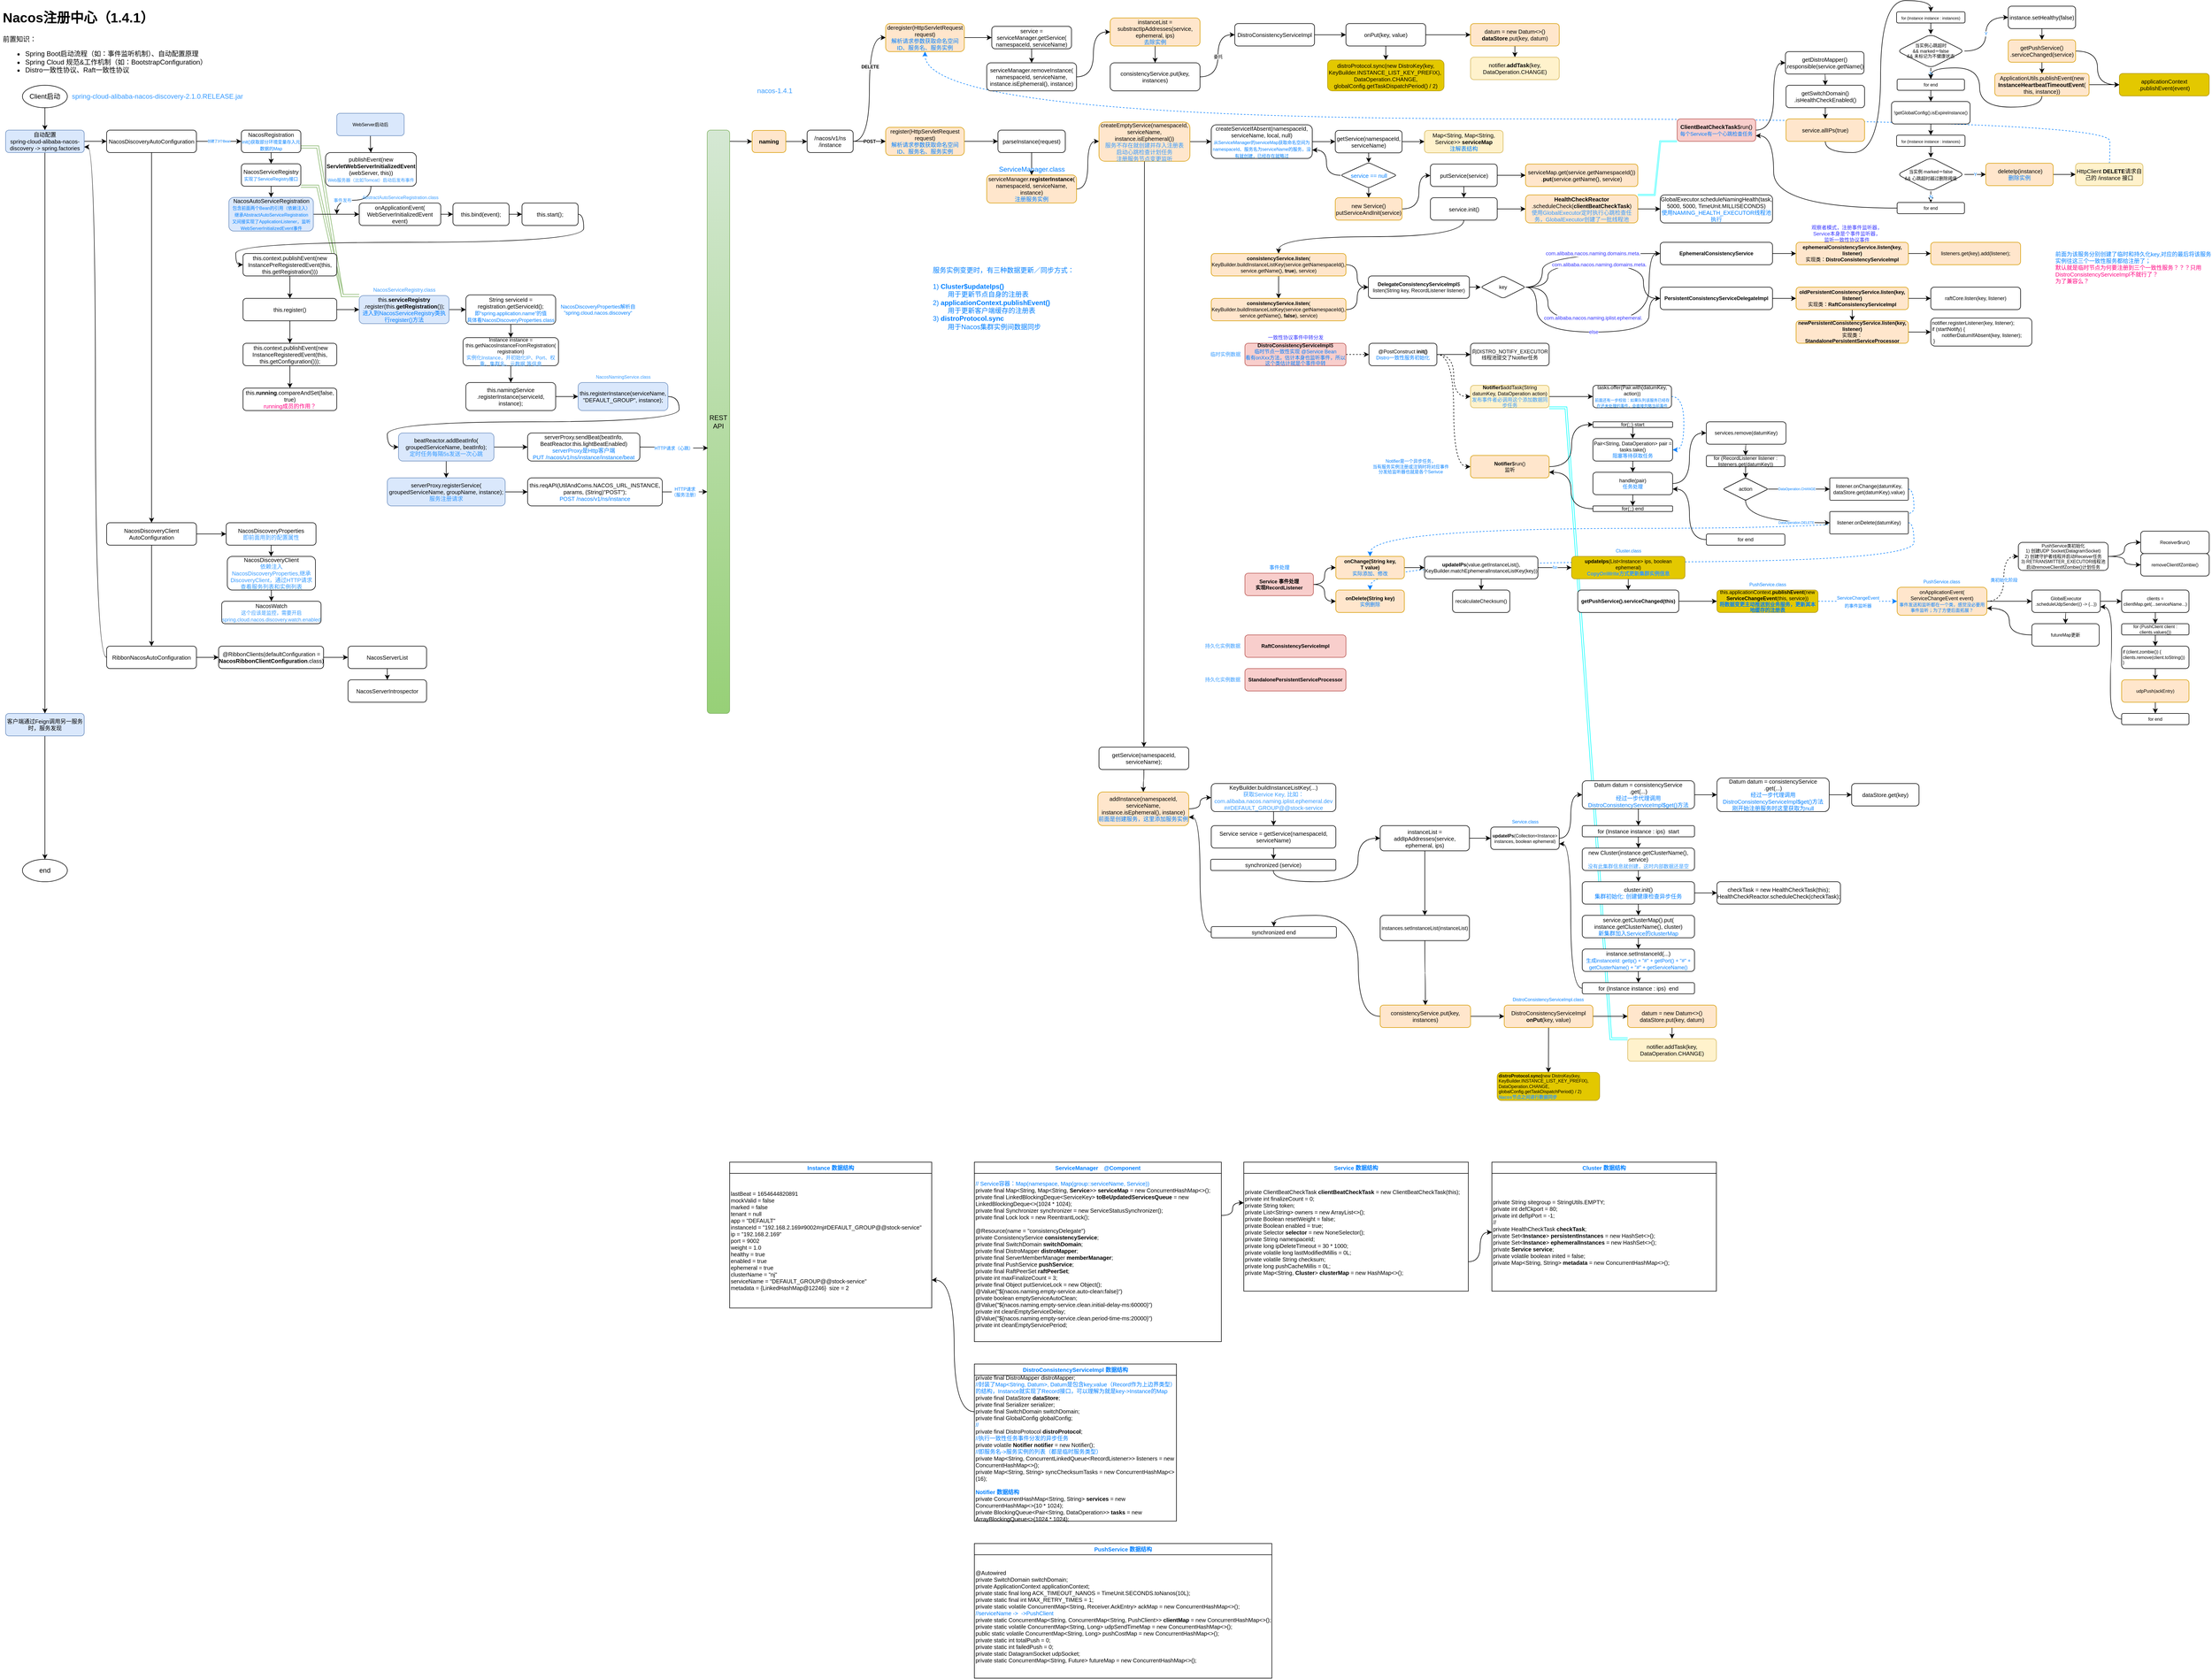 <mxfile version="16.1.2" type="device"><diagram id="C5RBs43oDa-KdzZeNtuy" name="Nacos注册中心"><mxGraphModel dx="1098" dy="689" grid="1" gridSize="10" guides="1" tooltips="1" connect="1" arrows="1" fold="1" page="1" pageScale="1" pageWidth="827" pageHeight="1169" math="0" shadow="0"><root><mxCell id="WIyWlLk6GJQsqaUBKTNV-0"/><mxCell id="WIyWlLk6GJQsqaUBKTNV-1" parent="WIyWlLk6GJQsqaUBKTNV-0"/><mxCell id="cKh2JxnRFl6GvmQpNupA-267" style="edgeStyle=orthogonalEdgeStyle;curved=1;rounded=0;orthogonalLoop=1;jettySize=auto;html=1;exitX=0.5;exitY=0;exitDx=0;exitDy=0;entryX=0.5;entryY=1;entryDx=0;entryDy=0;fontSize=8;fontColor=#007FFF;strokeColor=#007FFF;elbow=vertical;dashed=1;" parent="WIyWlLk6GJQsqaUBKTNV-1" source="cKh2JxnRFl6GvmQpNupA-240" target="cKh2JxnRFl6GvmQpNupA-243" edge="1"><mxGeometry relative="1" as="geometry"><Array as="points"><mxPoint x="3779" y="220"/><mxPoint x="1668" y="220"/></Array></mxGeometry></mxCell><mxCell id="cKh2JxnRFl6GvmQpNupA-95" style="edgeStyle=orthogonalEdgeStyle;curved=1;rounded=0;orthogonalLoop=1;jettySize=auto;html=1;exitX=1;exitY=0.5;exitDx=0;exitDy=0;entryX=0.5;entryY=0;entryDx=0;entryDy=0;fontSize=6;fontColor=#007FFF;strokeColor=#007FFF;elbow=vertical;dashed=1;" parent="WIyWlLk6GJQsqaUBKTNV-1" source="cKh2JxnRFl6GvmQpNupA-87" target="cKh2JxnRFl6GvmQpNupA-47" edge="1"><mxGeometry relative="1" as="geometry"><Array as="points"><mxPoint x="3430" y="940"/><mxPoint x="3430" y="1010"/><mxPoint x="2461" y="1010"/></Array></mxGeometry></mxCell><mxCell id="cKh2JxnRFl6GvmQpNupA-164" style="edgeStyle=entityRelationEdgeStyle;rounded=0;orthogonalLoop=1;jettySize=auto;html=1;exitX=0;exitY=0;exitDx=0;exitDy=0;entryX=1;entryY=1;entryDx=0;entryDy=0;fontSize=8;fontColor=#007FFF;strokeColor=#00FFFF;elbow=vertical;shape=link;width=3.333;" parent="WIyWlLk6GJQsqaUBKTNV-1" source="cKh2JxnRFl6GvmQpNupA-161" target="cKh2JxnRFl6GvmQpNupA-56" edge="1"><mxGeometry relative="1" as="geometry"/></mxCell><mxCell id="cKh2JxnRFl6GvmQpNupA-12" style="edgeStyle=entityRelationEdgeStyle;rounded=0;orthogonalLoop=1;jettySize=auto;html=1;exitX=1;exitY=0;exitDx=0;exitDy=0;entryX=0;entryY=1;entryDx=0;entryDy=0;fontSize=10;fontColor=#007FFF;shape=link;elbow=vertical;strokeColor=#33FFFF;width=2;" parent="WIyWlLk6GJQsqaUBKTNV-1" source="vd_qBJxyYYtXZSKp8f6n-33" target="Sf5YBq0qI29CyhUMobhk-0" edge="1"><mxGeometry relative="1" as="geometry"/></mxCell><mxCell id="E0nTntA1szs-sMbRV9SV-3" value="" style="edgeStyle=orthogonalEdgeStyle;rounded=0;orthogonalLoop=1;jettySize=auto;html=1;" parent="WIyWlLk6GJQsqaUBKTNV-1" source="E0nTntA1szs-sMbRV9SV-0" target="E0nTntA1szs-sMbRV9SV-2" edge="1"><mxGeometry relative="1" as="geometry"/></mxCell><mxCell id="E0nTntA1szs-sMbRV9SV-0" value="Client启动" style="ellipse;whiteSpace=wrap;html=1;" parent="WIyWlLk6GJQsqaUBKTNV-1" vertex="1"><mxGeometry x="60" y="160" width="80" height="40" as="geometry"/></mxCell><mxCell id="E0nTntA1szs-sMbRV9SV-1" value="end" style="ellipse;whiteSpace=wrap;html=1;" parent="WIyWlLk6GJQsqaUBKTNV-1" vertex="1"><mxGeometry x="60" y="1540" width="80" height="40" as="geometry"/></mxCell><mxCell id="E0nTntA1szs-sMbRV9SV-14" value="" style="edgeStyle=orthogonalEdgeStyle;rounded=0;orthogonalLoop=1;jettySize=auto;html=1;" parent="WIyWlLk6GJQsqaUBKTNV-1" source="E0nTntA1szs-sMbRV9SV-2" target="E0nTntA1szs-sMbRV9SV-13" edge="1"><mxGeometry relative="1" as="geometry"/></mxCell><mxCell id="cKh2JxnRFl6GvmQpNupA-198" style="edgeStyle=orthogonalEdgeStyle;curved=1;rounded=0;orthogonalLoop=1;jettySize=auto;html=1;exitX=0.5;exitY=1;exitDx=0;exitDy=0;entryX=0.5;entryY=0;entryDx=0;entryDy=0;fontSize=8;fontColor=#007FFF;strokeColor=#000000;elbow=vertical;" parent="WIyWlLk6GJQsqaUBKTNV-1" source="E0nTntA1szs-sMbRV9SV-2" target="cKh2JxnRFl6GvmQpNupA-196" edge="1"><mxGeometry relative="1" as="geometry"/></mxCell><mxCell id="E0nTntA1szs-sMbRV9SV-2" value="自动配置&lt;br style=&quot;font-size: 10px;&quot;&gt;spring-cloud-alibaba-nacos-discovery -&amp;gt;&amp;nbsp;spring.factories" style="rounded=1;whiteSpace=wrap;html=1;fontSize=10;fillColor=#dae8fc;strokeColor=#6c8ebf;" parent="WIyWlLk6GJQsqaUBKTNV-1" vertex="1"><mxGeometry x="30" y="240" width="140" height="40" as="geometry"/></mxCell><mxCell id="E0nTntA1szs-sMbRV9SV-4" value="&lt;h1&gt;Nacos注册中心（1.4.1）&lt;/h1&gt;&lt;p&gt;前置知识：&lt;br&gt;&lt;/p&gt;&lt;ul&gt;&lt;li&gt;Spring Boot启动流程（如：事件监听机制）、自动配置原理&lt;/li&gt;&lt;li&gt;Spring Cloud 规范&amp;amp;工作机制（如：BootstrapConfiguration）&lt;br&gt;&lt;/li&gt;&lt;li&gt;Distro一致性协议、Raft一致性协议&lt;/li&gt;&lt;/ul&gt;&lt;p&gt;&lt;/p&gt;" style="text;html=1;strokeColor=none;fillColor=none;spacing=5;spacingTop=-20;whiteSpace=wrap;overflow=hidden;rounded=0;" parent="WIyWlLk6GJQsqaUBKTNV-1" vertex="1"><mxGeometry x="20" y="20" width="540" height="130" as="geometry"/></mxCell><mxCell id="cKh2JxnRFl6GvmQpNupA-32" style="edgeStyle=orthogonalEdgeStyle;curved=1;rounded=0;orthogonalLoop=1;jettySize=auto;html=1;entryX=0;entryY=0.5;entryDx=0;entryDy=0;fontSize=9;fontColor=#3333FF;strokeColor=#000000;elbow=vertical;" parent="WIyWlLk6GJQsqaUBKTNV-1" target="cKh2JxnRFl6GvmQpNupA-31" edge="1"><mxGeometry relative="1" as="geometry"><mxPoint x="1320" y="260" as="sourcePoint"/><Array as="points"><mxPoint x="1320" y="260"/></Array></mxGeometry></mxCell><mxCell id="E0nTntA1szs-sMbRV9SV-6" value="REST&lt;br&gt;API" style="rounded=1;whiteSpace=wrap;html=1;fillColor=#d5e8d4;gradientColor=#97d077;strokeColor=#82b366;" parent="WIyWlLk6GJQsqaUBKTNV-1" vertex="1"><mxGeometry x="1280" y="240" width="40" height="1040" as="geometry"/></mxCell><mxCell id="E0nTntA1szs-sMbRV9SV-16" value="" style="edgeStyle=orthogonalEdgeStyle;rounded=0;orthogonalLoop=1;jettySize=auto;html=1;fontSize=10;" parent="WIyWlLk6GJQsqaUBKTNV-1" source="E0nTntA1szs-sMbRV9SV-13" target="E0nTntA1szs-sMbRV9SV-15" edge="1"><mxGeometry relative="1" as="geometry"/></mxCell><mxCell id="E0nTntA1szs-sMbRV9SV-24" value="&lt;span style=&quot;font-family: helvetica; font-size: 6px; font-style: normal; font-weight: 400; letter-spacing: normal; text-align: center; text-indent: 0px; text-transform: none; word-spacing: 0px; background-color: rgb(248, 249, 250); display: inline; float: none;&quot;&gt;创建了3个Bean&lt;/span&gt;" style="edgeStyle=orthogonalEdgeStyle;curved=1;rounded=0;orthogonalLoop=1;jettySize=auto;html=1;fontSize=6;fontColor=#007FFF;" parent="WIyWlLk6GJQsqaUBKTNV-1" source="E0nTntA1szs-sMbRV9SV-13" target="E0nTntA1szs-sMbRV9SV-23" edge="1"><mxGeometry relative="1" as="geometry"/></mxCell><mxCell id="E0nTntA1szs-sMbRV9SV-13" value="NacosDiscoveryAutoConfiguration" style="rounded=1;whiteSpace=wrap;html=1;fontSize=10;" parent="WIyWlLk6GJQsqaUBKTNV-1" vertex="1"><mxGeometry x="210" y="240" width="160" height="40" as="geometry"/></mxCell><mxCell id="E0nTntA1szs-sMbRV9SV-18" value="" style="edgeStyle=orthogonalEdgeStyle;rounded=0;orthogonalLoop=1;jettySize=auto;html=1;fontSize=10;" parent="WIyWlLk6GJQsqaUBKTNV-1" source="E0nTntA1szs-sMbRV9SV-15" target="E0nTntA1szs-sMbRV9SV-17" edge="1"><mxGeometry relative="1" as="geometry"/></mxCell><mxCell id="E0nTntA1szs-sMbRV9SV-85" value="" style="edgeStyle=orthogonalEdgeStyle;curved=1;rounded=0;orthogonalLoop=1;jettySize=auto;html=1;fontSize=8;fontColor=#007FFF;strokeColor=#000000;" parent="WIyWlLk6GJQsqaUBKTNV-1" source="E0nTntA1szs-sMbRV9SV-15" target="E0nTntA1szs-sMbRV9SV-84" edge="1"><mxGeometry relative="1" as="geometry"/></mxCell><mxCell id="E0nTntA1szs-sMbRV9SV-15" value="NacosDiscoveryClient&lt;br&gt;AutoConfiguration" style="rounded=1;whiteSpace=wrap;html=1;fontSize=10;" parent="WIyWlLk6GJQsqaUBKTNV-1" vertex="1"><mxGeometry x="210" y="940" width="160" height="40" as="geometry"/></mxCell><mxCell id="E0nTntA1szs-sMbRV9SV-20" style="edgeStyle=orthogonalEdgeStyle;rounded=0;orthogonalLoop=1;jettySize=auto;html=1;exitX=0;exitY=0.5;exitDx=0;exitDy=0;entryX=1;entryY=0.75;entryDx=0;entryDy=0;fontSize=10;curved=1;" parent="WIyWlLk6GJQsqaUBKTNV-1" source="E0nTntA1szs-sMbRV9SV-17" target="E0nTntA1szs-sMbRV9SV-2" edge="1"><mxGeometry relative="1" as="geometry"/></mxCell><mxCell id="E0nTntA1szs-sMbRV9SV-91" value="" style="edgeStyle=orthogonalEdgeStyle;curved=1;rounded=0;orthogonalLoop=1;jettySize=auto;html=1;fontSize=9;fontColor=#3399FF;strokeColor=#000000;" parent="WIyWlLk6GJQsqaUBKTNV-1" source="E0nTntA1szs-sMbRV9SV-17" target="E0nTntA1szs-sMbRV9SV-90" edge="1"><mxGeometry relative="1" as="geometry"/></mxCell><mxCell id="E0nTntA1szs-sMbRV9SV-17" value="RibbonNacosAutoConfiguration" style="rounded=1;whiteSpace=wrap;html=1;fontSize=10;" parent="WIyWlLk6GJQsqaUBKTNV-1" vertex="1"><mxGeometry x="210" y="1160" width="160" height="40" as="geometry"/></mxCell><mxCell id="E0nTntA1szs-sMbRV9SV-26" value="" style="edgeStyle=orthogonalEdgeStyle;curved=1;rounded=0;orthogonalLoop=1;jettySize=auto;html=1;fontSize=6;fontColor=#007FFF;" parent="WIyWlLk6GJQsqaUBKTNV-1" source="E0nTntA1szs-sMbRV9SV-23" target="E0nTntA1szs-sMbRV9SV-25" edge="1"><mxGeometry relative="1" as="geometry"/></mxCell><mxCell id="E0nTntA1szs-sMbRV9SV-55" style="edgeStyle=entityRelationEdgeStyle;shape=link;rounded=0;orthogonalLoop=1;jettySize=auto;html=1;exitX=1;exitY=0.75;exitDx=0;exitDy=0;entryX=0;entryY=0;entryDx=0;entryDy=0;fontSize=8;fontColor=#FF0080;strokeColor=#82b366;fillColor=#d5e8d4;width=-4;" parent="WIyWlLk6GJQsqaUBKTNV-1" source="E0nTntA1szs-sMbRV9SV-23" target="E0nTntA1szs-sMbRV9SV-51" edge="1"><mxGeometry relative="1" as="geometry"/></mxCell><mxCell id="E0nTntA1szs-sMbRV9SV-23" value="NacosRegistration&lt;br&gt;&lt;font color=&quot;#007fff&quot; style=&quot;font-size: 8px&quot;&gt;init()获取部分环境变量存入元数据的Map&lt;/font&gt;" style="rounded=1;whiteSpace=wrap;html=1;fontSize=10;" parent="WIyWlLk6GJQsqaUBKTNV-1" vertex="1"><mxGeometry x="450" y="240" width="106" height="40" as="geometry"/></mxCell><mxCell id="E0nTntA1szs-sMbRV9SV-28" value="" style="edgeStyle=orthogonalEdgeStyle;curved=1;rounded=0;orthogonalLoop=1;jettySize=auto;html=1;fontSize=6;fontColor=#007FFF;" parent="WIyWlLk6GJQsqaUBKTNV-1" source="E0nTntA1szs-sMbRV9SV-25" target="E0nTntA1szs-sMbRV9SV-27" edge="1"><mxGeometry relative="1" as="geometry"/></mxCell><mxCell id="E0nTntA1szs-sMbRV9SV-54" style="edgeStyle=entityRelationEdgeStyle;rounded=0;orthogonalLoop=1;jettySize=auto;html=1;exitX=1;exitY=1;exitDx=0;exitDy=0;entryX=0;entryY=0;entryDx=0;entryDy=0;fontSize=8;fontColor=#FF0080;shape=link;strokeColor=#82b366;fillColor=#d5e8d4;" parent="WIyWlLk6GJQsqaUBKTNV-1" source="E0nTntA1szs-sMbRV9SV-25" target="E0nTntA1szs-sMbRV9SV-51" edge="1"><mxGeometry relative="1" as="geometry"/></mxCell><mxCell id="E0nTntA1szs-sMbRV9SV-25" value="NacosServiceRegistry&lt;br&gt;&lt;font style=&quot;font-size: 8px&quot; color=&quot;#007fff&quot;&gt;实现了ServiceRegistry接口&lt;/font&gt;" style="rounded=1;whiteSpace=wrap;html=1;fontSize=10;" parent="WIyWlLk6GJQsqaUBKTNV-1" vertex="1"><mxGeometry x="450" y="300" width="106" height="40" as="geometry"/></mxCell><mxCell id="E0nTntA1szs-sMbRV9SV-35" value="" style="edgeStyle=orthogonalEdgeStyle;curved=1;rounded=0;orthogonalLoop=1;jettySize=auto;html=1;fontSize=8;fontColor=#000000;" parent="WIyWlLk6GJQsqaUBKTNV-1" source="E0nTntA1szs-sMbRV9SV-27" target="E0nTntA1szs-sMbRV9SV-34" edge="1"><mxGeometry relative="1" as="geometry"/></mxCell><mxCell id="E0nTntA1szs-sMbRV9SV-27" value="NacosAutoServiceRegistration&lt;br&gt;&lt;font color=&quot;#007fff&quot;&gt;&lt;font style=&quot;font-size: 8px&quot;&gt;包含前面两个Bean的引用（依赖注入）&lt;/font&gt;&lt;br&gt;&lt;span style=&quot;font-size: 8px&quot;&gt;继承AbstractAutoServiceRegistration&lt;/span&gt;&lt;br&gt;&lt;span style=&quot;font-size: 8px&quot;&gt;又间接实现了ApplicationListener，监听WebServerInitializedEvent事件&lt;/span&gt;&lt;/font&gt;" style="rounded=1;whiteSpace=wrap;html=1;fontSize=10;fillColor=#dae8fc;strokeColor=#6c8ebf;" parent="WIyWlLk6GJQsqaUBKTNV-1" vertex="1"><mxGeometry x="427.75" y="360" width="150.5" height="60" as="geometry"/></mxCell><mxCell id="E0nTntA1szs-sMbRV9SV-36" value="事件发布" style="edgeStyle=orthogonalEdgeStyle;curved=1;rounded=0;orthogonalLoop=1;jettySize=auto;html=1;exitX=0.5;exitY=1;exitDx=0;exitDy=0;fontSize=8;fontColor=#3399FF;" parent="WIyWlLk6GJQsqaUBKTNV-1" source="E0nTntA1szs-sMbRV9SV-29" edge="1"><mxGeometry x="0.369" relative="1" as="geometry"><mxPoint x="620" y="390" as="targetPoint"/><mxPoint as="offset"/></mxGeometry></mxCell><mxCell id="E0nTntA1szs-sMbRV9SV-29" value="publishEvent(new &lt;b&gt;ServletWebServerInitializedEvent&lt;/b&gt;&lt;br&gt;(webServer, this))&lt;br&gt;&lt;font color=&quot;#3399ff&quot; style=&quot;font-size: 8px&quot;&gt;Web服务器（比如Tomcat）启动后发布事件&lt;/font&gt;" style="rounded=1;whiteSpace=wrap;html=1;fontSize=10;" parent="WIyWlLk6GJQsqaUBKTNV-1" vertex="1"><mxGeometry x="600" y="280" width="161.75" height="60" as="geometry"/></mxCell><mxCell id="E0nTntA1szs-sMbRV9SV-32" style="edgeStyle=orthogonalEdgeStyle;curved=1;rounded=0;orthogonalLoop=1;jettySize=auto;html=1;exitX=0.5;exitY=1;exitDx=0;exitDy=0;fontSize=8;fontColor=#000000;" parent="WIyWlLk6GJQsqaUBKTNV-1" source="E0nTntA1szs-sMbRV9SV-31" target="E0nTntA1szs-sMbRV9SV-29" edge="1"><mxGeometry relative="1" as="geometry"/></mxCell><mxCell id="E0nTntA1szs-sMbRV9SV-31" value="WebServer启动后" style="rounded=1;whiteSpace=wrap;html=1;fontSize=8;fillColor=#dae8fc;strokeColor=#6c8ebf;" parent="WIyWlLk6GJQsqaUBKTNV-1" vertex="1"><mxGeometry x="620" y="210" width="120" height="40" as="geometry"/></mxCell><mxCell id="E0nTntA1szs-sMbRV9SV-38" value="" style="edgeStyle=orthogonalEdgeStyle;curved=1;rounded=0;orthogonalLoop=1;jettySize=auto;html=1;fontSize=8;fontColor=#000000;" parent="WIyWlLk6GJQsqaUBKTNV-1" source="E0nTntA1szs-sMbRV9SV-34" target="E0nTntA1szs-sMbRV9SV-37" edge="1"><mxGeometry relative="1" as="geometry"/></mxCell><mxCell id="E0nTntA1szs-sMbRV9SV-34" value="onApplicationEvent(&lt;br&gt;WebServerInitializedEvent event)" style="rounded=1;whiteSpace=wrap;html=1;fontSize=10;" parent="WIyWlLk6GJQsqaUBKTNV-1" vertex="1"><mxGeometry x="660" y="370" width="145.25" height="40" as="geometry"/></mxCell><mxCell id="E0nTntA1szs-sMbRV9SV-40" value="" style="edgeStyle=orthogonalEdgeStyle;curved=1;rounded=0;orthogonalLoop=1;jettySize=auto;html=1;fontSize=8;fontColor=#000000;" parent="WIyWlLk6GJQsqaUBKTNV-1" source="E0nTntA1szs-sMbRV9SV-37" target="E0nTntA1szs-sMbRV9SV-39" edge="1"><mxGeometry relative="1" as="geometry"/></mxCell><mxCell id="E0nTntA1szs-sMbRV9SV-37" value="this.bind(event);" style="rounded=1;whiteSpace=wrap;html=1;fontSize=10;" parent="WIyWlLk6GJQsqaUBKTNV-1" vertex="1"><mxGeometry x="827" y="370" width="100" height="40" as="geometry"/></mxCell><mxCell id="E0nTntA1szs-sMbRV9SV-42" value="" style="edgeStyle=orthogonalEdgeStyle;curved=1;rounded=0;orthogonalLoop=1;jettySize=auto;html=1;fontSize=8;fontColor=#000000;" parent="WIyWlLk6GJQsqaUBKTNV-1" source="E0nTntA1szs-sMbRV9SV-39" target="E0nTntA1szs-sMbRV9SV-41" edge="1"><mxGeometry relative="1" as="geometry"><Array as="points"><mxPoint x="1060" y="390"/><mxPoint x="1060" y="440"/><mxPoint x="440" y="440"/><mxPoint x="440" y="480"/></Array></mxGeometry></mxCell><mxCell id="E0nTntA1szs-sMbRV9SV-39" value="this.start();" style="rounded=1;whiteSpace=wrap;html=1;fontSize=10;" parent="WIyWlLk6GJQsqaUBKTNV-1" vertex="1"><mxGeometry x="950" y="370" width="100" height="40" as="geometry"/></mxCell><mxCell id="E0nTntA1szs-sMbRV9SV-44" value="" style="edgeStyle=orthogonalEdgeStyle;curved=1;rounded=0;orthogonalLoop=1;jettySize=auto;html=1;fontSize=8;fontColor=#000000;" parent="WIyWlLk6GJQsqaUBKTNV-1" source="E0nTntA1szs-sMbRV9SV-41" target="E0nTntA1szs-sMbRV9SV-43" edge="1"><mxGeometry relative="1" as="geometry"/></mxCell><mxCell id="E0nTntA1szs-sMbRV9SV-41" value="this.context.publishEvent(new InstancePreRegisteredEvent(this, this.getRegistration()))" style="rounded=1;whiteSpace=wrap;html=1;fontSize=10;" parent="WIyWlLk6GJQsqaUBKTNV-1" vertex="1"><mxGeometry x="453" y="460" width="167" height="40" as="geometry"/></mxCell><mxCell id="E0nTntA1szs-sMbRV9SV-46" value="" style="edgeStyle=orthogonalEdgeStyle;curved=1;rounded=0;orthogonalLoop=1;jettySize=auto;html=1;fontSize=8;fontColor=#000000;" parent="WIyWlLk6GJQsqaUBKTNV-1" source="E0nTntA1szs-sMbRV9SV-43" target="E0nTntA1szs-sMbRV9SV-45" edge="1"><mxGeometry relative="1" as="geometry"/></mxCell><mxCell id="E0nTntA1szs-sMbRV9SV-52" value="" style="edgeStyle=orthogonalEdgeStyle;curved=1;rounded=0;orthogonalLoop=1;jettySize=auto;html=1;fontSize=8;fontColor=#FF0080;" parent="WIyWlLk6GJQsqaUBKTNV-1" source="E0nTntA1szs-sMbRV9SV-43" target="E0nTntA1szs-sMbRV9SV-51" edge="1"><mxGeometry relative="1" as="geometry"/></mxCell><mxCell id="E0nTntA1szs-sMbRV9SV-43" value="this.register()" style="rounded=1;whiteSpace=wrap;html=1;fontSize=10;" parent="WIyWlLk6GJQsqaUBKTNV-1" vertex="1"><mxGeometry x="453" y="540" width="167" height="40" as="geometry"/></mxCell><mxCell id="E0nTntA1szs-sMbRV9SV-50" value="" style="edgeStyle=orthogonalEdgeStyle;curved=1;rounded=0;orthogonalLoop=1;jettySize=auto;html=1;fontSize=8;fontColor=#000000;" parent="WIyWlLk6GJQsqaUBKTNV-1" source="E0nTntA1szs-sMbRV9SV-45" target="E0nTntA1szs-sMbRV9SV-49" edge="1"><mxGeometry relative="1" as="geometry"/></mxCell><mxCell id="E0nTntA1szs-sMbRV9SV-45" value="&amp;nbsp;this.context.publishEvent(new InstanceRegisteredEvent(this, this.getConfiguration()));" style="rounded=1;whiteSpace=wrap;html=1;fontSize=10;" parent="WIyWlLk6GJQsqaUBKTNV-1" vertex="1"><mxGeometry x="453" y="620" width="167" height="40" as="geometry"/></mxCell><mxCell id="E0nTntA1szs-sMbRV9SV-49" value="this.&lt;b&gt;running&lt;/b&gt;.compareAndSet(false, true)&lt;br&gt;&lt;font color=&quot;#ff0080&quot;&gt;running成员的作用？&lt;/font&gt;" style="rounded=1;whiteSpace=wrap;html=1;fontSize=10;" parent="WIyWlLk6GJQsqaUBKTNV-1" vertex="1"><mxGeometry x="453" y="700" width="167" height="40" as="geometry"/></mxCell><mxCell id="E0nTntA1szs-sMbRV9SV-59" value="" style="edgeStyle=orthogonalEdgeStyle;rounded=0;orthogonalLoop=1;jettySize=auto;html=1;fontSize=8;fontColor=#007FFF;strokeColor=#000000;entryX=0;entryY=0.5;entryDx=0;entryDy=0;curved=1;" parent="WIyWlLk6GJQsqaUBKTNV-1" source="E0nTntA1szs-sMbRV9SV-51" target="E0nTntA1szs-sMbRV9SV-61" edge="1"><mxGeometry relative="1" as="geometry"><mxPoint x="860" y="560" as="targetPoint"/></mxGeometry></mxCell><mxCell id="E0nTntA1szs-sMbRV9SV-51" value="this.&lt;b&gt;serviceRegistry&lt;/b&gt;&lt;br&gt;.register(this.&lt;b&gt;getRegistration&lt;/b&gt;());&lt;br&gt;&lt;font color=&quot;#007fff&quot;&gt;进入到NacosServiceRegistry类执行register()方法&lt;/font&gt;" style="rounded=1;whiteSpace=wrap;html=1;fontSize=10;fillColor=#dae8fc;strokeColor=#6c8ebf;" parent="WIyWlLk6GJQsqaUBKTNV-1" vertex="1"><mxGeometry x="660" y="535" width="160" height="50" as="geometry"/></mxCell><mxCell id="E0nTntA1szs-sMbRV9SV-64" style="edgeStyle=orthogonalEdgeStyle;curved=1;rounded=0;orthogonalLoop=1;jettySize=auto;html=1;exitX=0.5;exitY=1;exitDx=0;exitDy=0;fontSize=9;fontColor=#007FFF;strokeColor=#000000;" parent="WIyWlLk6GJQsqaUBKTNV-1" source="E0nTntA1szs-sMbRV9SV-60" target="E0nTntA1szs-sMbRV9SV-62" edge="1"><mxGeometry relative="1" as="geometry"/></mxCell><mxCell id="E0nTntA1szs-sMbRV9SV-60" value="Instance instance = this.getNacosInstanceFromRegistration(&lt;br style=&quot;font-size: 9px&quot;&gt;registration)&lt;br&gt;&lt;font color=&quot;#3399ff&quot;&gt;实例化Instance，并初始化IP、Port、权重、集群名、元数据 等信息&lt;/font&gt;" style="rounded=1;whiteSpace=wrap;html=1;fontSize=9;" parent="WIyWlLk6GJQsqaUBKTNV-1" vertex="1"><mxGeometry x="845" y="610" width="170" height="50" as="geometry"/></mxCell><mxCell id="E0nTntA1szs-sMbRV9SV-63" style="edgeStyle=orthogonalEdgeStyle;curved=1;rounded=0;orthogonalLoop=1;jettySize=auto;html=1;exitX=0.5;exitY=1;exitDx=0;exitDy=0;fontSize=9;fontColor=#007FFF;strokeColor=#000000;" parent="WIyWlLk6GJQsqaUBKTNV-1" source="E0nTntA1szs-sMbRV9SV-61" target="E0nTntA1szs-sMbRV9SV-60" edge="1"><mxGeometry relative="1" as="geometry"/></mxCell><mxCell id="E0nTntA1szs-sMbRV9SV-61" value="String serviceId = registration.getServiceId();&lt;br&gt;&lt;font color=&quot;#007fff&quot; style=&quot;font-size: 9px&quot;&gt;&lt;font style=&quot;font-size: 9px&quot;&gt;即“spring.application.name”的值&lt;/font&gt;&lt;br&gt;&lt;font style=&quot;font-size: 9px&quot;&gt;具体看NacosDiscoveryProperties.class&lt;/font&gt;&lt;br&gt;&lt;/font&gt;" style="rounded=1;whiteSpace=wrap;html=1;fontSize=10;" parent="WIyWlLk6GJQsqaUBKTNV-1" vertex="1"><mxGeometry x="850" y="533.75" width="160" height="52.5" as="geometry"/></mxCell><mxCell id="E0nTntA1szs-sMbRV9SV-69" value="" style="edgeStyle=orthogonalEdgeStyle;curved=1;rounded=0;orthogonalLoop=1;jettySize=auto;html=1;fontSize=8;fontColor=#3399FF;strokeColor=#000000;" parent="WIyWlLk6GJQsqaUBKTNV-1" source="E0nTntA1szs-sMbRV9SV-62" target="E0nTntA1szs-sMbRV9SV-68" edge="1"><mxGeometry relative="1" as="geometry"/></mxCell><mxCell id="E0nTntA1szs-sMbRV9SV-62" value="this.namingService&lt;br&gt;.registerInstance(serviceId, instance);" style="rounded=1;whiteSpace=wrap;html=1;fontSize=10;" parent="WIyWlLk6GJQsqaUBKTNV-1" vertex="1"><mxGeometry x="850" y="690" width="160" height="50" as="geometry"/></mxCell><mxCell id="E0nTntA1szs-sMbRV9SV-65" value="NacosDiscoveryProperties解析自&lt;br&gt;”spring.cloud.nacos.discovery“" style="text;html=1;align=center;verticalAlign=middle;resizable=0;points=[];autosize=1;strokeColor=none;fillColor=none;fontSize=9;fontColor=#007FFF;" parent="WIyWlLk6GJQsqaUBKTNV-1" vertex="1"><mxGeometry x="1010" y="545" width="150" height="30" as="geometry"/></mxCell><mxCell id="E0nTntA1szs-sMbRV9SV-66" value="NacosServiceRegistry.class" style="text;html=1;align=center;verticalAlign=middle;resizable=0;points=[];autosize=1;strokeColor=none;fillColor=none;fontSize=9;fontColor=#3399FF;" parent="WIyWlLk6GJQsqaUBKTNV-1" vertex="1"><mxGeometry x="675" y="515" width="130" height="20" as="geometry"/></mxCell><mxCell id="E0nTntA1szs-sMbRV9SV-67" value="AbstractAutoServiceRegistration.class" style="text;html=1;align=center;verticalAlign=middle;resizable=0;points=[];autosize=1;strokeColor=none;fillColor=none;fontSize=8;fontColor=#3399FF;" parent="WIyWlLk6GJQsqaUBKTNV-1" vertex="1"><mxGeometry x="657.63" y="350" width="150" height="20" as="geometry"/></mxCell><mxCell id="E0nTntA1szs-sMbRV9SV-75" style="edgeStyle=orthogonalEdgeStyle;curved=1;rounded=0;orthogonalLoop=1;jettySize=auto;html=1;exitX=1;exitY=0.5;exitDx=0;exitDy=0;entryX=0;entryY=0.5;entryDx=0;entryDy=0;fontSize=8;fontColor=#3399FF;strokeColor=#000000;" parent="WIyWlLk6GJQsqaUBKTNV-1" source="E0nTntA1szs-sMbRV9SV-68" target="E0nTntA1szs-sMbRV9SV-73" edge="1"><mxGeometry relative="1" as="geometry"/></mxCell><mxCell id="E0nTntA1szs-sMbRV9SV-68" value="this.registerInstance(serviceName, &quot;DEFAULT_GROUP&quot;, instance);" style="rounded=1;whiteSpace=wrap;html=1;fontSize=10;fillColor=#dae8fc;strokeColor=#6c8ebf;" parent="WIyWlLk6GJQsqaUBKTNV-1" vertex="1"><mxGeometry x="1050" y="690" width="160" height="50" as="geometry"/></mxCell><mxCell id="E0nTntA1szs-sMbRV9SV-70" value="NacosNamingService.class" style="text;html=1;align=center;verticalAlign=middle;resizable=0;points=[];autosize=1;strokeColor=none;fillColor=none;fontSize=8;fontColor=#3399FF;" parent="WIyWlLk6GJQsqaUBKTNV-1" vertex="1"><mxGeometry x="1075" y="670" width="110" height="20" as="geometry"/></mxCell><mxCell id="E0nTntA1szs-sMbRV9SV-77" value="" style="edgeStyle=orthogonalEdgeStyle;curved=1;rounded=0;orthogonalLoop=1;jettySize=auto;html=1;fontSize=8;fontColor=#3399FF;strokeColor=#000000;" parent="WIyWlLk6GJQsqaUBKTNV-1" source="E0nTntA1szs-sMbRV9SV-73" target="E0nTntA1szs-sMbRV9SV-76" edge="1"><mxGeometry relative="1" as="geometry"/></mxCell><mxCell id="E0nTntA1szs-sMbRV9SV-79" value="" style="edgeStyle=orthogonalEdgeStyle;curved=1;rounded=0;orthogonalLoop=1;jettySize=auto;html=1;fontSize=8;fontColor=#3399FF;strokeColor=#000000;" parent="WIyWlLk6GJQsqaUBKTNV-1" source="E0nTntA1szs-sMbRV9SV-73" target="E0nTntA1szs-sMbRV9SV-78" edge="1"><mxGeometry relative="1" as="geometry"/></mxCell><mxCell id="E0nTntA1szs-sMbRV9SV-73" value="beatReactor.addBeatInfo(&lt;br&gt;groupedServiceName, beatInfo);&lt;br&gt;&lt;font color=&quot;#3399ff&quot;&gt;定时任务每隔5s发送一次心跳&lt;/font&gt;" style="rounded=1;whiteSpace=wrap;html=1;fontSize=10;fillColor=#dae8fc;strokeColor=#6c8ebf;" parent="WIyWlLk6GJQsqaUBKTNV-1" vertex="1"><mxGeometry x="730" y="780" width="170" height="50" as="geometry"/></mxCell><mxCell id="E0nTntA1szs-sMbRV9SV-81" value="" style="edgeStyle=orthogonalEdgeStyle;curved=1;rounded=0;orthogonalLoop=1;jettySize=auto;html=1;fontSize=8;fontColor=#3399FF;strokeColor=#000000;" parent="WIyWlLk6GJQsqaUBKTNV-1" source="E0nTntA1szs-sMbRV9SV-76" target="E0nTntA1szs-sMbRV9SV-80" edge="1"><mxGeometry relative="1" as="geometry"/></mxCell><mxCell id="E0nTntA1szs-sMbRV9SV-76" value="serverProxy.registerService(&lt;br&gt;groupedServiceName, groupName, instance);&lt;br&gt;&lt;font color=&quot;#3399ff&quot;&gt;服务注册请求&lt;/font&gt;" style="rounded=1;whiteSpace=wrap;html=1;fontSize=10;fillColor=#dae8fc;strokeColor=#6c8ebf;" parent="WIyWlLk6GJQsqaUBKTNV-1" vertex="1"><mxGeometry x="710" y="860" width="210" height="50" as="geometry"/></mxCell><mxCell id="E0nTntA1szs-sMbRV9SV-82" value="HTTP请求（心跳）" style="edgeStyle=orthogonalEdgeStyle;curved=1;rounded=0;orthogonalLoop=1;jettySize=auto;html=1;exitX=1;exitY=0.5;exitDx=0;exitDy=0;entryX=0.038;entryY=0.545;entryDx=0;entryDy=0;entryPerimeter=0;fontSize=8;fontColor=#007FFF;strokeColor=#000000;" parent="WIyWlLk6GJQsqaUBKTNV-1" source="E0nTntA1szs-sMbRV9SV-78" target="E0nTntA1szs-sMbRV9SV-6" edge="1"><mxGeometry relative="1" as="geometry"/></mxCell><mxCell id="E0nTntA1szs-sMbRV9SV-78" value="serverProxy.sendBeat(beatInfo, BeatReactor.this.lightBeatEnabled)&lt;br&gt;&lt;font color=&quot;#007fff&quot;&gt;serverProxy是Http客户端&lt;br&gt;PUT&amp;nbsp;&lt;/font&gt;&lt;span style=&quot;color: rgb(0 , 127 , 255)&quot;&gt;/nacos/v1/ns/instance&lt;/span&gt;&lt;font color=&quot;#007fff&quot;&gt;/instance/beat&lt;br&gt;&lt;/font&gt;" style="rounded=1;whiteSpace=wrap;html=1;fontSize=10;" parent="WIyWlLk6GJQsqaUBKTNV-1" vertex="1"><mxGeometry x="960" y="780" width="200" height="50" as="geometry"/></mxCell><mxCell id="E0nTntA1szs-sMbRV9SV-83" value="HTTP请求&lt;br&gt;（服务注册）" style="edgeStyle=orthogonalEdgeStyle;curved=1;rounded=0;orthogonalLoop=1;jettySize=auto;html=1;exitX=1;exitY=0.5;exitDx=0;exitDy=0;fontSize=8;fontColor=#007FFF;strokeColor=#000000;entryX=0.005;entryY=0.62;entryDx=0;entryDy=0;entryPerimeter=0;" parent="WIyWlLk6GJQsqaUBKTNV-1" source="E0nTntA1szs-sMbRV9SV-80" target="E0nTntA1szs-sMbRV9SV-6" edge="1"><mxGeometry relative="1" as="geometry"><mxPoint x="1280" y="886" as="targetPoint"/></mxGeometry></mxCell><mxCell id="E0nTntA1szs-sMbRV9SV-80" value="this.reqAPI(UtilAndComs.NACOS_URL_INSTANCE, params, (String)&quot;POST&quot;);&lt;br&gt;&lt;font color=&quot;#007fff&quot;&gt;POST /nacos/v1/ns/instance&lt;/font&gt;" style="rounded=1;whiteSpace=wrap;html=1;fontSize=10;" parent="WIyWlLk6GJQsqaUBKTNV-1" vertex="1"><mxGeometry x="960" y="860" width="240" height="50" as="geometry"/></mxCell><mxCell id="E0nTntA1szs-sMbRV9SV-87" value="" style="edgeStyle=orthogonalEdgeStyle;curved=1;rounded=0;orthogonalLoop=1;jettySize=auto;html=1;fontSize=8;fontColor=#3399FF;strokeColor=#000000;" parent="WIyWlLk6GJQsqaUBKTNV-1" source="E0nTntA1szs-sMbRV9SV-84" target="E0nTntA1szs-sMbRV9SV-86" edge="1"><mxGeometry relative="1" as="geometry"/></mxCell><mxCell id="E0nTntA1szs-sMbRV9SV-84" value="NacosDiscoveryProperties&lt;br&gt;&lt;font color=&quot;#3399ff&quot;&gt;即前面用到的配置属性&lt;/font&gt;" style="rounded=1;whiteSpace=wrap;html=1;fontSize=10;" parent="WIyWlLk6GJQsqaUBKTNV-1" vertex="1"><mxGeometry x="423" y="940" width="160" height="40" as="geometry"/></mxCell><mxCell id="E0nTntA1szs-sMbRV9SV-89" value="" style="edgeStyle=orthogonalEdgeStyle;curved=1;rounded=0;orthogonalLoop=1;jettySize=auto;html=1;fontSize=8;fontColor=#3399FF;strokeColor=#000000;" parent="WIyWlLk6GJQsqaUBKTNV-1" source="E0nTntA1szs-sMbRV9SV-86" target="E0nTntA1szs-sMbRV9SV-88" edge="1"><mxGeometry relative="1" as="geometry"/></mxCell><mxCell id="E0nTntA1szs-sMbRV9SV-86" value="NacosDiscoveryClient&lt;br&gt;&lt;font color=&quot;#3399ff&quot;&gt;依赖注入NacosDiscoveryProperties,继承DiscoveryClient，通过HTTP请求查看服务列表和实例列表&lt;br&gt;&lt;/font&gt;" style="rounded=1;whiteSpace=wrap;html=1;fontSize=10;" parent="WIyWlLk6GJQsqaUBKTNV-1" vertex="1"><mxGeometry x="425" y="1000" width="157" height="60" as="geometry"/></mxCell><mxCell id="E0nTntA1szs-sMbRV9SV-88" value="NacosWatch&lt;br&gt;&lt;font style=&quot;font-size: 9px&quot; color=&quot;#3399ff&quot;&gt;这个应该是监控，需要开启spring.cloud.nacos.discovery.watch.enabled&lt;/font&gt;" style="rounded=1;whiteSpace=wrap;html=1;fontSize=10;" parent="WIyWlLk6GJQsqaUBKTNV-1" vertex="1"><mxGeometry x="415" y="1080" width="177" height="40" as="geometry"/></mxCell><mxCell id="E0nTntA1szs-sMbRV9SV-93" value="" style="edgeStyle=orthogonalEdgeStyle;curved=1;rounded=0;orthogonalLoop=1;jettySize=auto;html=1;fontSize=9;fontColor=#3399FF;strokeColor=#000000;" parent="WIyWlLk6GJQsqaUBKTNV-1" source="E0nTntA1szs-sMbRV9SV-90" target="E0nTntA1szs-sMbRV9SV-92" edge="1"><mxGeometry relative="1" as="geometry"/></mxCell><mxCell id="E0nTntA1szs-sMbRV9SV-90" value="@RibbonClients(defaultConfiguration = &lt;b&gt;NacosRibbonClientConfiguration&lt;/b&gt;.class)" style="rounded=1;whiteSpace=wrap;html=1;fontSize=10;" parent="WIyWlLk6GJQsqaUBKTNV-1" vertex="1"><mxGeometry x="409.5" y="1160" width="187" height="40" as="geometry"/></mxCell><mxCell id="E0nTntA1szs-sMbRV9SV-95" value="" style="edgeStyle=orthogonalEdgeStyle;curved=1;rounded=0;orthogonalLoop=1;jettySize=auto;html=1;fontSize=9;fontColor=#3399FF;strokeColor=#000000;" parent="WIyWlLk6GJQsqaUBKTNV-1" source="E0nTntA1szs-sMbRV9SV-92" target="E0nTntA1szs-sMbRV9SV-94" edge="1"><mxGeometry relative="1" as="geometry"/></mxCell><mxCell id="E0nTntA1szs-sMbRV9SV-92" value="NacosServerList" style="rounded=1;whiteSpace=wrap;html=1;fontSize=10;" parent="WIyWlLk6GJQsqaUBKTNV-1" vertex="1"><mxGeometry x="640" y="1160" width="140" height="40" as="geometry"/></mxCell><mxCell id="E0nTntA1szs-sMbRV9SV-94" value="NacosServerIntrospector" style="rounded=1;whiteSpace=wrap;html=1;fontSize=10;" parent="WIyWlLk6GJQsqaUBKTNV-1" vertex="1"><mxGeometry x="640" y="1220" width="140" height="40" as="geometry"/></mxCell><mxCell id="E0nTntA1szs-sMbRV9SV-96" value="spring-cloud-alibaba-nacos-discovery-2.1.0.RELEASE.jar" style="text;html=1;align=center;verticalAlign=middle;resizable=0;points=[];autosize=1;strokeColor=none;fillColor=none;fontSize=12;fontColor=#3399FF;" parent="WIyWlLk6GJQsqaUBKTNV-1" vertex="1"><mxGeometry x="140" y="170" width="320" height="20" as="geometry"/></mxCell><mxCell id="E0nTntA1szs-sMbRV9SV-97" value="nacos-1.4.1" style="text;html=1;align=center;verticalAlign=middle;resizable=0;points=[];autosize=1;strokeColor=none;fillColor=none;fontSize=12;fontColor=#3399FF;" parent="WIyWlLk6GJQsqaUBKTNV-1" vertex="1"><mxGeometry x="1360" y="160" width="80" height="20" as="geometry"/></mxCell><mxCell id="vd_qBJxyYYtXZSKp8f6n-3" value="&lt;b&gt;POST&lt;/b&gt;" style="edgeStyle=orthogonalEdgeStyle;curved=1;rounded=0;orthogonalLoop=1;jettySize=auto;html=1;fontSize=8;" parent="WIyWlLk6GJQsqaUBKTNV-1" source="vd_qBJxyYYtXZSKp8f6n-0" target="vd_qBJxyYYtXZSKp8f6n-2" edge="1"><mxGeometry relative="1" as="geometry"><Array as="points"><mxPoint x="1570" y="260"/><mxPoint x="1570" y="260"/></Array></mxGeometry></mxCell><mxCell id="cKh2JxnRFl6GvmQpNupA-242" style="edgeStyle=orthogonalEdgeStyle;curved=1;rounded=0;orthogonalLoop=1;jettySize=auto;html=1;exitX=1;exitY=0.5;exitDx=0;exitDy=0;fontSize=8;fontColor=#000000;strokeColor=#000000;elbow=vertical;entryX=0;entryY=0.5;entryDx=0;entryDy=0;fontStyle=1" parent="WIyWlLk6GJQsqaUBKTNV-1" source="vd_qBJxyYYtXZSKp8f6n-0" target="cKh2JxnRFl6GvmQpNupA-243" edge="1"><mxGeometry relative="1" as="geometry"><mxPoint x="1560" y="150" as="targetPoint"/></mxGeometry></mxCell><mxCell id="cKh2JxnRFl6GvmQpNupA-245" value="&lt;b&gt;DELETE&lt;/b&gt;" style="edgeLabel;html=1;align=center;verticalAlign=middle;resizable=0;points=[];fontSize=8;fontColor=#000000;" parent="cKh2JxnRFl6GvmQpNupA-242" vertex="1" connectable="0"><mxGeometry x="0.34" y="-1" relative="1" as="geometry"><mxPoint y="1" as="offset"/></mxGeometry></mxCell><mxCell id="vd_qBJxyYYtXZSKp8f6n-0" value="/nacos/v1/ns&lt;br&gt;/instance" style="rounded=1;whiteSpace=wrap;html=1;fontSize=10;" parent="WIyWlLk6GJQsqaUBKTNV-1" vertex="1"><mxGeometry x="1458" y="240" width="82" height="40" as="geometry"/></mxCell><mxCell id="vd_qBJxyYYtXZSKp8f6n-12" style="edgeStyle=orthogonalEdgeStyle;curved=1;rounded=0;orthogonalLoop=1;jettySize=auto;html=1;exitX=1;exitY=0.5;exitDx=0;exitDy=0;entryX=0;entryY=0.5;entryDx=0;entryDy=0;fontSize=10;fontColor=#007FFF;" parent="WIyWlLk6GJQsqaUBKTNV-1" source="vd_qBJxyYYtXZSKp8f6n-2" target="vd_qBJxyYYtXZSKp8f6n-10" edge="1"><mxGeometry relative="1" as="geometry"/></mxCell><mxCell id="vd_qBJxyYYtXZSKp8f6n-2" value="register(HttpServletRequest request)&lt;br&gt;&lt;font color=&quot;#007fff&quot; style=&quot;font-size: 10px&quot;&gt;解析请求参数获取命名空间ID、服务名、服务实例&lt;/font&gt;" style="rounded=1;whiteSpace=wrap;html=1;fontSize=10;fillColor=#ffe6cc;strokeColor=#d79b00;" parent="WIyWlLk6GJQsqaUBKTNV-1" vertex="1"><mxGeometry x="1598" y="235" width="140" height="50" as="geometry"/></mxCell><mxCell id="vd_qBJxyYYtXZSKp8f6n-9" value="" style="edgeStyle=orthogonalEdgeStyle;curved=1;rounded=0;orthogonalLoop=1;jettySize=auto;html=1;fontSize=10;fontColor=#007FFF;" parent="WIyWlLk6GJQsqaUBKTNV-1" source="vd_qBJxyYYtXZSKp8f6n-4" target="vd_qBJxyYYtXZSKp8f6n-8" edge="1"><mxGeometry relative="1" as="geometry"><Array as="points"><mxPoint x="1958" y="345"/><mxPoint x="1958" y="260"/></Array></mxGeometry></mxCell><mxCell id="vd_qBJxyYYtXZSKp8f6n-4" value="serviceManager.&lt;b&gt;registerInstance&lt;/b&gt;(&lt;br&gt;namespaceId, serviceName, instance)&lt;br&gt;&lt;font color=&quot;#007fff&quot;&gt;注册服务实例&lt;/font&gt;" style="rounded=1;whiteSpace=wrap;html=1;fontSize=10;fillColor=#ffe6cc;strokeColor=#d79b00;" parent="WIyWlLk6GJQsqaUBKTNV-1" vertex="1"><mxGeometry x="1778" y="320" width="160" height="50" as="geometry"/></mxCell><mxCell id="vd_qBJxyYYtXZSKp8f6n-6" value="Instance 数据结构" style="swimlane;fontSize=10;fontColor=#007FFF;startSize=20;" parent="WIyWlLk6GJQsqaUBKTNV-1" vertex="1"><mxGeometry x="1320" y="2080" width="360" height="260" as="geometry"/></mxCell><mxCell id="vd_qBJxyYYtXZSKp8f6n-7" value="&lt;div&gt;&lt;font color=&quot;#000000&quot;&gt;lastBeat = 1654644820891&lt;/font&gt;&lt;/div&gt;&lt;div&gt;&lt;font color=&quot;#000000&quot;&gt;mockValid = false&lt;/font&gt;&lt;/div&gt;&lt;div&gt;&lt;font color=&quot;#000000&quot;&gt;marked = false&lt;/font&gt;&lt;/div&gt;&lt;div&gt;&lt;font color=&quot;#000000&quot;&gt;tenant = null&lt;/font&gt;&lt;/div&gt;&lt;div&gt;&lt;font color=&quot;#000000&quot;&gt;app = &quot;DEFAULT&quot;&lt;/font&gt;&lt;/div&gt;&lt;div&gt;&lt;font color=&quot;#000000&quot;&gt;instanceId = &quot;192.168.2.169#9002#nj#DEFAULT_GROUP@@stock-service&quot;&lt;/font&gt;&lt;/div&gt;&lt;div&gt;&lt;font color=&quot;#000000&quot;&gt;ip = &quot;192.168.2.169&quot;&lt;/font&gt;&lt;/div&gt;&lt;div&gt;&lt;font color=&quot;#000000&quot;&gt;port = 9002&lt;/font&gt;&lt;/div&gt;&lt;div&gt;&lt;font color=&quot;#000000&quot;&gt;weight = 1.0&lt;/font&gt;&lt;/div&gt;&lt;div&gt;&lt;font color=&quot;#000000&quot;&gt;healthy = true&lt;/font&gt;&lt;/div&gt;&lt;div&gt;&lt;font color=&quot;#000000&quot;&gt;enabled = true&lt;/font&gt;&lt;/div&gt;&lt;div&gt;&lt;font color=&quot;#000000&quot;&gt;ephemeral = true&lt;/font&gt;&lt;/div&gt;&lt;div&gt;&lt;font color=&quot;#000000&quot;&gt;clusterName = &quot;nj&quot;&lt;/font&gt;&lt;/div&gt;&lt;div&gt;&lt;font color=&quot;#000000&quot;&gt;serviceName = &quot;DEFAULT_GROUP@@stock-service&quot;&lt;/font&gt;&lt;/div&gt;&lt;div&gt;&lt;font color=&quot;#000000&quot;&gt;metadata = {LinkedHashMap@12246}&amp;nbsp; size = 2&lt;/font&gt;&lt;/div&gt;" style="rounded=0;whiteSpace=wrap;html=1;fontSize=10;fontColor=#007FFF;align=left;" parent="vd_qBJxyYYtXZSKp8f6n-6" vertex="1"><mxGeometry y="20" width="360" height="240" as="geometry"/></mxCell><mxCell id="vd_qBJxyYYtXZSKp8f6n-16" value="" style="edgeStyle=orthogonalEdgeStyle;curved=1;rounded=0;orthogonalLoop=1;jettySize=auto;html=1;fontSize=10;fontColor=#007FFF;" parent="WIyWlLk6GJQsqaUBKTNV-1" source="vd_qBJxyYYtXZSKp8f6n-8" target="vd_qBJxyYYtXZSKp8f6n-15" edge="1"><mxGeometry relative="1" as="geometry"/></mxCell><mxCell id="vd_qBJxyYYtXZSKp8f6n-20" value="" style="edgeStyle=orthogonalEdgeStyle;curved=1;rounded=0;orthogonalLoop=1;jettySize=auto;html=1;fontSize=10;fontColor=#007FFF;" parent="WIyWlLk6GJQsqaUBKTNV-1" source="vd_qBJxyYYtXZSKp8f6n-8" target="vd_qBJxyYYtXZSKp8f6n-19" edge="1"><mxGeometry relative="1" as="geometry"/></mxCell><mxCell id="vd_qBJxyYYtXZSKp8f6n-8" value="createEmptyService(namespaceId, serviceName, instance.isEphemeral())&lt;br&gt;&lt;font color=&quot;#3399ff&quot;&gt;服务不存在就创建并存入注册表&lt;br&gt;启动心跳检查计划任务&lt;br&gt;注册服务节点变更监听&lt;/font&gt;" style="rounded=1;whiteSpace=wrap;html=1;fontSize=10;fillColor=#ffe6cc;strokeColor=#d79b00;" parent="WIyWlLk6GJQsqaUBKTNV-1" vertex="1"><mxGeometry x="1978" y="225.5" width="162" height="70" as="geometry"/></mxCell><mxCell id="vd_qBJxyYYtXZSKp8f6n-14" style="edgeStyle=orthogonalEdgeStyle;curved=1;rounded=0;orthogonalLoop=1;jettySize=auto;html=1;exitX=0.5;exitY=1;exitDx=0;exitDy=0;entryX=0.5;entryY=0;entryDx=0;entryDy=0;fontSize=10;fontColor=#007FFF;" parent="WIyWlLk6GJQsqaUBKTNV-1" source="vd_qBJxyYYtXZSKp8f6n-10" target="vd_qBJxyYYtXZSKp8f6n-4" edge="1"><mxGeometry relative="1" as="geometry"/></mxCell><mxCell id="vd_qBJxyYYtXZSKp8f6n-10" value="parseInstance(request)" style="rounded=1;whiteSpace=wrap;html=1;fontSize=10;" parent="WIyWlLk6GJQsqaUBKTNV-1" vertex="1"><mxGeometry x="1798" y="240" width="120" height="40" as="geometry"/></mxCell><mxCell id="vd_qBJxyYYtXZSKp8f6n-18" value="" style="edgeStyle=orthogonalEdgeStyle;curved=1;rounded=0;orthogonalLoop=1;jettySize=auto;html=1;fontSize=10;fontColor=#007FFF;" parent="WIyWlLk6GJQsqaUBKTNV-1" source="vd_qBJxyYYtXZSKp8f6n-15" target="vd_qBJxyYYtXZSKp8f6n-17" edge="1"><mxGeometry relative="1" as="geometry"/></mxCell><mxCell id="vd_qBJxyYYtXZSKp8f6n-15" value="getService(namespaceId, serviceName);" style="rounded=1;whiteSpace=wrap;html=1;fontSize=10;" parent="WIyWlLk6GJQsqaUBKTNV-1" vertex="1"><mxGeometry x="1978" y="1340" width="160" height="40" as="geometry"/></mxCell><mxCell id="cKh2JxnRFl6GvmQpNupA-109" value="" style="edgeStyle=orthogonalEdgeStyle;curved=1;rounded=0;orthogonalLoop=1;jettySize=auto;html=1;fontSize=10;fontColor=#007FFF;strokeColor=#000000;elbow=vertical;" parent="WIyWlLk6GJQsqaUBKTNV-1" source="vd_qBJxyYYtXZSKp8f6n-17" target="cKh2JxnRFl6GvmQpNupA-108" edge="1"><mxGeometry relative="1" as="geometry"/></mxCell><mxCell id="vd_qBJxyYYtXZSKp8f6n-17" value="addInstance(namespaceId, serviceName, instance.isEphemeral(), instance)&lt;br&gt;&lt;font color=&quot;#007fff&quot;&gt;前面是创建服务，这里添加服务实例&lt;/font&gt;" style="rounded=1;whiteSpace=wrap;html=1;fontSize=10;fillColor=#ffe6cc;strokeColor=#d79b00;" parent="WIyWlLk6GJQsqaUBKTNV-1" vertex="1"><mxGeometry x="1976" y="1420" width="162" height="60" as="geometry"/></mxCell><mxCell id="vd_qBJxyYYtXZSKp8f6n-22" value="" style="edgeStyle=orthogonalEdgeStyle;curved=1;rounded=0;orthogonalLoop=1;jettySize=auto;html=1;fontSize=10;fontColor=#007FFF;" parent="WIyWlLk6GJQsqaUBKTNV-1" source="vd_qBJxyYYtXZSKp8f6n-19" target="vd_qBJxyYYtXZSKp8f6n-21" edge="1"><mxGeometry relative="1" as="geometry"/></mxCell><mxCell id="vd_qBJxyYYtXZSKp8f6n-19" value="createServiceIfAbsent(namespaceId, serviceName, local, null)&lt;font color=&quot;#007fff&quot;&gt;&lt;br&gt;&lt;font style=&quot;font-size: 8px&quot;&gt;从ServiceManager的serviceMap获取命名空间为namespaceId、服务名为serviceName的服务，没有就创建，已经存在就略过&lt;/font&gt;&lt;/font&gt;" style="rounded=1;whiteSpace=wrap;html=1;fontSize=10;" parent="WIyWlLk6GJQsqaUBKTNV-1" vertex="1"><mxGeometry x="2178" y="230.5" width="180" height="60" as="geometry"/></mxCell><mxCell id="vd_qBJxyYYtXZSKp8f6n-24" value="" style="edgeStyle=orthogonalEdgeStyle;curved=1;rounded=0;orthogonalLoop=1;jettySize=auto;html=1;fontSize=10;fontColor=#007FFF;" parent="WIyWlLk6GJQsqaUBKTNV-1" source="vd_qBJxyYYtXZSKp8f6n-21" target="vd_qBJxyYYtXZSKp8f6n-23" edge="1"><mxGeometry relative="1" as="geometry"/></mxCell><mxCell id="cKh2JxnRFl6GvmQpNupA-4" style="edgeStyle=orthogonalEdgeStyle;rounded=0;orthogonalLoop=1;jettySize=auto;html=1;exitX=0.5;exitY=1;exitDx=0;exitDy=0;entryX=0.5;entryY=0;entryDx=0;entryDy=0;fontColor=#007FFF;" parent="WIyWlLk6GJQsqaUBKTNV-1" source="vd_qBJxyYYtXZSKp8f6n-21" target="cKh2JxnRFl6GvmQpNupA-3" edge="1"><mxGeometry relative="1" as="geometry"/></mxCell><mxCell id="vd_qBJxyYYtXZSKp8f6n-21" value="getService(namespaceId, serviceName)" style="rounded=1;whiteSpace=wrap;html=1;fontSize=10;" parent="WIyWlLk6GJQsqaUBKTNV-1" vertex="1"><mxGeometry x="2399" y="240.5" width="119" height="40" as="geometry"/></mxCell><mxCell id="vd_qBJxyYYtXZSKp8f6n-23" value="Map&amp;lt;String, Map&amp;lt;String, Service&amp;gt;&amp;gt; &lt;b&gt;serviceMap&lt;/b&gt;&lt;br&gt;&lt;font color=&quot;#007fff&quot;&gt;注解表结构&lt;/font&gt;" style="rounded=1;whiteSpace=wrap;html=1;fontSize=10;fillColor=#fff2cc;strokeColor=#d6b656;" parent="WIyWlLk6GJQsqaUBKTNV-1" vertex="1"><mxGeometry x="2558" y="240.5" width="140" height="40" as="geometry"/></mxCell><mxCell id="vd_qBJxyYYtXZSKp8f6n-28" value="" style="edgeStyle=orthogonalEdgeStyle;curved=1;rounded=0;orthogonalLoop=1;jettySize=auto;html=1;fontSize=8;fontColor=#007FFF;" parent="WIyWlLk6GJQsqaUBKTNV-1" source="vd_qBJxyYYtXZSKp8f6n-25" target="vd_qBJxyYYtXZSKp8f6n-27" edge="1"><mxGeometry relative="1" as="geometry"><Array as="points"><mxPoint x="2548" y="381"/><mxPoint x="2548" y="321"/></Array></mxGeometry></mxCell><mxCell id="vd_qBJxyYYtXZSKp8f6n-25" value="new Service()&lt;br&gt;putServiceAndInit(service)" style="rounded=1;whiteSpace=wrap;html=1;fontSize=10;fillColor=#ffe6cc;strokeColor=#d79b00;" parent="WIyWlLk6GJQsqaUBKTNV-1" vertex="1"><mxGeometry x="2399" y="360.5" width="119" height="40" as="geometry"/></mxCell><mxCell id="vd_qBJxyYYtXZSKp8f6n-30" value="" style="edgeStyle=orthogonalEdgeStyle;curved=1;rounded=0;orthogonalLoop=1;jettySize=auto;html=1;fontSize=8;fontColor=#007FFF;" parent="WIyWlLk6GJQsqaUBKTNV-1" source="vd_qBJxyYYtXZSKp8f6n-27" target="vd_qBJxyYYtXZSKp8f6n-29" edge="1"><mxGeometry relative="1" as="geometry"/></mxCell><mxCell id="vd_qBJxyYYtXZSKp8f6n-32" value="" style="edgeStyle=orthogonalEdgeStyle;curved=1;rounded=0;orthogonalLoop=1;jettySize=auto;html=1;fontSize=8;fontColor=#007FFF;" parent="WIyWlLk6GJQsqaUBKTNV-1" source="vd_qBJxyYYtXZSKp8f6n-27" target="vd_qBJxyYYtXZSKp8f6n-31" edge="1"><mxGeometry relative="1" as="geometry"/></mxCell><mxCell id="vd_qBJxyYYtXZSKp8f6n-27" value="putService(service)" style="rounded=1;whiteSpace=wrap;html=1;fontSize=10;" parent="WIyWlLk6GJQsqaUBKTNV-1" vertex="1"><mxGeometry x="2568.5" y="300.5" width="119" height="40" as="geometry"/></mxCell><mxCell id="vd_qBJxyYYtXZSKp8f6n-34" value="" style="edgeStyle=orthogonalEdgeStyle;curved=1;rounded=0;orthogonalLoop=1;jettySize=auto;html=1;fontSize=8;fontColor=#007FFF;" parent="WIyWlLk6GJQsqaUBKTNV-1" source="vd_qBJxyYYtXZSKp8f6n-29" target="vd_qBJxyYYtXZSKp8f6n-33" edge="1"><mxGeometry relative="1" as="geometry"/></mxCell><mxCell id="Sf5YBq0qI29CyhUMobhk-2" value="" style="edgeStyle=orthogonalEdgeStyle;rounded=0;orthogonalLoop=1;jettySize=auto;html=1;fontColor=#000000;curved=1;entryX=0.5;entryY=0;entryDx=0;entryDy=0;" parent="WIyWlLk6GJQsqaUBKTNV-1" source="vd_qBJxyYYtXZSKp8f6n-29" target="Sf5YBq0qI29CyhUMobhk-1" edge="1"><mxGeometry relative="1" as="geometry"><Array as="points"><mxPoint x="2628" y="430"/><mxPoint x="2298" y="430"/></Array></mxGeometry></mxCell><mxCell id="vd_qBJxyYYtXZSKp8f6n-29" value="service.init()" style="rounded=1;whiteSpace=wrap;html=1;fontSize=10;" parent="WIyWlLk6GJQsqaUBKTNV-1" vertex="1"><mxGeometry x="2568.5" y="360.5" width="119" height="40" as="geometry"/></mxCell><mxCell id="vd_qBJxyYYtXZSKp8f6n-31" value="serviceMap.get(service.getNamespaceId())&lt;br&gt;.&lt;b&gt;put&lt;/b&gt;(service.getName(), service)" style="rounded=1;whiteSpace=wrap;html=1;fontSize=10;fillColor=#ffe6cc;strokeColor=#d79b00;" parent="WIyWlLk6GJQsqaUBKTNV-1" vertex="1"><mxGeometry x="2738" y="300.5" width="200" height="40" as="geometry"/></mxCell><mxCell id="vd_qBJxyYYtXZSKp8f6n-36" value="" style="edgeStyle=orthogonalEdgeStyle;curved=1;rounded=0;orthogonalLoop=1;jettySize=auto;html=1;fontSize=8;fontColor=#007FFF;" parent="WIyWlLk6GJQsqaUBKTNV-1" source="vd_qBJxyYYtXZSKp8f6n-33" target="vd_qBJxyYYtXZSKp8f6n-35" edge="1"><mxGeometry relative="1" as="geometry"/></mxCell><mxCell id="vd_qBJxyYYtXZSKp8f6n-33" value="&lt;b&gt;HealthCheckReactor&lt;/b&gt;&lt;br&gt;.scheduleCheck(&lt;b&gt;clientBeatCheckTask&lt;/b&gt;)&lt;br&gt;&lt;font color=&quot;#3399ff&quot;&gt;使用GlobalExecutor定时执行心跳检查任务，GlobalExecutor创建了一批线程池&lt;/font&gt;" style="rounded=1;whiteSpace=wrap;html=1;fontSize=10;fillColor=#ffe6cc;strokeColor=#d79b00;" parent="WIyWlLk6GJQsqaUBKTNV-1" vertex="1"><mxGeometry x="2738" y="355.5" width="200" height="50" as="geometry"/></mxCell><mxCell id="vd_qBJxyYYtXZSKp8f6n-35" value="GlobalExecutor.scheduleNamingHealth(task, 5000, 5000, TimeUnit.MILLISECONDS)&lt;br&gt;&lt;font color=&quot;#007fff&quot;&gt;使用NAMING_HEALTH_EXECUTOR线程池执行&lt;/font&gt;" style="rounded=1;whiteSpace=wrap;html=1;fontSize=10;" parent="WIyWlLk6GJQsqaUBKTNV-1" vertex="1"><mxGeometry x="2978" y="355.5" width="200" height="50" as="geometry"/></mxCell><mxCell id="cKh2JxnRFl6GvmQpNupA-201" value="" style="edgeStyle=orthogonalEdgeStyle;curved=1;rounded=0;orthogonalLoop=1;jettySize=auto;html=1;fontSize=9;fontColor=#007FFF;strokeColor=#000000;elbow=vertical;" parent="WIyWlLk6GJQsqaUBKTNV-1" source="Sf5YBq0qI29CyhUMobhk-0" target="cKh2JxnRFl6GvmQpNupA-200" edge="1"><mxGeometry relative="1" as="geometry"><Array as="points"><mxPoint x="3180" y="240"/><mxPoint x="3180" y="120"/></Array></mxGeometry></mxCell><mxCell id="Sf5YBq0qI29CyhUMobhk-0" value="&lt;b&gt;ClientBeatCheckTask&lt;/b&gt;$run()&lt;br&gt;&lt;font style=&quot;font-size: 9px&quot; color=&quot;#007fff&quot;&gt;每个Service有一个心跳检查任务&lt;/font&gt;" style="rounded=1;whiteSpace=wrap;html=1;fillColor=#f8cecc;strokeColor=#b85450;fontSize=10;" parent="WIyWlLk6GJQsqaUBKTNV-1" vertex="1"><mxGeometry x="3008" y="220" width="140" height="40" as="geometry"/></mxCell><mxCell id="cKh2JxnRFl6GvmQpNupA-11" style="edgeStyle=orthogonalEdgeStyle;curved=1;rounded=0;orthogonalLoop=1;jettySize=auto;html=1;exitX=0.5;exitY=1;exitDx=0;exitDy=0;fontSize=9;fontColor=#007FFF;" parent="WIyWlLk6GJQsqaUBKTNV-1" source="Sf5YBq0qI29CyhUMobhk-1" target="cKh2JxnRFl6GvmQpNupA-10" edge="1"><mxGeometry relative="1" as="geometry"/></mxCell><mxCell id="cKh2JxnRFl6GvmQpNupA-14" value="" style="edgeStyle=entityRelationEdgeStyle;rounded=0;orthogonalLoop=1;jettySize=auto;html=1;fontSize=10;fontColor=#007FFF;strokeColor=none;elbow=vertical;" parent="WIyWlLk6GJQsqaUBKTNV-1" source="Sf5YBq0qI29CyhUMobhk-1" target="cKh2JxnRFl6GvmQpNupA-13" edge="1"><mxGeometry relative="1" as="geometry"/></mxCell><mxCell id="cKh2JxnRFl6GvmQpNupA-15" style="edgeStyle=orthogonalEdgeStyle;rounded=0;orthogonalLoop=1;jettySize=auto;html=1;exitX=1;exitY=0.5;exitDx=0;exitDy=0;entryX=0;entryY=0.5;entryDx=0;entryDy=0;fontSize=10;fontColor=#007FFF;strokeColor=#000000;elbow=vertical;curved=1;" parent="WIyWlLk6GJQsqaUBKTNV-1" source="Sf5YBq0qI29CyhUMobhk-1" target="cKh2JxnRFl6GvmQpNupA-13" edge="1"><mxGeometry relative="1" as="geometry"/></mxCell><mxCell id="Sf5YBq0qI29CyhUMobhk-1" value="&lt;div style=&quot;font-size: 9px&quot;&gt;&lt;b&gt;consistencyService&lt;/b&gt;&lt;span style=&quot;font-size: 9px&quot;&gt;&lt;b&gt;.listen&lt;/b&gt;(&lt;/span&gt;&lt;/div&gt;&lt;div style=&quot;font-size: 9px&quot;&gt;KeyBuilder.buildInstanceListKey(service.getNamespaceId(), service.getName(), &lt;b&gt;true&lt;/b&gt;), service)&lt;/div&gt;" style="rounded=1;whiteSpace=wrap;html=1;fontSize=9;align=center;fillColor=#ffe6cc;strokeColor=#d79b00;" parent="WIyWlLk6GJQsqaUBKTNV-1" vertex="1"><mxGeometry x="2178" y="460" width="240" height="40" as="geometry"/></mxCell><mxCell id="cKh2JxnRFl6GvmQpNupA-0" value="ServiceManager.class" style="text;html=1;align=center;verticalAlign=middle;resizable=0;points=[];autosize=1;strokeColor=none;fillColor=none;fontColor=#007FFF;" parent="WIyWlLk6GJQsqaUBKTNV-1" vertex="1"><mxGeometry x="1793" y="300" width="130" height="20" as="geometry"/></mxCell><mxCell id="cKh2JxnRFl6GvmQpNupA-1" value="ServiceManager　@Component" style="swimlane;fontSize=10;fontColor=#007FFF;startSize=20;" parent="WIyWlLk6GJQsqaUBKTNV-1" vertex="1"><mxGeometry x="1756" y="2080" width="440" height="320" as="geometry"/></mxCell><mxCell id="cKh2JxnRFl6GvmQpNupA-2" value="&lt;div&gt;&lt;div&gt;// Service容器：&lt;span&gt;Map(namespace, Map(group::serviceName, Service))&lt;/span&gt;&lt;/div&gt;&lt;div&gt;&lt;font color=&quot;#000000&quot;&gt;private final Map&amp;lt;String, Map&amp;lt;String, &lt;b&gt;Service&lt;/b&gt;&amp;gt;&amp;gt; &lt;b&gt;serviceMap&lt;/b&gt; = new ConcurrentHashMap&amp;lt;&amp;gt;();&lt;/font&gt;&lt;/div&gt;&lt;div&gt;&lt;font color=&quot;#000000&quot;&gt;private final LinkedBlockingDeque&amp;lt;ServiceKey&amp;gt; &lt;b&gt;toBeUpdatedServicesQueue&lt;/b&gt; = new LinkedBlockingDeque&amp;lt;&amp;gt;(1024 * 1024);&lt;/font&gt;&lt;/div&gt;&lt;div&gt;&lt;font color=&quot;#000000&quot;&gt;private final Synchronizer synchronizer = new ServiceStatusSynchronizer();&lt;/font&gt;&lt;/div&gt;&lt;div&gt;&lt;font color=&quot;#000000&quot;&gt;private final Lock lock = new ReentrantLock();&lt;/font&gt;&lt;/div&gt;&lt;div&gt;&lt;font color=&quot;#000000&quot;&gt;&lt;br&gt;&lt;/font&gt;&lt;/div&gt;&lt;div&gt;&lt;font color=&quot;#000000&quot;&gt;@Resource(name = &quot;consistencyDelegate&quot;)&lt;/font&gt;&lt;/div&gt;&lt;div&gt;&lt;font color=&quot;#000000&quot;&gt;private ConsistencyService &lt;b&gt;consistencyService&lt;/b&gt;;&lt;/font&gt;&lt;/div&gt;&lt;div&gt;&lt;font color=&quot;#000000&quot;&gt;private final SwitchDomain &lt;b&gt;switchDomain&lt;/b&gt;;&lt;/font&gt;&lt;/div&gt;&lt;div&gt;&lt;font color=&quot;#000000&quot;&gt;private final DistroMapper &lt;b&gt;distroMapper&lt;/b&gt;;&lt;/font&gt;&lt;/div&gt;&lt;div&gt;&lt;font color=&quot;#000000&quot;&gt;private final ServerMemberManager &lt;b&gt;memberManager&lt;/b&gt;;&lt;/font&gt;&lt;/div&gt;&lt;div&gt;&lt;font color=&quot;#000000&quot;&gt;private final PushService &lt;b&gt;pushService&lt;/b&gt;;&lt;/font&gt;&lt;/div&gt;&lt;div&gt;&lt;font color=&quot;#000000&quot;&gt;private final RaftPeerSet &lt;b&gt;raftPeerSet&lt;/b&gt;;&lt;/font&gt;&lt;/div&gt;&lt;div&gt;&lt;font color=&quot;#000000&quot;&gt;private int maxFinalizeCount = 3;&lt;/font&gt;&lt;/div&gt;&lt;div&gt;&lt;font color=&quot;#000000&quot;&gt;private final Object putServiceLock = new Object();&lt;/font&gt;&lt;/div&gt;&lt;div&gt;&lt;font color=&quot;#000000&quot;&gt;@Value(&quot;${nacos.naming.empty-service.auto-clean:false}&quot;)&lt;/font&gt;&lt;/div&gt;&lt;div&gt;&lt;font color=&quot;#000000&quot;&gt;private boolean emptyServiceAutoClean;&lt;/font&gt;&lt;/div&gt;&lt;div&gt;&lt;font color=&quot;#000000&quot;&gt;@Value(&quot;${nacos.naming.empty-service.clean.initial-delay-ms:60000}&quot;)&lt;/font&gt;&lt;/div&gt;&lt;div&gt;&lt;font color=&quot;#000000&quot;&gt;private int cleanEmptyServiceDelay;&lt;/font&gt;&lt;/div&gt;&lt;div&gt;&lt;font color=&quot;#000000&quot;&gt;@Value(&quot;${nacos.naming.empty-service.clean.period-time-ms:20000}&quot;)&lt;/font&gt;&lt;/div&gt;&lt;div&gt;&lt;font color=&quot;#000000&quot;&gt;private int cleanEmptyServicePeriod;&lt;/font&gt;&lt;/div&gt;&lt;/div&gt;&lt;div&gt;&lt;br&gt;&lt;/div&gt;" style="rounded=0;whiteSpace=wrap;html=1;fontSize=10;fontColor=#007FFF;align=left;" parent="cKh2JxnRFl6GvmQpNupA-1" vertex="1"><mxGeometry y="20" width="440" height="300" as="geometry"/></mxCell><mxCell id="cKh2JxnRFl6GvmQpNupA-5" style="edgeStyle=orthogonalEdgeStyle;rounded=0;orthogonalLoop=1;jettySize=auto;html=1;exitX=0.5;exitY=1;exitDx=0;exitDy=0;entryX=0.5;entryY=0;entryDx=0;entryDy=0;fontColor=#007FFF;" parent="WIyWlLk6GJQsqaUBKTNV-1" source="cKh2JxnRFl6GvmQpNupA-3" target="vd_qBJxyYYtXZSKp8f6n-25" edge="1"><mxGeometry relative="1" as="geometry"/></mxCell><mxCell id="cKh2JxnRFl6GvmQpNupA-6" style="edgeStyle=orthogonalEdgeStyle;rounded=0;orthogonalLoop=1;jettySize=auto;html=1;exitX=0;exitY=0.5;exitDx=0;exitDy=0;entryX=1;entryY=0.75;entryDx=0;entryDy=0;fontSize=10;fontColor=#007FFF;curved=1;" parent="WIyWlLk6GJQsqaUBKTNV-1" source="cKh2JxnRFl6GvmQpNupA-3" target="vd_qBJxyYYtXZSKp8f6n-19" edge="1"><mxGeometry relative="1" as="geometry"/></mxCell><mxCell id="cKh2JxnRFl6GvmQpNupA-3" value="service == null" style="rhombus;whiteSpace=wrap;html=1;fontColor=#007FFF;rounded=1;arcSize=9;fontSize=10;" parent="WIyWlLk6GJQsqaUBKTNV-1" vertex="1"><mxGeometry x="2408.5" y="298" width="100" height="45" as="geometry"/></mxCell><mxCell id="cKh2JxnRFl6GvmQpNupA-7" value="Service 数据结构" style="swimlane;fontSize=10;fontColor=#007FFF;startSize=20;" parent="WIyWlLk6GJQsqaUBKTNV-1" vertex="1"><mxGeometry x="2236" y="2080" width="400" height="230" as="geometry"/></mxCell><mxCell id="cKh2JxnRFl6GvmQpNupA-8" value="&lt;div&gt;&lt;font color=&quot;#000000&quot;&gt;private ClientBeatCheckTask &lt;b&gt;clientBeatCheckTask&lt;/b&gt; = new ClientBeatCheckTask(this);&lt;/font&gt;&lt;/div&gt;&lt;div&gt;&lt;font color=&quot;#000000&quot;&gt;private int finalizeCount = 0;&lt;/font&gt;&lt;/div&gt;&lt;div&gt;&lt;font color=&quot;#000000&quot;&gt;private String token;&lt;/font&gt;&lt;/div&gt;&lt;div&gt;&lt;font color=&quot;#000000&quot;&gt;private List&amp;lt;String&amp;gt; owners = new ArrayList&amp;lt;&amp;gt;();&lt;/font&gt;&lt;/div&gt;&lt;div&gt;&lt;font color=&quot;#000000&quot;&gt;private Boolean resetWeight = false;&lt;/font&gt;&lt;/div&gt;&lt;div&gt;&lt;font color=&quot;#000000&quot;&gt;private Boolean enabled = true;&lt;/font&gt;&lt;/div&gt;&lt;div&gt;&lt;font color=&quot;#000000&quot;&gt;private Selector &lt;b&gt;selector&lt;/b&gt; = new NoneSelector();&lt;/font&gt;&lt;/div&gt;&lt;div&gt;&lt;font color=&quot;#000000&quot;&gt;private String namespaceId;&lt;/font&gt;&lt;/div&gt;&lt;div&gt;&lt;font color=&quot;#000000&quot;&gt;private long ipDeleteTimeout = 30 * 1000;&lt;/font&gt;&lt;/div&gt;&lt;div&gt;&lt;font color=&quot;#000000&quot;&gt;private volatile long lastModifiedMillis = 0L;&lt;/font&gt;&lt;/div&gt;&lt;div&gt;&lt;font color=&quot;#000000&quot;&gt;private volatile String checksum;&lt;/font&gt;&lt;/div&gt;&lt;div&gt;&lt;font color=&quot;#000000&quot;&gt;private long pushCacheMillis = 0L;&lt;/font&gt;&lt;/div&gt;&lt;div&gt;&lt;span style=&quot;color: rgb(0 , 0 , 0)&quot;&gt;private Map&amp;lt;String, &lt;/span&gt;&lt;b style=&quot;color: rgb(0 , 0 , 0)&quot;&gt;Cluster&lt;/b&gt;&lt;span style=&quot;color: rgb(0 , 0 , 0)&quot;&gt;&amp;gt; &lt;/span&gt;&lt;b style=&quot;color: rgb(0 , 0 , 0)&quot;&gt;clusterMap&lt;/b&gt;&lt;span style=&quot;color: rgb(0 , 0 , 0)&quot;&gt; = new HashMap&amp;lt;&amp;gt;();&lt;/span&gt;&lt;br&gt;&lt;/div&gt;" style="rounded=0;whiteSpace=wrap;html=1;fontSize=10;fontColor=#007FFF;align=left;" parent="cKh2JxnRFl6GvmQpNupA-7" vertex="1"><mxGeometry y="20" width="400" height="210" as="geometry"/></mxCell><mxCell id="cKh2JxnRFl6GvmQpNupA-16" style="edgeStyle=orthogonalEdgeStyle;curved=1;rounded=0;orthogonalLoop=1;jettySize=auto;html=1;exitX=1;exitY=0.5;exitDx=0;exitDy=0;fontSize=10;fontColor=#007FFF;strokeColor=#000000;elbow=vertical;" parent="WIyWlLk6GJQsqaUBKTNV-1" source="cKh2JxnRFl6GvmQpNupA-10" target="cKh2JxnRFl6GvmQpNupA-13" edge="1"><mxGeometry relative="1" as="geometry"/></mxCell><mxCell id="cKh2JxnRFl6GvmQpNupA-10" value="&lt;div style=&quot;font-size: 9px&quot;&gt;&lt;b&gt;consistencyService&lt;/b&gt;&lt;span style=&quot;font-size: 9px&quot;&gt;&lt;b&gt;.listen&lt;/b&gt;(&lt;/span&gt;&lt;/div&gt;&lt;div style=&quot;font-size: 9px&quot;&gt;KeyBuilder.buildInstanceListKey(service.getNamespaceId(), service.getName(), &lt;b&gt;false&lt;/b&gt;), service)&lt;/div&gt;" style="rounded=1;whiteSpace=wrap;html=1;fontSize=9;align=center;fillColor=#ffe6cc;strokeColor=#d79b00;" parent="WIyWlLk6GJQsqaUBKTNV-1" vertex="1"><mxGeometry x="2178" y="540" width="240" height="40" as="geometry"/></mxCell><mxCell id="cKh2JxnRFl6GvmQpNupA-19" value="&lt;pre style=&quot;background-color: rgb(43 , 43 , 43)&quot;&gt;&lt;font face=&quot;jetbrains mono, monospace&quot;&gt;&lt;span style=&quot;font-size: 8.4pt&quot;&gt;&lt;br&gt;&lt;/span&gt;&lt;/font&gt;&lt;/pre&gt;" style="edgeStyle=orthogonalEdgeStyle;curved=1;rounded=0;orthogonalLoop=1;jettySize=auto;html=1;fontSize=10;fontColor=#007FFF;strokeColor=#000000;elbow=vertical;entryX=0;entryY=0.5;entryDx=0;entryDy=0;exitX=1;exitY=0.5;exitDx=0;exitDy=0;" parent="WIyWlLk6GJQsqaUBKTNV-1" source="cKh2JxnRFl6GvmQpNupA-21" target="cKh2JxnRFl6GvmQpNupA-18" edge="1"><mxGeometry relative="1" as="geometry"><mxPoint x="2748" y="530" as="sourcePoint"/><mxPoint x="2899" y="520" as="targetPoint"/><Array as="points"><mxPoint x="2778" y="520"/><mxPoint x="2778" y="580"/><mxPoint x="2958" y="580"/><mxPoint x="2958" y="460"/></Array></mxGeometry></mxCell><mxCell id="cKh2JxnRFl6GvmQpNupA-20" value="com.alibaba.nacos.naming.iplist.ephemeral." style="edgeLabel;html=1;align=center;verticalAlign=middle;resizable=0;points=[];fontSize=9;fontColor=#3333FF;" parent="cKh2JxnRFl6GvmQpNupA-19" vertex="1" connectable="0"><mxGeometry x="0.113" y="2" relative="1" as="geometry"><mxPoint x="-54" y="-3" as="offset"/></mxGeometry></mxCell><mxCell id="cKh2JxnRFl6GvmQpNupA-22" value="" style="edgeStyle=orthogonalEdgeStyle;curved=1;rounded=0;orthogonalLoop=1;jettySize=auto;html=1;fontSize=10;fontColor=#3333FF;strokeColor=#000000;elbow=vertical;" parent="WIyWlLk6GJQsqaUBKTNV-1" source="cKh2JxnRFl6GvmQpNupA-13" target="cKh2JxnRFl6GvmQpNupA-21" edge="1"><mxGeometry relative="1" as="geometry"/></mxCell><mxCell id="cKh2JxnRFl6GvmQpNupA-13" value="&lt;div&gt;&lt;b&gt;DelegateConsistencyServiceImpl&lt;/b&gt;$&lt;br&gt;listen(String key, RecordListener listener)&lt;br&gt;&lt;/div&gt;" style="rounded=1;whiteSpace=wrap;html=1;fontSize=9;align=center;" parent="WIyWlLk6GJQsqaUBKTNV-1" vertex="1"><mxGeometry x="2458" y="500" width="180" height="40" as="geometry"/></mxCell><mxCell id="cKh2JxnRFl6GvmQpNupA-35" value="" style="edgeStyle=orthogonalEdgeStyle;curved=1;rounded=0;orthogonalLoop=1;jettySize=auto;html=1;fontSize=9;fontColor=#3333FF;strokeColor=#000000;elbow=vertical;" parent="WIyWlLk6GJQsqaUBKTNV-1" source="cKh2JxnRFl6GvmQpNupA-18" target="cKh2JxnRFl6GvmQpNupA-34" edge="1"><mxGeometry relative="1" as="geometry"/></mxCell><mxCell id="cKh2JxnRFl6GvmQpNupA-18" value="&lt;div&gt;&lt;b&gt;EphemeralConsistencyService&lt;/b&gt;&lt;br&gt;&lt;/div&gt;" style="rounded=1;whiteSpace=wrap;html=1;fontSize=9;align=center;" parent="WIyWlLk6GJQsqaUBKTNV-1" vertex="1"><mxGeometry x="2978" y="440" width="200" height="40" as="geometry"/></mxCell><mxCell id="cKh2JxnRFl6GvmQpNupA-23" style="edgeStyle=orthogonalEdgeStyle;curved=1;rounded=0;orthogonalLoop=1;jettySize=auto;html=1;exitX=1;exitY=0.5;exitDx=0;exitDy=0;fontSize=10;fontColor=#3333FF;strokeColor=#000000;elbow=vertical;entryX=0;entryY=0.5;entryDx=0;entryDy=0;" parent="WIyWlLk6GJQsqaUBKTNV-1" source="cKh2JxnRFl6GvmQpNupA-21" target="cKh2JxnRFl6GvmQpNupA-24" edge="1"><mxGeometry relative="1" as="geometry"><mxPoint x="2958" y="520" as="targetPoint"/><Array as="points"><mxPoint x="2778" y="520"/><mxPoint x="2778" y="480"/><mxPoint x="2948" y="480"/><mxPoint x="2948" y="540"/></Array></mxGeometry></mxCell><mxCell id="cKh2JxnRFl6GvmQpNupA-25" value="&lt;span style=&quot;color: rgba(0 , 0 , 0 , 0) ; font-family: monospace ; font-size: 0px ; background-color: rgb(248 , 249 , 250)&quot;&gt;%3CmxGraphModel%3E%3Croot%3E%3CmxCell%20id%3D%220%22%2F%3E%3CmxCell%20id%3D%221%22%20parent%3D%220%22%2F%3E%3CmxCell%20id%3D%222%22%20value%3D%22%26lt%3Bdiv%26gt%3B%26lt%3Bb%26gt%3BDelegateConsistencyServiceImpl%26lt%3B%2Fb%26gt%3B%24%26lt%3Bbr%26gt%3Blisten(String%20key%2C%20RecordListener%20listener)%26lt%3Bbr%26gt%3B%26lt%3B%2Fdiv%26gt%3B%22%20style%3D%22rounded%3D1%3BwhiteSpace%3Dwrap%3Bhtml%3D1%3BfontSize%3D9%3Balign%3Dcenter%3B%22%20vertex%3D%221%22%20parent%3D%221%22%3E%3CmxGeometry%20x%3D%222870%22%20y%3D%22450%22%20width%3D%22180%22%20height%3D%2240%22%20as%3D%22geometry%22%2F%3E%3C%2FmxCell%3E%3C%2Froot%3E%3C%2FmxGraphModel%3&lt;/span&gt;" style="edgeLabel;html=1;align=center;verticalAlign=middle;resizable=0;points=[];fontSize=10;fontColor=#3333FF;" parent="cKh2JxnRFl6GvmQpNupA-23" vertex="1" connectable="0"><mxGeometry x="0.197" y="-3" relative="1" as="geometry"><mxPoint as="offset"/></mxGeometry></mxCell><mxCell id="cKh2JxnRFl6GvmQpNupA-26" value="com.alibaba.nacos.naming.domains.meta." style="edgeLabel;html=1;align=center;verticalAlign=middle;resizable=0;points=[];fontSize=9;fontColor=#3333FF;" parent="cKh2JxnRFl6GvmQpNupA-23" vertex="1" connectable="0"><mxGeometry x="0.148" y="-2" relative="1" as="geometry"><mxPoint x="-24" y="-2" as="offset"/></mxGeometry></mxCell><mxCell id="cKh2JxnRFl6GvmQpNupA-27" style="edgeStyle=orthogonalEdgeStyle;curved=1;rounded=0;orthogonalLoop=1;jettySize=auto;html=1;exitX=1;exitY=0.5;exitDx=0;exitDy=0;entryX=0;entryY=0.5;entryDx=0;entryDy=0;fontSize=10;fontColor=#3333FF;strokeColor=#000000;elbow=vertical;" parent="WIyWlLk6GJQsqaUBKTNV-1" source="cKh2JxnRFl6GvmQpNupA-21" target="cKh2JxnRFl6GvmQpNupA-18" edge="1"><mxGeometry relative="1" as="geometry"><Array as="points"><mxPoint x="2768" y="520"/><mxPoint x="2768" y="460"/></Array></mxGeometry></mxCell><mxCell id="cKh2JxnRFl6GvmQpNupA-28" value="com.alibaba.nacos.naming.domains.meta." style="edgeLabel;html=1;align=center;verticalAlign=middle;resizable=0;points=[];fontSize=9;fontColor=#3333FF;" parent="cKh2JxnRFl6GvmQpNupA-27" vertex="1" connectable="0"><mxGeometry x="0.079" y="-2" relative="1" as="geometry"><mxPoint x="18" y="-2" as="offset"/></mxGeometry></mxCell><mxCell id="cKh2JxnRFl6GvmQpNupA-29" style="edgeStyle=orthogonalEdgeStyle;curved=1;rounded=0;orthogonalLoop=1;jettySize=auto;html=1;exitX=1;exitY=0.5;exitDx=0;exitDy=0;entryX=0;entryY=0.5;entryDx=0;entryDy=0;fontSize=10;fontColor=#3333FF;strokeColor=#000000;elbow=vertical;" parent="WIyWlLk6GJQsqaUBKTNV-1" source="cKh2JxnRFl6GvmQpNupA-21" target="cKh2JxnRFl6GvmQpNupA-24" edge="1"><mxGeometry relative="1" as="geometry"><Array as="points"><mxPoint x="2758" y="520"/><mxPoint x="2758" y="600"/><mxPoint x="2958" y="600"/><mxPoint x="2958" y="540"/></Array></mxGeometry></mxCell><mxCell id="cKh2JxnRFl6GvmQpNupA-30" value="else" style="edgeLabel;html=1;align=center;verticalAlign=middle;resizable=0;points=[];fontSize=9;fontColor=#3333FF;" parent="cKh2JxnRFl6GvmQpNupA-29" vertex="1" connectable="0"><mxGeometry x="0.102" y="-4" relative="1" as="geometry"><mxPoint x="-9" y="-4" as="offset"/></mxGeometry></mxCell><mxCell id="cKh2JxnRFl6GvmQpNupA-21" value="key" style="rhombus;whiteSpace=wrap;html=1;fontSize=9;rounded=1;arcSize=10;" parent="WIyWlLk6GJQsqaUBKTNV-1" vertex="1"><mxGeometry x="2658" y="500" width="80" height="40" as="geometry"/></mxCell><mxCell id="cKh2JxnRFl6GvmQpNupA-97" value="" style="edgeStyle=orthogonalEdgeStyle;curved=1;rounded=0;orthogonalLoop=1;jettySize=auto;html=1;fontSize=6;fontColor=#007FFF;strokeColor=#000000;elbow=vertical;" parent="WIyWlLk6GJQsqaUBKTNV-1" source="cKh2JxnRFl6GvmQpNupA-24" target="cKh2JxnRFl6GvmQpNupA-96" edge="1"><mxGeometry relative="1" as="geometry"/></mxCell><mxCell id="cKh2JxnRFl6GvmQpNupA-24" value="&lt;div&gt;&lt;b&gt;PersistentConsistencyServiceDelegateImpl&lt;/b&gt;&lt;br&gt;&lt;/div&gt;" style="rounded=1;whiteSpace=wrap;html=1;fontSize=9;align=center;" parent="WIyWlLk6GJQsqaUBKTNV-1" vertex="1"><mxGeometry x="2978" y="520" width="200" height="40" as="geometry"/></mxCell><mxCell id="cKh2JxnRFl6GvmQpNupA-33" style="edgeStyle=orthogonalEdgeStyle;curved=1;rounded=0;orthogonalLoop=1;jettySize=auto;html=1;exitX=1;exitY=0.5;exitDx=0;exitDy=0;entryX=0;entryY=0.5;entryDx=0;entryDy=0;fontSize=9;fontColor=#3333FF;strokeColor=#000000;elbow=vertical;" parent="WIyWlLk6GJQsqaUBKTNV-1" source="cKh2JxnRFl6GvmQpNupA-31" target="vd_qBJxyYYtXZSKp8f6n-0" edge="1"><mxGeometry relative="1" as="geometry"/></mxCell><mxCell id="cKh2JxnRFl6GvmQpNupA-31" value="&lt;b&gt;naming&lt;/b&gt;" style="rounded=1;whiteSpace=wrap;html=1;fontSize=10;fillColor=#ffe6cc;strokeColor=#d79b00;" parent="WIyWlLk6GJQsqaUBKTNV-1" vertex="1"><mxGeometry x="1360" y="240.5" width="60" height="39.5" as="geometry"/></mxCell><mxCell id="cKh2JxnRFl6GvmQpNupA-40" value="" style="edgeStyle=orthogonalEdgeStyle;curved=1;rounded=0;orthogonalLoop=1;jettySize=auto;html=1;fontSize=9;fontColor=#3333FF;strokeColor=#000000;elbow=vertical;" parent="WIyWlLk6GJQsqaUBKTNV-1" source="cKh2JxnRFl6GvmQpNupA-34" target="cKh2JxnRFl6GvmQpNupA-39" edge="1"><mxGeometry relative="1" as="geometry"/></mxCell><mxCell id="cKh2JxnRFl6GvmQpNupA-34" value="&lt;div&gt;&lt;b&gt;ephemeralConsistencyService.listen(key, listener)&lt;br&gt;&lt;/b&gt;实现类：&lt;b&gt;DistroConsistencyServiceImpl&lt;/b&gt;&lt;/div&gt;" style="rounded=1;whiteSpace=wrap;html=1;fontSize=9;align=center;fillColor=#ffe6cc;strokeColor=#d79b00;" parent="WIyWlLk6GJQsqaUBKTNV-1" vertex="1"><mxGeometry x="3220" y="440" width="200" height="40" as="geometry"/></mxCell><mxCell id="cKh2JxnRFl6GvmQpNupA-39" value="&lt;div&gt;&lt;span style=&quot;font-weight: normal&quot;&gt;listeners.get(key).add(listener);&lt;/span&gt;&lt;br&gt;&lt;/div&gt;" style="rounded=1;whiteSpace=wrap;html=1;fontSize=9;align=center;fontStyle=1;fillColor=#ffe6cc;strokeColor=#d79b00;" parent="WIyWlLk6GJQsqaUBKTNV-1" vertex="1"><mxGeometry x="3460" y="440" width="160" height="40" as="geometry"/></mxCell><mxCell id="cKh2JxnRFl6GvmQpNupA-41" value="观察者模式，注册事件监听器，&lt;br&gt;Service本身是个事件监听器，&lt;br&gt;监听一致性协议事件" style="text;html=1;align=center;verticalAlign=middle;resizable=0;points=[];autosize=1;strokeColor=none;fillColor=none;fontSize=9;fontColor=#3333FF;" parent="WIyWlLk6GJQsqaUBKTNV-1" vertex="1"><mxGeometry x="3240" y="405" width="140" height="40" as="geometry"/></mxCell><mxCell id="cKh2JxnRFl6GvmQpNupA-51" value="" style="edgeStyle=orthogonalEdgeStyle;curved=1;rounded=0;orthogonalLoop=1;jettySize=auto;html=1;fontSize=9;fontColor=#007FFF;strokeColor=#000000;elbow=vertical;dashed=1;entryX=0;entryY=0.5;entryDx=0;entryDy=0;exitX=1;exitY=0.5;exitDx=0;exitDy=0;" parent="WIyWlLk6GJQsqaUBKTNV-1" source="cKh2JxnRFl6GvmQpNupA-42" target="cKh2JxnRFl6GvmQpNupA-50" edge="1"><mxGeometry relative="1" as="geometry"><mxPoint x="2418" y="840" as="sourcePoint"/><mxPoint x="2459" y="840" as="targetPoint"/><Array as="points"><mxPoint x="2450" y="640"/><mxPoint x="2450" y="640"/></Array></mxGeometry></mxCell><mxCell id="cKh2JxnRFl6GvmQpNupA-42" value="&lt;b&gt;DistroConsistencyServiceImpl&lt;/b&gt;$&lt;br&gt;&lt;font color=&quot;#007fff&quot;&gt;临时节点一致性实现 @Service Bean&lt;br&gt;看有onXxx方法，估计本身也监听事件，所以这个类估计就是个事件中转&lt;br&gt;&lt;/font&gt;" style="rounded=1;whiteSpace=wrap;html=1;fontSize=9;align=center;fillColor=#f8cecc;strokeColor=#b85450;" parent="WIyWlLk6GJQsqaUBKTNV-1" vertex="1"><mxGeometry x="2238" y="620" width="180" height="40" as="geometry"/></mxCell><mxCell id="cKh2JxnRFl6GvmQpNupA-43" value="一致性协议事件中转分发" style="text;html=1;align=center;verticalAlign=middle;resizable=0;points=[];autosize=1;strokeColor=none;fillColor=none;fontSize=9;fontColor=#3333FF;" parent="WIyWlLk6GJQsqaUBKTNV-1" vertex="1"><mxGeometry x="2273" y="600" width="110" height="20" as="geometry"/></mxCell><mxCell id="cKh2JxnRFl6GvmQpNupA-46" value="" style="edgeStyle=orthogonalEdgeStyle;curved=1;rounded=0;orthogonalLoop=1;jettySize=auto;html=1;fontSize=9;fontColor=#007FFF;strokeColor=#000000;elbow=vertical;" parent="WIyWlLk6GJQsqaUBKTNV-1" source="cKh2JxnRFl6GvmQpNupA-44" target="cKh2JxnRFl6GvmQpNupA-45" edge="1"><mxGeometry relative="1" as="geometry"/></mxCell><mxCell id="cKh2JxnRFl6GvmQpNupA-48" style="edgeStyle=orthogonalEdgeStyle;curved=1;rounded=0;orthogonalLoop=1;jettySize=auto;html=1;exitX=1;exitY=0.5;exitDx=0;exitDy=0;entryX=0;entryY=0.5;entryDx=0;entryDy=0;fontSize=9;fontColor=#007FFF;strokeColor=#000000;elbow=vertical;" parent="WIyWlLk6GJQsqaUBKTNV-1" source="cKh2JxnRFl6GvmQpNupA-44" target="cKh2JxnRFl6GvmQpNupA-47" edge="1"><mxGeometry relative="1" as="geometry"/></mxCell><mxCell id="cKh2JxnRFl6GvmQpNupA-44" value="&lt;div&gt;&lt;b&gt;Service 事件处理&lt;br&gt;&lt;/b&gt;&lt;/div&gt;&lt;b&gt;实现RecordListener&lt;/b&gt;" style="rounded=1;whiteSpace=wrap;html=1;fontSize=9;align=center;fillColor=#f8cecc;strokeColor=#b85450;" parent="WIyWlLk6GJQsqaUBKTNV-1" vertex="1"><mxGeometry x="2238" y="1030" width="122" height="40" as="geometry"/></mxCell><mxCell id="cKh2JxnRFl6GvmQpNupA-174" value="" style="edgeStyle=orthogonalEdgeStyle;curved=1;rounded=0;orthogonalLoop=1;jettySize=auto;html=1;fontSize=7;fontColor=#007FFF;strokeColor=#000000;elbow=vertical;" parent="WIyWlLk6GJQsqaUBKTNV-1" source="cKh2JxnRFl6GvmQpNupA-45" target="cKh2JxnRFl6GvmQpNupA-173" edge="1"><mxGeometry relative="1" as="geometry"/></mxCell><mxCell id="cKh2JxnRFl6GvmQpNupA-45" value="&lt;b&gt;onChange(String key, &lt;/b&gt;&lt;br&gt;&lt;b&gt;T value)&lt;/b&gt;&lt;br&gt;&lt;font color=&quot;#007fff&quot;&gt;实际添加、修改&lt;/font&gt;" style="rounded=1;whiteSpace=wrap;html=1;fontSize=9;align=center;fillColor=#ffe6cc;strokeColor=#d79b00;" parent="WIyWlLk6GJQsqaUBKTNV-1" vertex="1"><mxGeometry x="2400" y="1000" width="122" height="40" as="geometry"/></mxCell><mxCell id="cKh2JxnRFl6GvmQpNupA-47" value="&lt;b&gt;onDelete(String key)&lt;/b&gt;&lt;br&gt;&lt;font color=&quot;#007fff&quot;&gt;实例删除&lt;/font&gt;" style="rounded=1;whiteSpace=wrap;html=1;fontSize=9;align=center;fillColor=#ffe6cc;strokeColor=#d79b00;" parent="WIyWlLk6GJQsqaUBKTNV-1" vertex="1"><mxGeometry x="2400" y="1060" width="122" height="40" as="geometry"/></mxCell><mxCell id="cKh2JxnRFl6GvmQpNupA-49" value="事件处理" style="text;html=1;align=center;verticalAlign=middle;resizable=0;points=[];autosize=1;strokeColor=none;fillColor=none;fontSize=9;fontColor=#007FFF;" parent="WIyWlLk6GJQsqaUBKTNV-1" vertex="1"><mxGeometry x="2274" y="1010" width="50" height="20" as="geometry"/></mxCell><mxCell id="cKh2JxnRFl6GvmQpNupA-53" value="" style="edgeStyle=orthogonalEdgeStyle;curved=1;rounded=0;orthogonalLoop=1;jettySize=auto;html=1;fontSize=9;fontColor=#007FFF;strokeColor=#000000;elbow=vertical;entryX=0;entryY=0.5;entryDx=0;entryDy=0;exitX=1;exitY=0.5;exitDx=0;exitDy=0;" parent="WIyWlLk6GJQsqaUBKTNV-1" source="cKh2JxnRFl6GvmQpNupA-50" target="cKh2JxnRFl6GvmQpNupA-52" edge="1"><mxGeometry relative="1" as="geometry"><mxPoint x="2580" y="840" as="sourcePoint"/><mxPoint x="2640" y="840" as="targetPoint"/></mxGeometry></mxCell><mxCell id="cKh2JxnRFl6GvmQpNupA-54" style="edgeStyle=orthogonalEdgeStyle;curved=1;rounded=0;orthogonalLoop=1;jettySize=auto;html=1;exitX=1;exitY=0.5;exitDx=0;exitDy=0;fontSize=9;fontColor=#007FFF;strokeColor=#000000;elbow=vertical;entryX=0;entryY=0.5;entryDx=0;entryDy=0;dashed=1;" parent="WIyWlLk6GJQsqaUBKTNV-1" source="cKh2JxnRFl6GvmQpNupA-50" target="cKh2JxnRFl6GvmQpNupA-55" edge="1"><mxGeometry relative="1" as="geometry"><mxPoint x="2620" y="900" as="targetPoint"/><mxPoint x="2580" y="840" as="sourcePoint"/></mxGeometry></mxCell><mxCell id="cKh2JxnRFl6GvmQpNupA-60" style="edgeStyle=orthogonalEdgeStyle;curved=1;rounded=0;orthogonalLoop=1;jettySize=auto;html=1;exitX=1;exitY=0.5;exitDx=0;exitDy=0;entryX=0;entryY=0.5;entryDx=0;entryDy=0;dashed=1;fontSize=9;fontColor=#007FFF;strokeColor=#000000;elbow=vertical;" parent="WIyWlLk6GJQsqaUBKTNV-1" source="cKh2JxnRFl6GvmQpNupA-50" target="cKh2JxnRFl6GvmQpNupA-56" edge="1"><mxGeometry relative="1" as="geometry"><mxPoint x="2580" y="840" as="sourcePoint"/></mxGeometry></mxCell><mxCell id="cKh2JxnRFl6GvmQpNupA-50" value="@PostConstruct &lt;b&gt;init()&lt;/b&gt;&lt;br&gt;&lt;font color=&quot;#007fff&quot;&gt;Distro一致性服务初始化&lt;/font&gt;" style="rounded=1;whiteSpace=wrap;html=1;fontSize=9;align=center;" parent="WIyWlLk6GJQsqaUBKTNV-1" vertex="1"><mxGeometry x="2459" y="620" width="121" height="40" as="geometry"/></mxCell><mxCell id="cKh2JxnRFl6GvmQpNupA-52" value="向DISTRO_NOTIFY_EXECUTOR线程池提交了Notifier任务" style="rounded=1;whiteSpace=wrap;html=1;fontSize=9;align=center;" parent="WIyWlLk6GJQsqaUBKTNV-1" vertex="1"><mxGeometry x="2640" y="620" width="140" height="40" as="geometry"/></mxCell><mxCell id="cKh2JxnRFl6GvmQpNupA-62" value="" style="edgeStyle=orthogonalEdgeStyle;curved=1;rounded=0;orthogonalLoop=1;jettySize=auto;html=1;fontSize=9;fontColor=#3399FF;strokeColor=#000000;elbow=vertical;" parent="WIyWlLk6GJQsqaUBKTNV-1" source="cKh2JxnRFl6GvmQpNupA-55" target="cKh2JxnRFl6GvmQpNupA-61" edge="1"><mxGeometry relative="1" as="geometry"><Array as="points"><mxPoint x="2820" y="840"/><mxPoint x="2820" y="765"/></Array></mxGeometry></mxCell><mxCell id="cKh2JxnRFl6GvmQpNupA-55" value="&lt;b&gt;Notifier&lt;/b&gt;$run()&lt;br&gt;监听" style="rounded=1;whiteSpace=wrap;html=1;fontSize=9;align=center;fillColor=#ffe6cc;strokeColor=#d79b00;" parent="WIyWlLk6GJQsqaUBKTNV-1" vertex="1"><mxGeometry x="2640" y="820" width="140" height="40" as="geometry"/></mxCell><mxCell id="cKh2JxnRFl6GvmQpNupA-171" value="" style="edgeStyle=orthogonalEdgeStyle;curved=1;rounded=0;orthogonalLoop=1;jettySize=auto;html=1;fontSize=8;fontColor=#007FFF;strokeColor=#000000;elbow=vertical;" parent="WIyWlLk6GJQsqaUBKTNV-1" source="cKh2JxnRFl6GvmQpNupA-56" target="cKh2JxnRFl6GvmQpNupA-170" edge="1"><mxGeometry relative="1" as="geometry"/></mxCell><mxCell id="cKh2JxnRFl6GvmQpNupA-56" value="&lt;b&gt;Notifier&lt;/b&gt;$addTask(String datumKey, DataOperation action)&lt;br&gt;&lt;font color=&quot;#3399ff&quot;&gt;发布事件者必调用这个添加数据同步任务&lt;/font&gt;" style="rounded=1;whiteSpace=wrap;html=1;fontSize=9;align=center;fillColor=#fff2cc;strokeColor=#d6b656;" parent="WIyWlLk6GJQsqaUBKTNV-1" vertex="1"><mxGeometry x="2640" y="695" width="140" height="40" as="geometry"/></mxCell><mxCell id="cKh2JxnRFl6GvmQpNupA-64" value="" style="edgeStyle=orthogonalEdgeStyle;curved=1;rounded=0;orthogonalLoop=1;jettySize=auto;html=1;fontSize=9;fontColor=#3399FF;strokeColor=#000000;elbow=vertical;" parent="WIyWlLk6GJQsqaUBKTNV-1" source="cKh2JxnRFl6GvmQpNupA-61" target="cKh2JxnRFl6GvmQpNupA-63" edge="1"><mxGeometry relative="1" as="geometry"/></mxCell><mxCell id="cKh2JxnRFl6GvmQpNupA-61" value="&lt;span style=&quot;font-weight: normal&quot;&gt;for(;;) start&lt;/span&gt;" style="rounded=1;whiteSpace=wrap;html=1;fontSize=9;align=center;fontStyle=1" parent="WIyWlLk6GJQsqaUBKTNV-1" vertex="1"><mxGeometry x="2858" y="760" width="142" height="10" as="geometry"/></mxCell><mxCell id="cKh2JxnRFl6GvmQpNupA-66" value="" style="edgeStyle=orthogonalEdgeStyle;curved=1;rounded=0;orthogonalLoop=1;jettySize=auto;html=1;fontSize=9;fontColor=#3399FF;strokeColor=#000000;elbow=vertical;" parent="WIyWlLk6GJQsqaUBKTNV-1" source="cKh2JxnRFl6GvmQpNupA-63" target="cKh2JxnRFl6GvmQpNupA-65" edge="1"><mxGeometry relative="1" as="geometry"/></mxCell><mxCell id="cKh2JxnRFl6GvmQpNupA-63" value="Pair&amp;lt;String, DataOperation&amp;gt; pair = tasks.take()&lt;br&gt;&lt;font color=&quot;#007fff&quot;&gt;阻塞等待获取任务&lt;/font&gt;" style="whiteSpace=wrap;html=1;fontSize=9;rounded=1;fontStyle=0;" parent="WIyWlLk6GJQsqaUBKTNV-1" vertex="1"><mxGeometry x="2858" y="790" width="142" height="40" as="geometry"/></mxCell><mxCell id="cKh2JxnRFl6GvmQpNupA-68" style="edgeStyle=orthogonalEdgeStyle;curved=1;rounded=0;orthogonalLoop=1;jettySize=auto;html=1;exitX=0.5;exitY=1;exitDx=0;exitDy=0;entryX=0.5;entryY=0;entryDx=0;entryDy=0;fontSize=9;fontColor=#3399FF;strokeColor=#000000;elbow=vertical;" parent="WIyWlLk6GJQsqaUBKTNV-1" source="cKh2JxnRFl6GvmQpNupA-65" target="cKh2JxnRFl6GvmQpNupA-67" edge="1"><mxGeometry relative="1" as="geometry"/></mxCell><mxCell id="cKh2JxnRFl6GvmQpNupA-75" value="" style="edgeStyle=orthogonalEdgeStyle;curved=1;rounded=0;orthogonalLoop=1;jettySize=auto;html=1;fontSize=9;fontColor=#007FFF;strokeColor=#000000;elbow=vertical;" parent="WIyWlLk6GJQsqaUBKTNV-1" source="cKh2JxnRFl6GvmQpNupA-65" target="cKh2JxnRFl6GvmQpNupA-74" edge="1"><mxGeometry relative="1" as="geometry"><Array as="points"><mxPoint x="3030" y="870"/><mxPoint x="3030" y="780"/></Array></mxGeometry></mxCell><mxCell id="cKh2JxnRFl6GvmQpNupA-65" value="handle(pair)&lt;br&gt;&lt;font color=&quot;#007fff&quot;&gt;任务处理&lt;/font&gt;" style="whiteSpace=wrap;html=1;fontSize=9;rounded=1;fontStyle=0;" parent="WIyWlLk6GJQsqaUBKTNV-1" vertex="1"><mxGeometry x="2858" y="850" width="142" height="40" as="geometry"/></mxCell><mxCell id="cKh2JxnRFl6GvmQpNupA-71" style="edgeStyle=orthogonalEdgeStyle;curved=1;rounded=0;orthogonalLoop=1;jettySize=auto;html=1;exitX=0;exitY=0.5;exitDx=0;exitDy=0;entryX=1;entryY=0.75;entryDx=0;entryDy=0;fontSize=9;fontColor=#3399FF;strokeColor=#000000;elbow=vertical;" parent="WIyWlLk6GJQsqaUBKTNV-1" source="cKh2JxnRFl6GvmQpNupA-67" target="cKh2JxnRFl6GvmQpNupA-55" edge="1"><mxGeometry relative="1" as="geometry"/></mxCell><mxCell id="cKh2JxnRFl6GvmQpNupA-67" value="&lt;span style=&quot;font-weight: normal&quot;&gt;for(;;) end&lt;/span&gt;" style="rounded=1;whiteSpace=wrap;html=1;fontSize=9;align=center;fontStyle=1" parent="WIyWlLk6GJQsqaUBKTNV-1" vertex="1"><mxGeometry x="2858" y="910" width="142" height="10" as="geometry"/></mxCell><mxCell id="cKh2JxnRFl6GvmQpNupA-72" value="DistroConsistencyServiceImpl 数据结构" style="swimlane;fontSize=10;fontColor=#007FFF;startSize=20;" parent="WIyWlLk6GJQsqaUBKTNV-1" vertex="1"><mxGeometry x="1756" y="2440" width="360" height="280" as="geometry"/></mxCell><mxCell id="cKh2JxnRFl6GvmQpNupA-73" value="&lt;div&gt;&lt;font color=&quot;#000000&quot;&gt;private final DistroMapper distroMapper;&lt;/font&gt;&lt;/div&gt;//封装了Map&amp;lt;String, Datum&amp;gt;, Datum是包含key,value（Record作为上边界类型）的结构，Instance就实现了Record接口，可以理解为就是key-&amp;gt;Instance的Map&lt;div&gt;&lt;font color=&quot;#000000&quot;&gt;private final DataStore &lt;b&gt;dataStore&lt;/b&gt;;&lt;/font&gt;&lt;/div&gt;&lt;div&gt;&lt;font color=&quot;#000000&quot;&gt;private final Serializer serializer;&lt;/font&gt;&lt;/div&gt;&lt;div&gt;&lt;font color=&quot;#000000&quot;&gt;private final SwitchDomain switchDomain;&lt;/font&gt;&lt;/div&gt;&lt;div&gt;&lt;font color=&quot;#000000&quot;&gt;private final GlobalConfig globalConfig;&lt;/font&gt;&lt;/div&gt;&lt;div&gt;//&lt;/div&gt;&lt;div&gt;&lt;font color=&quot;#000000&quot;&gt;private final DistroProtocol &lt;b&gt;distroProtocol&lt;/b&gt;;&lt;/font&gt;&lt;br&gt;//执行一致性任务事件分发的异步任务&lt;/div&gt;&lt;div&gt;&lt;font color=&quot;#000000&quot;&gt;private volatile &lt;b&gt;Notifier&lt;/b&gt; &lt;b&gt;notifier&lt;/b&gt; = new Notifier();&lt;/font&gt;&lt;/div&gt;&lt;div&gt;//即服务名-&amp;gt;服务实例的列表（都是临时服务类型）&lt;/div&gt;&lt;div&gt;&lt;font color=&quot;#000000&quot;&gt;private Map&amp;lt;String, ConcurrentLinkedQueue&amp;lt;RecordListener&amp;gt;&amp;gt; listeners = new ConcurrentHashMap&amp;lt;&amp;gt;();&lt;/font&gt;&lt;/div&gt;&lt;div&gt;&lt;font color=&quot;#000000&quot;&gt;private Map&amp;lt;String, String&amp;gt; syncChecksumTasks = new ConcurrentHashMap&amp;lt;&amp;gt;(16);&lt;/font&gt;&lt;br&gt;&lt;br&gt;&lt;b&gt;Notifier 数据结构&lt;/b&gt;&lt;br&gt;&lt;div&gt;&lt;font color=&quot;#000000&quot;&gt;private ConcurrentHashMap&amp;lt;String, String&amp;gt; &lt;b&gt;services&lt;/b&gt; = new ConcurrentHashMap&amp;lt;&amp;gt;(10 * 1024);&lt;/font&gt;&lt;/div&gt;&lt;div&gt;&lt;font color=&quot;#000000&quot;&gt;private BlockingQueue&amp;lt;Pair&amp;lt;String, DataOperation&amp;gt;&amp;gt; &lt;b&gt;tasks&lt;/b&gt; = new ArrayBlockingQueue&amp;lt;&amp;gt;(1024 * 1024);&lt;/font&gt;&lt;/div&gt;&lt;/div&gt;" style="rounded=0;whiteSpace=wrap;html=1;fontSize=10;fontColor=#007FFF;align=left;" parent="cKh2JxnRFl6GvmQpNupA-72" vertex="1"><mxGeometry y="20" width="360" height="260" as="geometry"/></mxCell><mxCell id="cKh2JxnRFl6GvmQpNupA-90" style="edgeStyle=orthogonalEdgeStyle;curved=1;rounded=0;orthogonalLoop=1;jettySize=auto;html=1;exitX=0.5;exitY=1;exitDx=0;exitDy=0;entryX=0.5;entryY=0;entryDx=0;entryDy=0;fontSize=6;fontColor=#007FFF;strokeColor=#000000;elbow=vertical;" parent="WIyWlLk6GJQsqaUBKTNV-1" source="cKh2JxnRFl6GvmQpNupA-74" target="cKh2JxnRFl6GvmQpNupA-76" edge="1"><mxGeometry relative="1" as="geometry"/></mxCell><mxCell id="cKh2JxnRFl6GvmQpNupA-74" value="services.remove(datumKey)" style="whiteSpace=wrap;html=1;fontSize=9;rounded=1;fontStyle=0;" parent="WIyWlLk6GJQsqaUBKTNV-1" vertex="1"><mxGeometry x="3060" y="760" width="142" height="40" as="geometry"/></mxCell><mxCell id="cKh2JxnRFl6GvmQpNupA-79" value="" style="edgeStyle=orthogonalEdgeStyle;curved=1;rounded=0;orthogonalLoop=1;jettySize=auto;html=1;fontSize=9;fontColor=#007FFF;strokeColor=#000000;elbow=vertical;" parent="WIyWlLk6GJQsqaUBKTNV-1" source="cKh2JxnRFl6GvmQpNupA-76" target="cKh2JxnRFl6GvmQpNupA-78" edge="1"><mxGeometry relative="1" as="geometry"/></mxCell><mxCell id="cKh2JxnRFl6GvmQpNupA-76" value="for (RecordListener listener : listeners.get(datumKey))" style="whiteSpace=wrap;html=1;fontSize=9;rounded=1;fontStyle=0;" parent="WIyWlLk6GJQsqaUBKTNV-1" vertex="1"><mxGeometry x="3060" y="820" width="140" height="20" as="geometry"/></mxCell><mxCell id="cKh2JxnRFl6GvmQpNupA-85" value="" style="edgeStyle=orthogonalEdgeStyle;curved=1;rounded=0;orthogonalLoop=1;jettySize=auto;html=1;fontSize=9;fontColor=#007FFF;strokeColor=#000000;elbow=vertical;" parent="WIyWlLk6GJQsqaUBKTNV-1" source="cKh2JxnRFl6GvmQpNupA-78" target="cKh2JxnRFl6GvmQpNupA-84" edge="1"><mxGeometry relative="1" as="geometry"/></mxCell><mxCell id="cKh2JxnRFl6GvmQpNupA-86" value="DataOperation.CHANGE" style="edgeLabel;html=1;align=center;verticalAlign=middle;resizable=0;points=[];fontSize=6;fontColor=#007FFF;" parent="cKh2JxnRFl6GvmQpNupA-85" vertex="1" connectable="0"><mxGeometry x="0.26" y="-1" relative="1" as="geometry"><mxPoint x="-19" y="-1" as="offset"/></mxGeometry></mxCell><mxCell id="cKh2JxnRFl6GvmQpNupA-88" style="edgeStyle=orthogonalEdgeStyle;curved=1;rounded=0;orthogonalLoop=1;jettySize=auto;html=1;exitX=0.5;exitY=1;exitDx=0;exitDy=0;entryX=0;entryY=0.5;entryDx=0;entryDy=0;fontSize=6;fontColor=#007FFF;strokeColor=#000000;elbow=vertical;" parent="WIyWlLk6GJQsqaUBKTNV-1" source="cKh2JxnRFl6GvmQpNupA-78" target="cKh2JxnRFl6GvmQpNupA-87" edge="1"><mxGeometry relative="1" as="geometry"/></mxCell><mxCell id="cKh2JxnRFl6GvmQpNupA-89" value="DataOperation.DELETE" style="edgeLabel;html=1;align=center;verticalAlign=middle;resizable=0;points=[];fontSize=6;fontColor=#007FFF;" parent="cKh2JxnRFl6GvmQpNupA-88" vertex="1" connectable="0"><mxGeometry x="0.385" relative="1" as="geometry"><mxPoint x="-2" as="offset"/></mxGeometry></mxCell><mxCell id="cKh2JxnRFl6GvmQpNupA-78" value="action" style="rhombus;whiteSpace=wrap;html=1;fontSize=9;rounded=1;fontStyle=0;arcSize=5;" parent="WIyWlLk6GJQsqaUBKTNV-1" vertex="1"><mxGeometry x="3090" y="860" width="80" height="40" as="geometry"/></mxCell><mxCell id="cKh2JxnRFl6GvmQpNupA-94" style="edgeStyle=orthogonalEdgeStyle;curved=1;rounded=0;orthogonalLoop=1;jettySize=auto;html=1;exitX=1;exitY=0.5;exitDx=0;exitDy=0;fontSize=6;fontColor=#007FFF;strokeColor=#007FFF;elbow=vertical;dashed=1;" parent="WIyWlLk6GJQsqaUBKTNV-1" source="cKh2JxnRFl6GvmQpNupA-84" target="cKh2JxnRFl6GvmQpNupA-45" edge="1"><mxGeometry relative="1" as="geometry"><Array as="points"><mxPoint x="3430" y="880"/><mxPoint x="3430" y="950"/><mxPoint x="2461" y="950"/></Array></mxGeometry></mxCell><mxCell id="cKh2JxnRFl6GvmQpNupA-84" value="listener.onChange(datumKey, dataStore.get(datumKey).value)" style="whiteSpace=wrap;html=1;fontSize=9;rounded=1;fontStyle=0;arcSize=5;" parent="WIyWlLk6GJQsqaUBKTNV-1" vertex="1"><mxGeometry x="3280" y="860" width="140" height="40" as="geometry"/></mxCell><mxCell id="cKh2JxnRFl6GvmQpNupA-87" value="listener.onDelete(datumKey)" style="whiteSpace=wrap;html=1;fontSize=9;rounded=1;fontStyle=0;arcSize=5;" parent="WIyWlLk6GJQsqaUBKTNV-1" vertex="1"><mxGeometry x="3280" y="920" width="140" height="40" as="geometry"/></mxCell><mxCell id="cKh2JxnRFl6GvmQpNupA-92" style="edgeStyle=orthogonalEdgeStyle;curved=1;rounded=0;orthogonalLoop=1;jettySize=auto;html=1;exitX=0;exitY=0.5;exitDx=0;exitDy=0;entryX=1;entryY=0.75;entryDx=0;entryDy=0;fontSize=6;fontColor=#007FFF;strokeColor=#000000;elbow=vertical;" parent="WIyWlLk6GJQsqaUBKTNV-1" source="cKh2JxnRFl6GvmQpNupA-91" target="cKh2JxnRFl6GvmQpNupA-65" edge="1"><mxGeometry relative="1" as="geometry"/></mxCell><mxCell id="cKh2JxnRFl6GvmQpNupA-91" value="for end" style="whiteSpace=wrap;html=1;fontSize=9;rounded=1;fontStyle=0;" parent="WIyWlLk6GJQsqaUBKTNV-1" vertex="1"><mxGeometry x="3060" y="960" width="140" height="20" as="geometry"/></mxCell><mxCell id="cKh2JxnRFl6GvmQpNupA-99" value="" style="edgeStyle=orthogonalEdgeStyle;curved=1;rounded=0;orthogonalLoop=1;jettySize=auto;html=1;fontSize=6;fontColor=#007FFF;strokeColor=#000000;elbow=vertical;" parent="WIyWlLk6GJQsqaUBKTNV-1" source="cKh2JxnRFl6GvmQpNupA-96" target="cKh2JxnRFl6GvmQpNupA-98" edge="1"><mxGeometry relative="1" as="geometry"/></mxCell><mxCell id="cKh2JxnRFl6GvmQpNupA-102" value="" style="edgeStyle=orthogonalEdgeStyle;curved=1;rounded=0;orthogonalLoop=1;jettySize=auto;html=1;fontSize=6;fontColor=#007FFF;strokeColor=#000000;elbow=vertical;" parent="WIyWlLk6GJQsqaUBKTNV-1" source="cKh2JxnRFl6GvmQpNupA-96" target="cKh2JxnRFl6GvmQpNupA-101" edge="1"><mxGeometry relative="1" as="geometry"/></mxCell><mxCell id="cKh2JxnRFl6GvmQpNupA-96" value="&lt;b&gt;oldPersistentConsistencyService.listen(key, listener)&lt;br&gt;&lt;/b&gt;实现类：&lt;b&gt;RaftConsistencyServiceImpl&lt;/b&gt;" style="rounded=1;whiteSpace=wrap;html=1;fontSize=9;align=center;fillColor=#ffe6cc;strokeColor=#d79b00;" parent="WIyWlLk6GJQsqaUBKTNV-1" vertex="1"><mxGeometry x="3220" y="520" width="200" height="40" as="geometry"/></mxCell><mxCell id="cKh2JxnRFl6GvmQpNupA-104" value="" style="edgeStyle=orthogonalEdgeStyle;curved=1;rounded=0;orthogonalLoop=1;jettySize=auto;html=1;fontSize=6;fontColor=#007FFF;strokeColor=#000000;elbow=vertical;" parent="WIyWlLk6GJQsqaUBKTNV-1" source="cKh2JxnRFl6GvmQpNupA-98" target="cKh2JxnRFl6GvmQpNupA-103" edge="1"><mxGeometry relative="1" as="geometry"/></mxCell><mxCell id="cKh2JxnRFl6GvmQpNupA-98" value="&lt;b&gt;newPersistentConsistencyService.listen(key, listener)&lt;br&gt;&lt;/b&gt;实现类：&lt;b&gt;StandalonePersistentServiceProcessor&lt;/b&gt;" style="rounded=1;whiteSpace=wrap;html=1;fontSize=9;align=center;fillColor=#ffe6cc;strokeColor=#d79b00;" parent="WIyWlLk6GJQsqaUBKTNV-1" vertex="1"><mxGeometry x="3220" y="580" width="200" height="40" as="geometry"/></mxCell><mxCell id="cKh2JxnRFl6GvmQpNupA-101" value="&lt;span style=&quot;font-weight: normal&quot;&gt;raftCore.listen(key, listener)&lt;/span&gt;" style="rounded=1;whiteSpace=wrap;html=1;fontSize=9;align=center;fontStyle=1" parent="WIyWlLk6GJQsqaUBKTNV-1" vertex="1"><mxGeometry x="3460" y="520" width="160" height="40" as="geometry"/></mxCell><mxCell id="cKh2JxnRFl6GvmQpNupA-103" value="&lt;div&gt;&lt;span style=&quot;font-weight: normal&quot;&gt;notifier.registerListener(key, listener);&lt;/span&gt;&lt;/div&gt;&lt;div&gt;&lt;span style=&quot;font-weight: normal&quot;&gt;if (startNotify) {&lt;/span&gt;&lt;/div&gt;&lt;div&gt;&lt;span style=&quot;font-weight: normal&quot;&gt;&amp;nbsp; &amp;nbsp; &amp;nbsp; &amp;nbsp;notifierDatumIfAbsent(key, listener);&lt;/span&gt;&lt;/div&gt;&lt;div&gt;&lt;span style=&quot;font-weight: normal&quot;&gt;&amp;nbsp;}&lt;/span&gt;&lt;/div&gt;" style="rounded=1;whiteSpace=wrap;html=1;fontSize=9;align=left;fontStyle=1" parent="WIyWlLk6GJQsqaUBKTNV-1" vertex="1"><mxGeometry x="3460" y="575" width="180" height="50" as="geometry"/></mxCell><mxCell id="cKh2JxnRFl6GvmQpNupA-105" value="&lt;b&gt;RaftConsistencyServiceImpl&lt;/b&gt;" style="rounded=1;whiteSpace=wrap;html=1;fontSize=9;align=center;fillColor=#f8cecc;strokeColor=#b85450;" parent="WIyWlLk6GJQsqaUBKTNV-1" vertex="1"><mxGeometry x="2238" y="1140" width="180" height="40" as="geometry"/></mxCell><mxCell id="cKh2JxnRFl6GvmQpNupA-106" value="&lt;b&gt;StandalonePersistentServiceProcessor&lt;/b&gt;" style="rounded=1;whiteSpace=wrap;html=1;fontSize=9;align=center;fillColor=#f8cecc;strokeColor=#b85450;" parent="WIyWlLk6GJQsqaUBKTNV-1" vertex="1"><mxGeometry x="2238" y="1200" width="180" height="40" as="geometry"/></mxCell><mxCell id="cKh2JxnRFl6GvmQpNupA-107" value="前面为该服务分别创建了临时和持久化key,对应的最后将该服务实例往这三个一致性服务都给注册了；&lt;br&gt;&lt;span style=&quot;color: rgb(255 , 0 , 128)&quot;&gt;默认就是临时节点为何&lt;/span&gt;&lt;font color=&quot;#ff0080&quot;&gt;要注册到三个一致性服务？？？只用DistroConsistencyServiceImpl不就行了？&lt;br&gt;为了兼容么？&lt;br&gt;&lt;/font&gt;" style="text;html=1;strokeColor=none;fillColor=none;align=left;verticalAlign=middle;whiteSpace=wrap;rounded=0;fontSize=10;fontColor=#007FFF;" parent="WIyWlLk6GJQsqaUBKTNV-1" vertex="1"><mxGeometry x="3680" y="440" width="280" height="90" as="geometry"/></mxCell><mxCell id="cKh2JxnRFl6GvmQpNupA-111" value="" style="edgeStyle=orthogonalEdgeStyle;curved=1;rounded=0;orthogonalLoop=1;jettySize=auto;html=1;fontSize=10;fontColor=#3399FF;strokeColor=#000000;elbow=vertical;" parent="WIyWlLk6GJQsqaUBKTNV-1" source="cKh2JxnRFl6GvmQpNupA-108" target="cKh2JxnRFl6GvmQpNupA-110" edge="1"><mxGeometry relative="1" as="geometry"/></mxCell><mxCell id="cKh2JxnRFl6GvmQpNupA-108" value="KeyBuilder.buildInstanceListKey(...)&lt;br&gt;&lt;font color=&quot;#3399ff&quot;&gt;获取Service Key, 比如：com.alibaba.nacos.naming.iplist.ephemeral.dev&lt;br&gt;##DEFAULT_GROUP@@stock-service&lt;/font&gt;" style="rounded=1;whiteSpace=wrap;html=1;fontSize=10;" parent="WIyWlLk6GJQsqaUBKTNV-1" vertex="1"><mxGeometry x="2178" y="1405" width="222" height="50" as="geometry"/></mxCell><mxCell id="cKh2JxnRFl6GvmQpNupA-113" value="" style="edgeStyle=orthogonalEdgeStyle;curved=1;rounded=0;orthogonalLoop=1;jettySize=auto;html=1;fontSize=10;fontColor=#3399FF;strokeColor=#000000;elbow=vertical;" parent="WIyWlLk6GJQsqaUBKTNV-1" source="cKh2JxnRFl6GvmQpNupA-110" target="cKh2JxnRFl6GvmQpNupA-112" edge="1"><mxGeometry relative="1" as="geometry"/></mxCell><mxCell id="cKh2JxnRFl6GvmQpNupA-110" value="Service service = getService(namespaceId, serviceName)" style="rounded=1;whiteSpace=wrap;html=1;fontSize=10;" parent="WIyWlLk6GJQsqaUBKTNV-1" vertex="1"><mxGeometry x="2178" y="1480" width="222" height="40" as="geometry"/></mxCell><mxCell id="cKh2JxnRFl6GvmQpNupA-124" style="edgeStyle=orthogonalEdgeStyle;curved=1;rounded=0;orthogonalLoop=1;jettySize=auto;html=1;exitX=0.5;exitY=1;exitDx=0;exitDy=0;entryX=0;entryY=0.5;entryDx=0;entryDy=0;fontSize=10;fontColor=#3399FF;strokeColor=#000000;elbow=vertical;" parent="WIyWlLk6GJQsqaUBKTNV-1" source="cKh2JxnRFl6GvmQpNupA-112" target="cKh2JxnRFl6GvmQpNupA-117" edge="1"><mxGeometry relative="1" as="geometry"/></mxCell><mxCell id="cKh2JxnRFl6GvmQpNupA-112" value="synchronized (service)" style="rounded=1;whiteSpace=wrap;html=1;fontSize=10;" parent="WIyWlLk6GJQsqaUBKTNV-1" vertex="1"><mxGeometry x="2177" y="1540" width="223" height="20" as="geometry"/></mxCell><mxCell id="cKh2JxnRFl6GvmQpNupA-116" style="edgeStyle=orthogonalEdgeStyle;curved=1;rounded=0;orthogonalLoop=1;jettySize=auto;html=1;exitX=0;exitY=0.5;exitDx=0;exitDy=0;entryX=1;entryY=0.75;entryDx=0;entryDy=0;fontSize=10;fontColor=#3399FF;strokeColor=#000000;elbow=vertical;" parent="WIyWlLk6GJQsqaUBKTNV-1" source="cKh2JxnRFl6GvmQpNupA-114" target="vd_qBJxyYYtXZSKp8f6n-17" edge="1"><mxGeometry relative="1" as="geometry"/></mxCell><mxCell id="cKh2JxnRFl6GvmQpNupA-114" value="synchronized end" style="rounded=1;whiteSpace=wrap;html=1;fontSize=10;" parent="WIyWlLk6GJQsqaUBKTNV-1" vertex="1"><mxGeometry x="2178" y="1660" width="223" height="20" as="geometry"/></mxCell><mxCell id="cKh2JxnRFl6GvmQpNupA-120" value="" style="edgeStyle=orthogonalEdgeStyle;curved=1;rounded=0;orthogonalLoop=1;jettySize=auto;html=1;fontSize=10;fontColor=#3399FF;strokeColor=#000000;elbow=vertical;" parent="WIyWlLk6GJQsqaUBKTNV-1" source="cKh2JxnRFl6GvmQpNupA-117" target="cKh2JxnRFl6GvmQpNupA-119" edge="1"><mxGeometry relative="1" as="geometry"/></mxCell><mxCell id="cKh2JxnRFl6GvmQpNupA-180" value="" style="edgeStyle=orthogonalEdgeStyle;curved=1;rounded=0;orthogonalLoop=1;jettySize=auto;html=1;fontSize=7;fontColor=#007FFF;strokeColor=#000000;elbow=vertical;" parent="WIyWlLk6GJQsqaUBKTNV-1" source="cKh2JxnRFl6GvmQpNupA-117" target="cKh2JxnRFl6GvmQpNupA-179" edge="1"><mxGeometry relative="1" as="geometry"/></mxCell><mxCell id="cKh2JxnRFl6GvmQpNupA-117" value="instanceList = addIpAddresses(service, ephemeral, ips)" style="whiteSpace=wrap;html=1;fontSize=10;rounded=1;" parent="WIyWlLk6GJQsqaUBKTNV-1" vertex="1"><mxGeometry x="2479" y="1480" width="159" height="45" as="geometry"/></mxCell><mxCell id="cKh2JxnRFl6GvmQpNupA-123" value="" style="edgeStyle=orthogonalEdgeStyle;curved=1;rounded=0;orthogonalLoop=1;jettySize=auto;html=1;fontSize=10;fontColor=#3399FF;strokeColor=#000000;elbow=vertical;" parent="WIyWlLk6GJQsqaUBKTNV-1" source="cKh2JxnRFl6GvmQpNupA-119" target="cKh2JxnRFl6GvmQpNupA-122" edge="1"><mxGeometry relative="1" as="geometry"/></mxCell><mxCell id="cKh2JxnRFl6GvmQpNupA-119" value="instances.setInstanceList(instanceList)" style="whiteSpace=wrap;html=1;fontSize=9;rounded=1;" parent="WIyWlLk6GJQsqaUBKTNV-1" vertex="1"><mxGeometry x="2479" y="1640" width="159" height="45" as="geometry"/></mxCell><mxCell id="cKh2JxnRFl6GvmQpNupA-125" style="edgeStyle=orthogonalEdgeStyle;curved=1;rounded=0;orthogonalLoop=1;jettySize=auto;html=1;exitX=0;exitY=0.5;exitDx=0;exitDy=0;entryX=0.5;entryY=0;entryDx=0;entryDy=0;fontSize=10;fontColor=#3399FF;strokeColor=#000000;elbow=vertical;" parent="WIyWlLk6GJQsqaUBKTNV-1" source="cKh2JxnRFl6GvmQpNupA-122" target="cKh2JxnRFl6GvmQpNupA-114" edge="1"><mxGeometry relative="1" as="geometry"/></mxCell><mxCell id="cKh2JxnRFl6GvmQpNupA-155" value="" style="edgeStyle=orthogonalEdgeStyle;curved=1;rounded=0;orthogonalLoop=1;jettySize=auto;html=1;fontSize=9;fontColor=#007FFF;strokeColor=#000000;elbow=vertical;" parent="WIyWlLk6GJQsqaUBKTNV-1" source="cKh2JxnRFl6GvmQpNupA-122" target="cKh2JxnRFl6GvmQpNupA-154" edge="1"><mxGeometry relative="1" as="geometry"/></mxCell><mxCell id="cKh2JxnRFl6GvmQpNupA-122" value="consistencyService.put(key, instances)" style="whiteSpace=wrap;html=1;fontSize=10;rounded=1;fillColor=#ffe6cc;strokeColor=#d79b00;" parent="WIyWlLk6GJQsqaUBKTNV-1" vertex="1"><mxGeometry x="2479" y="1800" width="161" height="40" as="geometry"/></mxCell><mxCell id="cKh2JxnRFl6GvmQpNupA-126" value="临时实例数据" style="text;html=1;align=center;verticalAlign=middle;resizable=0;points=[];autosize=1;strokeColor=none;fillColor=none;fontSize=9;fontColor=#3399FF;" parent="WIyWlLk6GJQsqaUBKTNV-1" vertex="1"><mxGeometry x="2168" y="630" width="70" height="20" as="geometry"/></mxCell><mxCell id="cKh2JxnRFl6GvmQpNupA-127" value="持久化实例数据" style="text;html=1;align=center;verticalAlign=middle;resizable=0;points=[];autosize=1;strokeColor=none;fillColor=none;fontSize=9;fontColor=#3399FF;" parent="WIyWlLk6GJQsqaUBKTNV-1" vertex="1"><mxGeometry x="2158" y="1150" width="80" height="20" as="geometry"/></mxCell><mxCell id="cKh2JxnRFl6GvmQpNupA-128" value="持久化实例数据" style="text;html=1;align=center;verticalAlign=middle;resizable=0;points=[];autosize=1;strokeColor=none;fillColor=none;fontSize=9;fontColor=#3399FF;" parent="WIyWlLk6GJQsqaUBKTNV-1" vertex="1"><mxGeometry x="2158" y="1210" width="80" height="20" as="geometry"/></mxCell><mxCell id="cKh2JxnRFl6GvmQpNupA-132" value="" style="edgeStyle=orthogonalEdgeStyle;curved=1;rounded=0;orthogonalLoop=1;jettySize=auto;html=1;fontSize=9;fontColor=#3399FF;strokeColor=#000000;elbow=vertical;" parent="WIyWlLk6GJQsqaUBKTNV-1" source="cKh2JxnRFl6GvmQpNupA-129" target="cKh2JxnRFl6GvmQpNupA-131" edge="1"><mxGeometry relative="1" as="geometry"/></mxCell><mxCell id="cKh2JxnRFl6GvmQpNupA-136" value="" style="edgeStyle=orthogonalEdgeStyle;curved=1;rounded=0;orthogonalLoop=1;jettySize=auto;html=1;fontSize=9;fontColor=#007FFF;strokeColor=#000000;elbow=vertical;" parent="WIyWlLk6GJQsqaUBKTNV-1" source="cKh2JxnRFl6GvmQpNupA-129" target="cKh2JxnRFl6GvmQpNupA-135" edge="1"><mxGeometry relative="1" as="geometry"/></mxCell><mxCell id="cKh2JxnRFl6GvmQpNupA-129" value="&lt;div&gt;Datum datum = consistencyService&lt;br&gt;&lt;span&gt;.get(...)&lt;br&gt;&lt;font color=&quot;#007fff&quot;&gt;经过一步代理调用&lt;/font&gt;&lt;/span&gt;&lt;/div&gt;&lt;font color=&quot;#007fff&quot;&gt;DistroConsistencyServiceImpl$get()方法&lt;/font&gt;" style="whiteSpace=wrap;html=1;fontSize=10;rounded=1;" parent="WIyWlLk6GJQsqaUBKTNV-1" vertex="1"><mxGeometry x="2839" y="1400" width="200" height="50" as="geometry"/></mxCell><mxCell id="cKh2JxnRFl6GvmQpNupA-134" value="" style="edgeStyle=orthogonalEdgeStyle;curved=1;rounded=0;orthogonalLoop=1;jettySize=auto;html=1;fontSize=9;fontColor=#007FFF;strokeColor=#000000;elbow=vertical;" parent="WIyWlLk6GJQsqaUBKTNV-1" source="cKh2JxnRFl6GvmQpNupA-131" target="cKh2JxnRFl6GvmQpNupA-133" edge="1"><mxGeometry relative="1" as="geometry"/></mxCell><mxCell id="cKh2JxnRFl6GvmQpNupA-131" value="&lt;div&gt;Datum datum = consistencyService&lt;br&gt;&lt;span&gt;.get(...)&lt;br&gt;&lt;font color=&quot;#007fff&quot;&gt;经过一步代理调用&lt;/font&gt;&lt;/span&gt;&lt;/div&gt;&lt;font color=&quot;#007fff&quot;&gt;DistroConsistencyServiceImpl$get()方法&lt;br&gt;刚开始注册服务时这里获取为null&lt;br&gt;&lt;/font&gt;" style="whiteSpace=wrap;html=1;fontSize=10;rounded=1;" parent="WIyWlLk6GJQsqaUBKTNV-1" vertex="1"><mxGeometry x="3079" y="1395" width="200" height="60" as="geometry"/></mxCell><mxCell id="cKh2JxnRFl6GvmQpNupA-133" value="dataStore.get(key)" style="whiteSpace=wrap;html=1;fontSize=10;rounded=1;" parent="WIyWlLk6GJQsqaUBKTNV-1" vertex="1"><mxGeometry x="3319" y="1405" width="120" height="40" as="geometry"/></mxCell><mxCell id="cKh2JxnRFl6GvmQpNupA-138" value="" style="edgeStyle=orthogonalEdgeStyle;curved=1;rounded=0;orthogonalLoop=1;jettySize=auto;html=1;fontSize=9;fontColor=#007FFF;strokeColor=#000000;elbow=vertical;" parent="WIyWlLk6GJQsqaUBKTNV-1" source="cKh2JxnRFl6GvmQpNupA-135" target="cKh2JxnRFl6GvmQpNupA-137" edge="1"><mxGeometry relative="1" as="geometry"/></mxCell><mxCell id="cKh2JxnRFl6GvmQpNupA-135" value="for (Instance instance : ips)&amp;nbsp; start" style="whiteSpace=wrap;html=1;fontSize=10;rounded=1;" parent="WIyWlLk6GJQsqaUBKTNV-1" vertex="1"><mxGeometry x="2839" y="1480" width="200" height="20" as="geometry"/></mxCell><mxCell id="cKh2JxnRFl6GvmQpNupA-140" value="" style="edgeStyle=orthogonalEdgeStyle;curved=1;rounded=0;orthogonalLoop=1;jettySize=auto;html=1;fontSize=9;fontColor=#007FFF;strokeColor=#000000;elbow=vertical;" parent="WIyWlLk6GJQsqaUBKTNV-1" source="cKh2JxnRFl6GvmQpNupA-137" target="cKh2JxnRFl6GvmQpNupA-139" edge="1"><mxGeometry relative="1" as="geometry"/></mxCell><mxCell id="cKh2JxnRFl6GvmQpNupA-137" value="new Cluster(instance.getClusterName(), service)&lt;br&gt;&lt;font style=&quot;font-size: 9px&quot; color=&quot;#3399ff&quot;&gt;没有此集群信息就创建，这时内部数据还是空&lt;/font&gt;" style="whiteSpace=wrap;html=1;fontSize=10;rounded=1;" parent="WIyWlLk6GJQsqaUBKTNV-1" vertex="1"><mxGeometry x="2839" y="1520" width="200" height="40" as="geometry"/></mxCell><mxCell id="cKh2JxnRFl6GvmQpNupA-142" value="" style="edgeStyle=orthogonalEdgeStyle;curved=1;rounded=0;orthogonalLoop=1;jettySize=auto;html=1;fontSize=9;fontColor=#007FFF;strokeColor=#000000;elbow=vertical;" parent="WIyWlLk6GJQsqaUBKTNV-1" source="cKh2JxnRFl6GvmQpNupA-139" target="cKh2JxnRFl6GvmQpNupA-141" edge="1"><mxGeometry relative="1" as="geometry"/></mxCell><mxCell id="cKh2JxnRFl6GvmQpNupA-148" value="" style="edgeStyle=orthogonalEdgeStyle;curved=1;rounded=0;orthogonalLoop=1;jettySize=auto;html=1;fontSize=9;fontColor=#3399FF;strokeColor=#000000;elbow=vertical;" parent="WIyWlLk6GJQsqaUBKTNV-1" source="cKh2JxnRFl6GvmQpNupA-139" target="cKh2JxnRFl6GvmQpNupA-147" edge="1"><mxGeometry relative="1" as="geometry"/></mxCell><mxCell id="cKh2JxnRFl6GvmQpNupA-139" value="cluster.init()&lt;br&gt;&lt;font color=&quot;#007fff&quot;&gt;集群初始化: 创建健康检查异步任务&lt;/font&gt;" style="whiteSpace=wrap;html=1;fontSize=10;rounded=1;" parent="WIyWlLk6GJQsqaUBKTNV-1" vertex="1"><mxGeometry x="2839" y="1580" width="200" height="40" as="geometry"/></mxCell><mxCell id="cKh2JxnRFl6GvmQpNupA-150" value="" style="edgeStyle=orthogonalEdgeStyle;curved=1;rounded=0;orthogonalLoop=1;jettySize=auto;html=1;fontSize=9;fontColor=#007FFF;strokeColor=#000000;elbow=vertical;" parent="WIyWlLk6GJQsqaUBKTNV-1" source="cKh2JxnRFl6GvmQpNupA-141" target="cKh2JxnRFl6GvmQpNupA-149" edge="1"><mxGeometry relative="1" as="geometry"/></mxCell><mxCell id="cKh2JxnRFl6GvmQpNupA-141" value="service.getClusterMap().put(&lt;br&gt;instance.getClusterName(), cluster)&lt;br&gt;&lt;font color=&quot;#007fff&quot;&gt;新集群加入Service的clusterMap&lt;/font&gt;" style="whiteSpace=wrap;html=1;fontSize=10;rounded=1;" parent="WIyWlLk6GJQsqaUBKTNV-1" vertex="1"><mxGeometry x="2839" y="1640" width="200" height="40" as="geometry"/></mxCell><mxCell id="cKh2JxnRFl6GvmQpNupA-143" value="Cluster 数据结构" style="swimlane;fontSize=10;fontColor=#007FFF;startSize=20;" parent="WIyWlLk6GJQsqaUBKTNV-1" vertex="1"><mxGeometry x="2678" y="2080" width="400" height="230" as="geometry"/></mxCell><mxCell id="cKh2JxnRFl6GvmQpNupA-144" value="&lt;div&gt;&lt;font color=&quot;#000000&quot;&gt;private String sitegroup = StringUtils.EMPTY;&lt;/font&gt;&lt;/div&gt;&lt;div&gt;&lt;font color=&quot;#000000&quot;&gt;private int defCkport = 80;&lt;/font&gt;&lt;/div&gt;&lt;div&gt;&lt;font color=&quot;#000000&quot;&gt;private int defIpPort = -1;&lt;/font&gt;&lt;/div&gt;&lt;div&gt;&lt;font color=&quot;#000000&quot;&gt;//&lt;/font&gt;&lt;/div&gt;&lt;div&gt;&lt;font color=&quot;#000000&quot;&gt;private HealthCheckTask &lt;b&gt;checkTask&lt;/b&gt;;&lt;/font&gt;&lt;/div&gt;&lt;div&gt;&lt;font color=&quot;#000000&quot;&gt;private Set&amp;lt;&lt;b&gt;Instance&lt;/b&gt;&amp;gt; &lt;b&gt;persistentInstances&lt;/b&gt; = new HashSet&amp;lt;&amp;gt;();&lt;/font&gt;&lt;/div&gt;&lt;div&gt;&lt;font color=&quot;#000000&quot;&gt;private Set&amp;lt;&lt;b&gt;Instance&lt;/b&gt;&amp;gt; &lt;b&gt;ephemeralInstances&lt;/b&gt; = new HashSet&amp;lt;&amp;gt;();&lt;/font&gt;&lt;/div&gt;&lt;div&gt;&lt;font color=&quot;#000000&quot;&gt;private &lt;b&gt;Service&lt;/b&gt; &lt;b&gt;service&lt;/b&gt;;&lt;/font&gt;&lt;/div&gt;&lt;div&gt;&lt;font color=&quot;#000000&quot;&gt;private volatile boolean inited = false;&lt;/font&gt;&lt;/div&gt;&lt;div&gt;&lt;font color=&quot;#000000&quot;&gt;private Map&amp;lt;String, String&amp;gt; &lt;b&gt;metadata&lt;/b&gt; = new ConcurrentHashMap&amp;lt;&amp;gt;();&lt;/font&gt;&lt;/div&gt;" style="rounded=0;whiteSpace=wrap;html=1;fontSize=10;fontColor=#007FFF;align=left;" parent="cKh2JxnRFl6GvmQpNupA-143" vertex="1"><mxGeometry y="20" width="400" height="210" as="geometry"/></mxCell><mxCell id="cKh2JxnRFl6GvmQpNupA-145" style="edgeStyle=orthogonalEdgeStyle;curved=1;rounded=0;orthogonalLoop=1;jettySize=auto;html=1;exitX=1;exitY=0.75;exitDx=0;exitDy=0;fontSize=9;fontColor=#3399FF;strokeColor=#000000;elbow=vertical;entryX=0;entryY=0.5;entryDx=0;entryDy=0;" parent="WIyWlLk6GJQsqaUBKTNV-1" source="cKh2JxnRFl6GvmQpNupA-8" target="cKh2JxnRFl6GvmQpNupA-144" edge="1"><mxGeometry relative="1" as="geometry"><mxPoint x="2678" y="2130" as="targetPoint"/></mxGeometry></mxCell><mxCell id="cKh2JxnRFl6GvmQpNupA-146" style="edgeStyle=orthogonalEdgeStyle;curved=1;rounded=0;orthogonalLoop=1;jettySize=auto;html=1;exitX=1;exitY=0.25;exitDx=0;exitDy=0;entryX=0;entryY=0.25;entryDx=0;entryDy=0;fontSize=9;fontColor=#3399FF;strokeColor=#000000;elbow=vertical;" parent="WIyWlLk6GJQsqaUBKTNV-1" source="cKh2JxnRFl6GvmQpNupA-2" target="cKh2JxnRFl6GvmQpNupA-8" edge="1"><mxGeometry relative="1" as="geometry"/></mxCell><mxCell id="cKh2JxnRFl6GvmQpNupA-147" value="&lt;div&gt;checkTask = new HealthCheckTask(this);&lt;/div&gt;&lt;div&gt;HealthCheckReactor.scheduleCheck(checkTask);&lt;/div&gt;" style="whiteSpace=wrap;html=1;fontSize=10;rounded=1;" parent="WIyWlLk6GJQsqaUBKTNV-1" vertex="1"><mxGeometry x="3079" y="1580" width="220" height="40" as="geometry"/></mxCell><mxCell id="cKh2JxnRFl6GvmQpNupA-152" style="edgeStyle=orthogonalEdgeStyle;curved=1;rounded=0;orthogonalLoop=1;jettySize=auto;html=1;exitX=0.5;exitY=1;exitDx=0;exitDy=0;entryX=0.5;entryY=0;entryDx=0;entryDy=0;fontSize=9;fontColor=#007FFF;strokeColor=#000000;elbow=vertical;" parent="WIyWlLk6GJQsqaUBKTNV-1" source="cKh2JxnRFl6GvmQpNupA-149" target="cKh2JxnRFl6GvmQpNupA-151" edge="1"><mxGeometry relative="1" as="geometry"/></mxCell><mxCell id="cKh2JxnRFl6GvmQpNupA-149" value="instance.setInstanceId(...)&lt;br&gt;&lt;font color=&quot;#007fff&quot; style=&quot;font-size: 9px&quot;&gt;生成instanceId:&amp;nbsp;getIp() + &quot;#&quot; + getPort() + &quot;#&quot; + getClusterName() + &quot;#&quot; + getServiceName()&lt;/font&gt;" style="whiteSpace=wrap;html=1;fontSize=10;rounded=1;" parent="WIyWlLk6GJQsqaUBKTNV-1" vertex="1"><mxGeometry x="2839" y="1700" width="200" height="40" as="geometry"/></mxCell><mxCell id="cKh2JxnRFl6GvmQpNupA-183" style="edgeStyle=orthogonalEdgeStyle;curved=1;rounded=0;orthogonalLoop=1;jettySize=auto;html=1;exitX=0;exitY=0.5;exitDx=0;exitDy=0;entryX=1;entryY=0.75;entryDx=0;entryDy=0;fontSize=8;fontColor=#007FFF;strokeColor=#000000;elbow=vertical;" parent="WIyWlLk6GJQsqaUBKTNV-1" source="cKh2JxnRFl6GvmQpNupA-151" target="cKh2JxnRFl6GvmQpNupA-179" edge="1"><mxGeometry relative="1" as="geometry"/></mxCell><mxCell id="cKh2JxnRFl6GvmQpNupA-151" value="for (Instance instance : ips)&amp;nbsp; end" style="whiteSpace=wrap;html=1;fontSize=10;rounded=1;" parent="WIyWlLk6GJQsqaUBKTNV-1" vertex="1"><mxGeometry x="2839" y="1760" width="200" height="20" as="geometry"/></mxCell><mxCell id="cKh2JxnRFl6GvmQpNupA-157" value="" style="edgeStyle=orthogonalEdgeStyle;curved=1;rounded=0;orthogonalLoop=1;jettySize=auto;html=1;fontSize=9;fontColor=#007FFF;strokeColor=#000000;elbow=vertical;" parent="WIyWlLk6GJQsqaUBKTNV-1" source="cKh2JxnRFl6GvmQpNupA-154" target="cKh2JxnRFl6GvmQpNupA-156" edge="1"><mxGeometry relative="1" as="geometry"/></mxCell><mxCell id="cKh2JxnRFl6GvmQpNupA-160" value="" style="edgeStyle=orthogonalEdgeStyle;curved=1;rounded=0;orthogonalLoop=1;jettySize=auto;html=1;fontSize=8;fontColor=#007FFF;strokeColor=#000000;elbow=vertical;" parent="WIyWlLk6GJQsqaUBKTNV-1" source="cKh2JxnRFl6GvmQpNupA-154" target="cKh2JxnRFl6GvmQpNupA-159" edge="1"><mxGeometry relative="1" as="geometry"/></mxCell><mxCell id="cKh2JxnRFl6GvmQpNupA-154" value="DistroConsistencyServiceImpl&lt;br&gt;&lt;b&gt;onPut&lt;/b&gt;(key, value)" style="whiteSpace=wrap;html=1;fontSize=10;rounded=1;fillColor=#ffe6cc;strokeColor=#d79b00;" parent="WIyWlLk6GJQsqaUBKTNV-1" vertex="1"><mxGeometry x="2700" y="1800" width="158" height="40" as="geometry"/></mxCell><mxCell id="cKh2JxnRFl6GvmQpNupA-156" value="&lt;div style=&quot;font-size: 8px&quot;&gt;&lt;b&gt;distroProtocol.sync(&lt;/b&gt;new DistroKey(key, KeyBuilder.INSTANCE_LIST_KEY_PREFIX),&amp;nbsp;&lt;/div&gt;&lt;div style=&quot;font-size: 8px&quot;&gt;DataOperation.CHANGE,&lt;/div&gt;&lt;div style=&quot;font-size: 8px&quot;&gt;globalConfig.getTaskDispatchPeriod() / 2)&lt;br&gt;&lt;font color=&quot;#3399ff&quot;&gt;&lt;b&gt;Nacos节点之间进行数据同步&lt;/b&gt;&lt;/font&gt;&lt;/div&gt;" style="whiteSpace=wrap;html=1;fontSize=8;rounded=1;fillColor=#e3c800;strokeColor=#B09500;align=left;fontColor=#000000;" parent="WIyWlLk6GJQsqaUBKTNV-1" vertex="1"><mxGeometry x="2687.5" y="1920" width="182.5" height="50" as="geometry"/></mxCell><mxCell id="cKh2JxnRFl6GvmQpNupA-158" value="DistroConsistencyServiceImpl.class" style="text;html=1;align=center;verticalAlign=middle;resizable=0;points=[];autosize=1;strokeColor=none;fillColor=none;fontSize=8;fontColor=#007FFF;" parent="WIyWlLk6GJQsqaUBKTNV-1" vertex="1"><mxGeometry x="2708" y="1780" width="140" height="20" as="geometry"/></mxCell><mxCell id="cKh2JxnRFl6GvmQpNupA-162" value="" style="edgeStyle=orthogonalEdgeStyle;curved=1;rounded=0;orthogonalLoop=1;jettySize=auto;html=1;fontSize=8;fontColor=#007FFF;strokeColor=#000000;elbow=vertical;" parent="WIyWlLk6GJQsqaUBKTNV-1" source="cKh2JxnRFl6GvmQpNupA-159" target="cKh2JxnRFl6GvmQpNupA-161" edge="1"><mxGeometry relative="1" as="geometry"/></mxCell><mxCell id="cKh2JxnRFl6GvmQpNupA-159" value="datum = new Datum&amp;lt;&amp;gt;()&lt;br&gt;dataStore.put(key, datum)" style="whiteSpace=wrap;html=1;fontSize=10;rounded=1;fillColor=#ffe6cc;strokeColor=#d79b00;" parent="WIyWlLk6GJQsqaUBKTNV-1" vertex="1"><mxGeometry x="2920" y="1800" width="158" height="40" as="geometry"/></mxCell><mxCell id="cKh2JxnRFl6GvmQpNupA-161" value="notifier.addTask(key, DataOperation.CHANGE)" style="whiteSpace=wrap;html=1;fontSize=10;rounded=1;fillColor=#fff2cc;strokeColor=#d6b656;" parent="WIyWlLk6GJQsqaUBKTNV-1" vertex="1"><mxGeometry x="2920" y="1860" width="158" height="40" as="geometry"/></mxCell><mxCell id="cKh2JxnRFl6GvmQpNupA-163" value="Notifier是一个异步任务，&lt;br&gt;当有服务实例注册或注销时将对应事件&lt;br&gt;分发给监听器也就是各个Serivce" style="text;html=1;align=center;verticalAlign=middle;resizable=0;points=[];autosize=1;strokeColor=none;fillColor=none;fontSize=8;fontColor=#007FFF;" parent="WIyWlLk6GJQsqaUBKTNV-1" vertex="1"><mxGeometry x="2458" y="820" width="150" height="40" as="geometry"/></mxCell><mxCell id="cKh2JxnRFl6GvmQpNupA-165" style="edgeStyle=orthogonalEdgeStyle;rounded=0;orthogonalLoop=1;jettySize=auto;html=1;exitX=0;exitY=0.25;exitDx=0;exitDy=0;fontSize=8;fontColor=#007FFF;strokeColor=#000000;elbow=vertical;curved=1;entryX=1;entryY=0.792;entryDx=0;entryDy=0;entryPerimeter=0;" parent="WIyWlLk6GJQsqaUBKTNV-1" source="cKh2JxnRFl6GvmQpNupA-73" target="vd_qBJxyYYtXZSKp8f6n-7" edge="1"><mxGeometry relative="1" as="geometry"><mxPoint x="1678" y="2280" as="targetPoint"/><Array as="points"><mxPoint x="1720" y="2525"/><mxPoint x="1720" y="2290"/></Array></mxGeometry></mxCell><mxCell id="cKh2JxnRFl6GvmQpNupA-172" style="edgeStyle=orthogonalEdgeStyle;curved=1;rounded=0;orthogonalLoop=1;jettySize=auto;html=1;exitX=1;exitY=0.5;exitDx=0;exitDy=0;entryX=1;entryY=0.5;entryDx=0;entryDy=0;dashed=1;fontSize=8;fontColor=#007FFF;strokeColor=#007FFF;elbow=vertical;" parent="WIyWlLk6GJQsqaUBKTNV-1" source="cKh2JxnRFl6GvmQpNupA-170" target="cKh2JxnRFl6GvmQpNupA-63" edge="1"><mxGeometry relative="1" as="geometry"/></mxCell><mxCell id="cKh2JxnRFl6GvmQpNupA-170" value="tasks.offer(Pair.with(datumKey, action))&lt;br&gt;&lt;font color=&quot;#007fff&quot; style=&quot;font-size: 7px&quot;&gt;前面还有一步校验：如果队列该服务已经存在还未处理的事件，会直接忽略当前事件&lt;/font&gt;" style="rounded=1;whiteSpace=wrap;html=1;fontSize=9;align=center;" parent="WIyWlLk6GJQsqaUBKTNV-1" vertex="1"><mxGeometry x="2858" y="695" width="140" height="40" as="geometry"/></mxCell><mxCell id="cKh2JxnRFl6GvmQpNupA-176" value="" style="edgeStyle=orthogonalEdgeStyle;curved=1;rounded=0;orthogonalLoop=1;jettySize=auto;html=1;fontSize=7;fontColor=#007FFF;strokeColor=#000000;elbow=vertical;" parent="WIyWlLk6GJQsqaUBKTNV-1" source="cKh2JxnRFl6GvmQpNupA-173" target="cKh2JxnRFl6GvmQpNupA-175" edge="1"><mxGeometry relative="1" as="geometry"/></mxCell><mxCell id="cKh2JxnRFl6GvmQpNupA-178" value="for" style="edgeStyle=orthogonalEdgeStyle;curved=1;rounded=0;orthogonalLoop=1;jettySize=auto;html=1;fontSize=7;fontColor=#007FFF;strokeColor=#000000;elbow=vertical;" parent="WIyWlLk6GJQsqaUBKTNV-1" source="cKh2JxnRFl6GvmQpNupA-173" target="cKh2JxnRFl6GvmQpNupA-177" edge="1"><mxGeometry relative="1" as="geometry"/></mxCell><mxCell id="cKh2JxnRFl6GvmQpNupA-173" value="&lt;b&gt;updateIPs&lt;/b&gt;(value.getInstanceList(), KeyBuilder.matchEphemeralInstanceListKey(key))" style="rounded=1;whiteSpace=wrap;html=1;fontSize=9;align=center;" parent="WIyWlLk6GJQsqaUBKTNV-1" vertex="1"><mxGeometry x="2558" y="1000" width="202" height="40" as="geometry"/></mxCell><mxCell id="cKh2JxnRFl6GvmQpNupA-175" value="recalculateChecksum()" style="rounded=1;whiteSpace=wrap;html=1;fontSize=9;align=center;" parent="WIyWlLk6GJQsqaUBKTNV-1" vertex="1"><mxGeometry x="2608" y="1060" width="102" height="40" as="geometry"/></mxCell><mxCell id="cKh2JxnRFl6GvmQpNupA-192" value="" style="edgeStyle=orthogonalEdgeStyle;curved=1;rounded=0;orthogonalLoop=1;jettySize=auto;html=1;fontSize=8;fontColor=#007FFF;strokeColor=#000000;elbow=vertical;" parent="WIyWlLk6GJQsqaUBKTNV-1" source="cKh2JxnRFl6GvmQpNupA-177" target="cKh2JxnRFl6GvmQpNupA-191" edge="1"><mxGeometry relative="1" as="geometry"/></mxCell><mxCell id="cKh2JxnRFl6GvmQpNupA-177" value="&lt;b&gt;updateIps&lt;/b&gt;(List&amp;lt;Instance&amp;gt; ips, boolean ephemeral)&lt;br&gt;&lt;font color=&quot;#3399ff&quot;&gt;&lt;b&gt;CopyOnWrite方式更新集群实例信息&lt;/b&gt;&lt;/font&gt;" style="rounded=1;whiteSpace=wrap;html=1;fontSize=9;align=center;fillColor=#e3c800;strokeColor=#B09500;fontColor=#000000;" parent="WIyWlLk6GJQsqaUBKTNV-1" vertex="1"><mxGeometry x="2820" y="1000" width="202" height="40" as="geometry"/></mxCell><mxCell id="cKh2JxnRFl6GvmQpNupA-181" style="edgeStyle=orthogonalEdgeStyle;curved=1;rounded=0;orthogonalLoop=1;jettySize=auto;html=1;exitX=1;exitY=0.5;exitDx=0;exitDy=0;entryX=0;entryY=0.5;entryDx=0;entryDy=0;fontSize=8;fontColor=#007FFF;strokeColor=#000000;elbow=vertical;" parent="WIyWlLk6GJQsqaUBKTNV-1" source="cKh2JxnRFl6GvmQpNupA-179" target="cKh2JxnRFl6GvmQpNupA-129" edge="1"><mxGeometry relative="1" as="geometry"/></mxCell><mxCell id="cKh2JxnRFl6GvmQpNupA-179" value="&lt;b&gt;updateIPs&lt;/b&gt;(Collection&amp;lt;Instance&amp;gt; instances, boolean ephemeral)" style="whiteSpace=wrap;html=1;fontSize=8;rounded=1;" parent="WIyWlLk6GJQsqaUBKTNV-1" vertex="1"><mxGeometry x="2676" y="1482.5" width="122" height="40" as="geometry"/></mxCell><mxCell id="cKh2JxnRFl6GvmQpNupA-184" value="Service.class" style="text;html=1;align=center;verticalAlign=middle;resizable=0;points=[];autosize=1;strokeColor=none;fillColor=none;fontSize=8;fontColor=#007FFF;" parent="WIyWlLk6GJQsqaUBKTNV-1" vertex="1"><mxGeometry x="2707" y="1462.5" width="60" height="20" as="geometry"/></mxCell><mxCell id="cKh2JxnRFl6GvmQpNupA-187" value="Cluster.class" style="text;html=1;align=center;verticalAlign=middle;resizable=0;points=[];autosize=1;strokeColor=none;fillColor=none;fontSize=8;fontColor=#007FFF;" parent="WIyWlLk6GJQsqaUBKTNV-1" vertex="1"><mxGeometry x="2891" y="980" width="60" height="20" as="geometry"/></mxCell><mxCell id="cKh2JxnRFl6GvmQpNupA-194" value="" style="edgeStyle=orthogonalEdgeStyle;curved=1;rounded=0;orthogonalLoop=1;jettySize=auto;html=1;fontSize=8;fontColor=#007FFF;strokeColor=#000000;elbow=vertical;" parent="WIyWlLk6GJQsqaUBKTNV-1" source="cKh2JxnRFl6GvmQpNupA-191" target="cKh2JxnRFl6GvmQpNupA-193" edge="1"><mxGeometry relative="1" as="geometry"/></mxCell><mxCell id="cKh2JxnRFl6GvmQpNupA-191" value="&lt;b&gt;getPushService().serviceChanged(this)&lt;/b&gt;" style="rounded=1;whiteSpace=wrap;html=1;fontSize=9;align=center;" parent="WIyWlLk6GJQsqaUBKTNV-1" vertex="1"><mxGeometry x="2831" y="1060" width="180" height="40" as="geometry"/></mxCell><mxCell id="i3VVjqCiXnyBUYItkDT--1" value="&lt;font color=&quot;#007fff&quot; style=&quot;font-size: 8px&quot;&gt;ServiceChangeEvent&lt;br&gt;的事件监听器&lt;/font&gt;" style="edgeStyle=orthogonalEdgeStyle;rounded=0;orthogonalLoop=1;jettySize=auto;html=1;strokeColor=#007FFF;dashed=1;" edge="1" parent="WIyWlLk6GJQsqaUBKTNV-1" source="cKh2JxnRFl6GvmQpNupA-193" target="i3VVjqCiXnyBUYItkDT--0"><mxGeometry relative="1" as="geometry"/></mxCell><mxCell id="cKh2JxnRFl6GvmQpNupA-193" value="this.applicationContext.&lt;b&gt;publishEvent&lt;/b&gt;(new &lt;b&gt;ServiceChangeEvent&lt;/b&gt;(this, service))&lt;br&gt;&lt;font color=&quot;#007fff&quot;&gt;&lt;b&gt;将数据变更主动推送到业务服务，更新其本地缓存的注册表&lt;/b&gt;&lt;/font&gt;" style="rounded=1;whiteSpace=wrap;html=1;fontSize=9;align=center;fillColor=#e3c800;strokeColor=#B09500;fontColor=#000000;" parent="WIyWlLk6GJQsqaUBKTNV-1" vertex="1"><mxGeometry x="3079" y="1060" width="180" height="40" as="geometry"/></mxCell><mxCell id="cKh2JxnRFl6GvmQpNupA-195" value="PushService.class" style="text;html=1;align=center;verticalAlign=middle;resizable=0;points=[];autosize=1;strokeColor=none;fillColor=none;fontSize=8;fontColor=#007FFF;" parent="WIyWlLk6GJQsqaUBKTNV-1" vertex="1"><mxGeometry x="3129" y="1040" width="80" height="20" as="geometry"/></mxCell><mxCell id="cKh2JxnRFl6GvmQpNupA-199" style="edgeStyle=orthogonalEdgeStyle;curved=1;rounded=0;orthogonalLoop=1;jettySize=auto;html=1;exitX=0.5;exitY=1;exitDx=0;exitDy=0;entryX=0.5;entryY=0;entryDx=0;entryDy=0;fontSize=8;fontColor=#007FFF;strokeColor=#000000;elbow=vertical;" parent="WIyWlLk6GJQsqaUBKTNV-1" source="cKh2JxnRFl6GvmQpNupA-196" target="E0nTntA1szs-sMbRV9SV-1" edge="1"><mxGeometry relative="1" as="geometry"/></mxCell><mxCell id="cKh2JxnRFl6GvmQpNupA-196" value="客户端通过Feign调用另一服务时，服务发现" style="rounded=1;whiteSpace=wrap;html=1;fontSize=10;fillColor=#dae8fc;strokeColor=#6c8ebf;" parent="WIyWlLk6GJQsqaUBKTNV-1" vertex="1"><mxGeometry x="30" y="1280" width="140" height="40" as="geometry"/></mxCell><mxCell id="cKh2JxnRFl6GvmQpNupA-204" style="edgeStyle=orthogonalEdgeStyle;curved=1;rounded=0;orthogonalLoop=1;jettySize=auto;html=1;exitX=0.5;exitY=1;exitDx=0;exitDy=0;entryX=0.5;entryY=0;entryDx=0;entryDy=0;fontSize=9;fontColor=#007FFF;strokeColor=#000000;elbow=vertical;" parent="WIyWlLk6GJQsqaUBKTNV-1" source="cKh2JxnRFl6GvmQpNupA-200" target="cKh2JxnRFl6GvmQpNupA-203" edge="1"><mxGeometry relative="1" as="geometry"/></mxCell><mxCell id="cKh2JxnRFl6GvmQpNupA-200" value="getDistroMapper()&lt;br&gt;.responsible(service.getName()" style="rounded=1;whiteSpace=wrap;html=1;fontSize=10;" parent="WIyWlLk6GJQsqaUBKTNV-1" vertex="1"><mxGeometry x="3201" y="100" width="140" height="40" as="geometry"/></mxCell><mxCell id="cKh2JxnRFl6GvmQpNupA-207" value="" style="edgeStyle=orthogonalEdgeStyle;curved=1;rounded=0;orthogonalLoop=1;jettySize=auto;html=1;fontSize=9;fontColor=#007FFF;strokeColor=#000000;elbow=vertical;" parent="WIyWlLk6GJQsqaUBKTNV-1" source="cKh2JxnRFl6GvmQpNupA-203" target="cKh2JxnRFl6GvmQpNupA-206" edge="1"><mxGeometry relative="1" as="geometry"/></mxCell><mxCell id="cKh2JxnRFl6GvmQpNupA-203" value="getSwitchDomain()&lt;br&gt;.isHealthCheckEnabled()" style="rounded=1;whiteSpace=wrap;html=1;fontSize=10;" parent="WIyWlLk6GJQsqaUBKTNV-1" vertex="1"><mxGeometry x="3202" y="160" width="140" height="40" as="geometry"/></mxCell><mxCell id="cKh2JxnRFl6GvmQpNupA-229" style="edgeStyle=orthogonalEdgeStyle;curved=1;rounded=0;orthogonalLoop=1;jettySize=auto;html=1;exitX=0.5;exitY=1;exitDx=0;exitDy=0;entryX=0.5;entryY=0;entryDx=0;entryDy=0;fontSize=8;fontColor=#007FFF;strokeColor=#000000;elbow=vertical;" parent="WIyWlLk6GJQsqaUBKTNV-1" source="cKh2JxnRFl6GvmQpNupA-206" target="cKh2JxnRFl6GvmQpNupA-209" edge="1"><mxGeometry relative="1" as="geometry"/></mxCell><mxCell id="cKh2JxnRFl6GvmQpNupA-206" value="service.allIPs(true)" style="rounded=1;whiteSpace=wrap;html=1;fontSize=10;fillColor=#ffe6cc;strokeColor=#d79b00;" parent="WIyWlLk6GJQsqaUBKTNV-1" vertex="1"><mxGeometry x="3202" y="220" width="140" height="40" as="geometry"/></mxCell><mxCell id="cKh2JxnRFl6GvmQpNupA-211" value="" style="edgeStyle=orthogonalEdgeStyle;curved=1;rounded=0;orthogonalLoop=1;jettySize=auto;html=1;fontSize=7;fontColor=#007FFF;strokeColor=#000000;elbow=vertical;" parent="WIyWlLk6GJQsqaUBKTNV-1" source="cKh2JxnRFl6GvmQpNupA-209" target="cKh2JxnRFl6GvmQpNupA-210" edge="1"><mxGeometry relative="1" as="geometry"/></mxCell><mxCell id="cKh2JxnRFl6GvmQpNupA-209" value="&lt;font style=&quot;font-size: 7px&quot;&gt;for (Instance instance : instances)&lt;/font&gt;" style="rounded=1;whiteSpace=wrap;html=1;fontSize=10;" parent="WIyWlLk6GJQsqaUBKTNV-1" vertex="1"><mxGeometry x="3399" y="29" width="122" height="20" as="geometry"/></mxCell><mxCell id="cKh2JxnRFl6GvmQpNupA-215" value="Y" style="edgeStyle=orthogonalEdgeStyle;curved=1;rounded=0;orthogonalLoop=1;jettySize=auto;html=1;fontSize=8;fontColor=#007FFF;strokeColor=#000000;elbow=vertical;entryX=0;entryY=0.5;entryDx=0;entryDy=0;" parent="WIyWlLk6GJQsqaUBKTNV-1" source="cKh2JxnRFl6GvmQpNupA-210" target="cKh2JxnRFl6GvmQpNupA-238" edge="1"><mxGeometry relative="1" as="geometry"><Array as="points"><mxPoint x="3558" y="99"/><mxPoint x="3558" y="39"/></Array></mxGeometry></mxCell><mxCell id="cKh2JxnRFl6GvmQpNupA-217" value="N" style="edgeStyle=orthogonalEdgeStyle;curved=1;rounded=0;orthogonalLoop=1;jettySize=auto;html=1;fontSize=8;fontColor=#007FFF;strokeColor=#000000;elbow=vertical;" parent="WIyWlLk6GJQsqaUBKTNV-1" source="cKh2JxnRFl6GvmQpNupA-210" target="cKh2JxnRFl6GvmQpNupA-216" edge="1"><mxGeometry relative="1" as="geometry"/></mxCell><mxCell id="cKh2JxnRFl6GvmQpNupA-210" value="&lt;font style=&quot;font-size: 8px;&quot;&gt;当实例心跳超时 &lt;br style=&quot;font-size: 8px;&quot;&gt;&amp;amp;&amp;amp; marked＝false &lt;br style=&quot;font-size: 8px;&quot;&gt;&amp;amp;&amp;amp; 未标记为不健康状态&lt;/font&gt;" style="rhombus;whiteSpace=wrap;html=1;fontSize=8;rounded=1;" parent="WIyWlLk6GJQsqaUBKTNV-1" vertex="1"><mxGeometry x="3400" y="69" width="120" height="60" as="geometry"/></mxCell><mxCell id="cKh2JxnRFl6GvmQpNupA-232" value="" style="edgeStyle=orthogonalEdgeStyle;curved=1;rounded=0;orthogonalLoop=1;jettySize=auto;html=1;fontSize=8;fontColor=#007FFF;strokeColor=#000000;elbow=vertical;" parent="WIyWlLk6GJQsqaUBKTNV-1" source="cKh2JxnRFl6GvmQpNupA-214" target="cKh2JxnRFl6GvmQpNupA-231" edge="1"><mxGeometry relative="1" as="geometry"/></mxCell><mxCell id="cKh2JxnRFl6GvmQpNupA-236" style="edgeStyle=orthogonalEdgeStyle;curved=1;rounded=0;orthogonalLoop=1;jettySize=auto;html=1;exitX=1;exitY=0.5;exitDx=0;exitDy=0;entryX=0;entryY=0.5;entryDx=0;entryDy=0;fontSize=10;fontColor=#000000;strokeColor=#000000;elbow=vertical;" parent="WIyWlLk6GJQsqaUBKTNV-1" source="cKh2JxnRFl6GvmQpNupA-214" target="cKh2JxnRFl6GvmQpNupA-235" edge="1"><mxGeometry relative="1" as="geometry"/></mxCell><mxCell id="cKh2JxnRFl6GvmQpNupA-214" value="getPushService()&lt;br&gt;.serviceChanged(service)" style="whiteSpace=wrap;html=1;fontSize=10;rounded=1;fillColor=#ffe6cc;strokeColor=#d79b00;" parent="WIyWlLk6GJQsqaUBKTNV-1" vertex="1"><mxGeometry x="3598" y="79" width="120" height="40" as="geometry"/></mxCell><mxCell id="cKh2JxnRFl6GvmQpNupA-221" style="edgeStyle=orthogonalEdgeStyle;curved=1;rounded=0;orthogonalLoop=1;jettySize=auto;html=1;exitX=0.5;exitY=1;exitDx=0;exitDy=0;entryX=0.5;entryY=0;entryDx=0;entryDy=0;fontSize=8;fontColor=#007FFF;strokeColor=#000000;elbow=vertical;" parent="WIyWlLk6GJQsqaUBKTNV-1" source="cKh2JxnRFl6GvmQpNupA-216" target="cKh2JxnRFl6GvmQpNupA-219" edge="1"><mxGeometry relative="1" as="geometry"/></mxCell><mxCell id="cKh2JxnRFl6GvmQpNupA-216" value="for end" style="whiteSpace=wrap;html=1;fontSize=8;rounded=1;" parent="WIyWlLk6GJQsqaUBKTNV-1" vertex="1"><mxGeometry x="3400" y="149" width="120" height="20" as="geometry"/></mxCell><mxCell id="cKh2JxnRFl6GvmQpNupA-230" style="edgeStyle=orthogonalEdgeStyle;curved=1;rounded=0;orthogonalLoop=1;jettySize=auto;html=1;exitX=0.5;exitY=1;exitDx=0;exitDy=0;fontSize=8;fontColor=#007FFF;strokeColor=#000000;elbow=vertical;" parent="WIyWlLk6GJQsqaUBKTNV-1" source="cKh2JxnRFl6GvmQpNupA-219" target="cKh2JxnRFl6GvmQpNupA-223" edge="1"><mxGeometry relative="1" as="geometry"/></mxCell><mxCell id="cKh2JxnRFl6GvmQpNupA-219" value="!getGlobalConfig().isExpireInstance()" style="whiteSpace=wrap;html=1;fontSize=8;rounded=1;" parent="WIyWlLk6GJQsqaUBKTNV-1" vertex="1"><mxGeometry x="3390" y="189" width="140" height="40" as="geometry"/></mxCell><mxCell id="cKh2JxnRFl6GvmQpNupA-222" value="" style="edgeStyle=orthogonalEdgeStyle;curved=1;rounded=0;orthogonalLoop=1;jettySize=auto;html=1;fontSize=7;fontColor=#007FFF;strokeColor=#000000;elbow=vertical;" parent="WIyWlLk6GJQsqaUBKTNV-1" source="cKh2JxnRFl6GvmQpNupA-223" target="cKh2JxnRFl6GvmQpNupA-226" edge="1"><mxGeometry relative="1" as="geometry"/></mxCell><mxCell id="cKh2JxnRFl6GvmQpNupA-223" value="&lt;font style=&quot;font-size: 7px&quot;&gt;for (Instance instance : instances)&lt;/font&gt;" style="rounded=1;whiteSpace=wrap;html=1;fontSize=10;" parent="WIyWlLk6GJQsqaUBKTNV-1" vertex="1"><mxGeometry x="3399" y="249" width="122" height="20" as="geometry"/></mxCell><mxCell id="cKh2JxnRFl6GvmQpNupA-224" value="Y" style="edgeStyle=orthogonalEdgeStyle;curved=1;rounded=0;orthogonalLoop=1;jettySize=auto;html=1;fontSize=8;fontColor=#007FFF;strokeColor=#000000;elbow=vertical;" parent="WIyWlLk6GJQsqaUBKTNV-1" source="cKh2JxnRFl6GvmQpNupA-226" target="cKh2JxnRFl6GvmQpNupA-227" edge="1"><mxGeometry relative="1" as="geometry"/></mxCell><mxCell id="cKh2JxnRFl6GvmQpNupA-225" value="N" style="edgeStyle=orthogonalEdgeStyle;curved=1;rounded=0;orthogonalLoop=1;jettySize=auto;html=1;fontSize=8;fontColor=#007FFF;strokeColor=#000000;elbow=vertical;" parent="WIyWlLk6GJQsqaUBKTNV-1" source="cKh2JxnRFl6GvmQpNupA-226" target="cKh2JxnRFl6GvmQpNupA-228" edge="1"><mxGeometry relative="1" as="geometry"/></mxCell><mxCell id="cKh2JxnRFl6GvmQpNupA-226" value="&lt;font style=&quot;font-size: 8px&quot;&gt;当实例 marked＝false &lt;br&gt;&amp;amp;&amp;amp; 心跳超时越过删除阈值&lt;/font&gt;" style="rhombus;whiteSpace=wrap;html=1;fontSize=10;rounded=1;" parent="WIyWlLk6GJQsqaUBKTNV-1" vertex="1"><mxGeometry x="3400" y="289" width="120" height="60" as="geometry"/></mxCell><mxCell id="cKh2JxnRFl6GvmQpNupA-241" value="" style="edgeStyle=orthogonalEdgeStyle;curved=1;rounded=0;orthogonalLoop=1;jettySize=auto;html=1;fontSize=10;fontColor=#000000;strokeColor=#000000;elbow=vertical;" parent="WIyWlLk6GJQsqaUBKTNV-1" source="cKh2JxnRFl6GvmQpNupA-227" target="cKh2JxnRFl6GvmQpNupA-240" edge="1"><mxGeometry relative="1" as="geometry"/></mxCell><mxCell id="cKh2JxnRFl6GvmQpNupA-227" value="&amp;nbsp;deleteIp(instance)&lt;br&gt;&lt;font color=&quot;#007fff&quot;&gt;删除实例&lt;/font&gt;" style="whiteSpace=wrap;html=1;fontSize=10;rounded=1;fillColor=#ffe6cc;strokeColor=#d79b00;" parent="WIyWlLk6GJQsqaUBKTNV-1" vertex="1"><mxGeometry x="3558" y="299" width="120" height="40" as="geometry"/></mxCell><mxCell id="cKh2JxnRFl6GvmQpNupA-244" style="edgeStyle=orthogonalEdgeStyle;curved=1;rounded=0;orthogonalLoop=1;jettySize=auto;html=1;exitX=0;exitY=0.5;exitDx=0;exitDy=0;entryX=1;entryY=0.75;entryDx=0;entryDy=0;fontSize=8;fontColor=#000000;strokeColor=#000000;elbow=vertical;" parent="WIyWlLk6GJQsqaUBKTNV-1" source="cKh2JxnRFl6GvmQpNupA-228" target="Sf5YBq0qI29CyhUMobhk-0" edge="1"><mxGeometry relative="1" as="geometry"><Array as="points"><mxPoint x="3180" y="379"/><mxPoint x="3180" y="250"/></Array></mxGeometry></mxCell><mxCell id="cKh2JxnRFl6GvmQpNupA-228" value="for end" style="whiteSpace=wrap;html=1;fontSize=8;rounded=1;" parent="WIyWlLk6GJQsqaUBKTNV-1" vertex="1"><mxGeometry x="3400" y="369" width="120" height="20" as="geometry"/></mxCell><mxCell id="cKh2JxnRFl6GvmQpNupA-233" style="edgeStyle=orthogonalEdgeStyle;curved=1;rounded=0;orthogonalLoop=1;jettySize=auto;html=1;exitX=0.5;exitY=1;exitDx=0;exitDy=0;entryX=0.5;entryY=0;entryDx=0;entryDy=0;fontSize=8;fontColor=#007FFF;strokeColor=#000000;elbow=vertical;" parent="WIyWlLk6GJQsqaUBKTNV-1" source="cKh2JxnRFl6GvmQpNupA-231" target="cKh2JxnRFl6GvmQpNupA-216" edge="1"><mxGeometry relative="1" as="geometry"/></mxCell><mxCell id="cKh2JxnRFl6GvmQpNupA-237" style="edgeStyle=orthogonalEdgeStyle;curved=1;rounded=0;orthogonalLoop=1;jettySize=auto;html=1;exitX=1;exitY=0.5;exitDx=0;exitDy=0;fontSize=10;fontColor=#000000;strokeColor=#000000;elbow=vertical;" parent="WIyWlLk6GJQsqaUBKTNV-1" source="cKh2JxnRFl6GvmQpNupA-231" target="cKh2JxnRFl6GvmQpNupA-235" edge="1"><mxGeometry relative="1" as="geometry"/></mxCell><mxCell id="cKh2JxnRFl6GvmQpNupA-231" value="ApplicationUtils.publishEvent(new &lt;b&gt;InstanceHeartbeatTimeoutEvent&lt;/b&gt;(&lt;br&gt;this, instance))" style="whiteSpace=wrap;html=1;fontSize=10;rounded=1;fillColor=#ffe6cc;strokeColor=#d79b00;" parent="WIyWlLk6GJQsqaUBKTNV-1" vertex="1"><mxGeometry x="3574" y="139" width="168" height="40" as="geometry"/></mxCell><mxCell id="cKh2JxnRFl6GvmQpNupA-235" value="&lt;font color=&quot;#000000&quot; style=&quot;font-size: 10px&quot;&gt;applicationContext&lt;br&gt;.publishEvent(event)&lt;/font&gt;" style="whiteSpace=wrap;html=1;rounded=1;fontSize=10;fillColor=#e3c800;strokeColor=#B09500;fontColor=#000000;" parent="WIyWlLk6GJQsqaUBKTNV-1" vertex="1"><mxGeometry x="3796" y="139" width="160" height="40" as="geometry"/></mxCell><mxCell id="cKh2JxnRFl6GvmQpNupA-239" style="edgeStyle=orthogonalEdgeStyle;curved=1;rounded=0;orthogonalLoop=1;jettySize=auto;html=1;exitX=0.5;exitY=1;exitDx=0;exitDy=0;entryX=0.5;entryY=0;entryDx=0;entryDy=0;fontSize=10;fontColor=#000000;strokeColor=#000000;elbow=vertical;" parent="WIyWlLk6GJQsqaUBKTNV-1" source="cKh2JxnRFl6GvmQpNupA-238" target="cKh2JxnRFl6GvmQpNupA-214" edge="1"><mxGeometry relative="1" as="geometry"/></mxCell><mxCell id="cKh2JxnRFl6GvmQpNupA-238" value="instance.setHealthy(false)" style="whiteSpace=wrap;html=1;fontSize=10;rounded=1;" parent="WIyWlLk6GJQsqaUBKTNV-1" vertex="1"><mxGeometry x="3598" y="19" width="120" height="40" as="geometry"/></mxCell><mxCell id="cKh2JxnRFl6GvmQpNupA-240" value="HttpClient &lt;b&gt;DELETE&lt;/b&gt;请求自己的 /instance 接口" style="whiteSpace=wrap;html=1;fontSize=10;rounded=1;fillColor=#fff2cc;strokeColor=#d6b656;" parent="WIyWlLk6GJQsqaUBKTNV-1" vertex="1"><mxGeometry x="3718" y="299" width="120" height="40" as="geometry"/></mxCell><mxCell id="cKh2JxnRFl6GvmQpNupA-247" value="" style="edgeStyle=orthogonalEdgeStyle;curved=1;rounded=0;orthogonalLoop=1;jettySize=auto;html=1;fontSize=8;fontColor=#000000;strokeColor=#000000;elbow=vertical;" parent="WIyWlLk6GJQsqaUBKTNV-1" source="cKh2JxnRFl6GvmQpNupA-243" target="cKh2JxnRFl6GvmQpNupA-246" edge="1"><mxGeometry relative="1" as="geometry"/></mxCell><mxCell id="cKh2JxnRFl6GvmQpNupA-243" value="deregister(HttpServletRequest request)&lt;br&gt;&lt;font color=&quot;#007fff&quot; style=&quot;font-size: 10px&quot;&gt;解析请求参数获取命名空间ID、服务名、服务实例&lt;/font&gt;" style="rounded=1;whiteSpace=wrap;html=1;fontSize=10;fillColor=#ffe6cc;strokeColor=#d79b00;" parent="WIyWlLk6GJQsqaUBKTNV-1" vertex="1"><mxGeometry x="1598" y="50" width="140" height="50" as="geometry"/></mxCell><mxCell id="cKh2JxnRFl6GvmQpNupA-250" style="edgeStyle=orthogonalEdgeStyle;curved=1;rounded=0;orthogonalLoop=1;jettySize=auto;html=1;exitX=0.5;exitY=1;exitDx=0;exitDy=0;entryX=0.5;entryY=0;entryDx=0;entryDy=0;fontSize=8;fontColor=#000000;strokeColor=#000000;elbow=vertical;" parent="WIyWlLk6GJQsqaUBKTNV-1" source="cKh2JxnRFl6GvmQpNupA-246" target="cKh2JxnRFl6GvmQpNupA-249" edge="1"><mxGeometry relative="1" as="geometry"/></mxCell><mxCell id="cKh2JxnRFl6GvmQpNupA-246" value="service = serviceManager.getService(&lt;br&gt;namespaceId, serviceName)" style="rounded=1;whiteSpace=wrap;html=1;fontSize=10;" parent="WIyWlLk6GJQsqaUBKTNV-1" vertex="1"><mxGeometry x="1787" y="55" width="142" height="40" as="geometry"/></mxCell><mxCell id="cKh2JxnRFl6GvmQpNupA-262" style="edgeStyle=orthogonalEdgeStyle;curved=1;rounded=0;orthogonalLoop=1;jettySize=auto;html=1;exitX=1;exitY=0.5;exitDx=0;exitDy=0;entryX=0;entryY=0.5;entryDx=0;entryDy=0;fontSize=8;fontColor=#000000;strokeColor=#000000;elbow=vertical;" parent="WIyWlLk6GJQsqaUBKTNV-1" source="cKh2JxnRFl6GvmQpNupA-249" target="cKh2JxnRFl6GvmQpNupA-251" edge="1"><mxGeometry relative="1" as="geometry"/></mxCell><mxCell id="cKh2JxnRFl6GvmQpNupA-249" value="serviceManager.removeInstance(&lt;br&gt;namespaceId, serviceName, instance.isEphemeral(), instance)" style="rounded=1;whiteSpace=wrap;html=1;fontSize=10;" parent="WIyWlLk6GJQsqaUBKTNV-1" vertex="1"><mxGeometry x="1778" y="120" width="160" height="50" as="geometry"/></mxCell><mxCell id="cKh2JxnRFl6GvmQpNupA-254" value="" style="edgeStyle=orthogonalEdgeStyle;curved=1;rounded=0;orthogonalLoop=1;jettySize=auto;html=1;fontSize=8;fontColor=#000000;strokeColor=#000000;elbow=vertical;" parent="WIyWlLk6GJQsqaUBKTNV-1" source="cKh2JxnRFl6GvmQpNupA-251" target="cKh2JxnRFl6GvmQpNupA-253" edge="1"><mxGeometry relative="1" as="geometry"/></mxCell><mxCell id="cKh2JxnRFl6GvmQpNupA-251" value="instanceList = substractIpAddresses(service, ephemeral, ips)&lt;br&gt;&lt;font color=&quot;#007fff&quot;&gt;去除实例&lt;span style=&quot;font-family: monospace ; font-size: 0px&quot;&gt;%3CmxGraphModel%3E%3Croot%3E%3CmxCell%20id%3D%220%22%2F%3E%3CmxCell%20id%3D%221%22%20parent%3D%220%22%2F%3E%3CmxCell%20id%3D%222%22%20value%3D%22%22%20style%3D%22edgeStyle%3DorthogonalEdgeStyle%3Bcurved%3D1%3Brounded%3D0%3BorthogonalLoop%3D1%3BjettySize%3Dauto%3Bhtml%3D1%3BfontSize%3D8%3BfontColor%3D%23007FFF%3BstrokeColor%3D%23000000%3Belbow%3Dvertical%3B%22%20edge%3D%221%22%20source%3D%223%22%20target%3D%224%22%20parent%3D%221%22%3E%3CmxGeometry%20relative%3D%221%22%20as%3D%22geometry%22%2F%3E%3C%2FmxCell%3E%3CmxCell%20id%3D%223%22%20value%3D%22datum%20%3D%20new%20Datum%26amp%3Blt%3B%26amp%3Bgt%3B()%26lt%3Bbr%26gt%3BdataStore.put(key%2C%20datum)%22%20style%3D%22whiteSpace%3Dwrap%3Bhtml%3D1%3BfontSize%3D10%3Brounded%3D1%3BfillColor%3D%23ffe6cc%3BstrokeColor%3D%23d79b00%3B%22%20vertex%3D%221%22%20parent%3D%221%22%3E%3CmxGeometry%20x%3D%222920%22%20y%3D%221800%22%20width%3D%22158%22%20height%3D%2240%22%20as%3D%22geometry%22%2F%3E%3C%2FmxCell%3E%3CmxCell%20id%3D%224%22%20value%3D%22notifier.addTask(key%2C%20DataOperation.CHANGE)%22%20style%3D%22whiteSpace%3Dwrap%3Bhtml%3D1%3BfontSize%3D10%3Brounded%3D1%3BfillColor%3D%23fff2cc%3BstrokeColor%3D%23d6b656%3B%22%20vertex%3D%221%22%20parent%3D%221%22%3E%3CmxGeometry%20x%3D%222920%22%20y%3D%221860%22%20width%3D%22158%22%20height%3D%2240%22%20as%3D%22geometry%22%2F%3E%3C%2FmxCell%3E%3C%2Froot%3E%3C%2FmxGraphModel%3E&lt;/span&gt;&lt;/font&gt;" style="rounded=1;whiteSpace=wrap;html=1;fontSize=10;fillColor=#ffe6cc;strokeColor=#d79b00;" parent="WIyWlLk6GJQsqaUBKTNV-1" vertex="1"><mxGeometry x="1998" y="40" width="160" height="50" as="geometry"/></mxCell><mxCell id="cKh2JxnRFl6GvmQpNupA-256" value="委托" style="edgeStyle=orthogonalEdgeStyle;curved=1;rounded=0;orthogonalLoop=1;jettySize=auto;html=1;fontSize=8;fontColor=#000000;strokeColor=#000000;elbow=vertical;" parent="WIyWlLk6GJQsqaUBKTNV-1" source="cKh2JxnRFl6GvmQpNupA-253" target="cKh2JxnRFl6GvmQpNupA-255" edge="1"><mxGeometry relative="1" as="geometry"><Array as="points"><mxPoint x="2190" y="145"/><mxPoint x="2190" y="70"/></Array></mxGeometry></mxCell><mxCell id="cKh2JxnRFl6GvmQpNupA-253" value="consistencyService.put(key, instances)" style="rounded=1;whiteSpace=wrap;html=1;fontSize=10;" parent="WIyWlLk6GJQsqaUBKTNV-1" vertex="1"><mxGeometry x="1998" y="120" width="160" height="50" as="geometry"/></mxCell><mxCell id="cKh2JxnRFl6GvmQpNupA-258" value="" style="edgeStyle=orthogonalEdgeStyle;curved=1;rounded=0;orthogonalLoop=1;jettySize=auto;html=1;fontSize=8;fontColor=#000000;strokeColor=#000000;elbow=vertical;" parent="WIyWlLk6GJQsqaUBKTNV-1" source="cKh2JxnRFl6GvmQpNupA-255" target="cKh2JxnRFl6GvmQpNupA-257" edge="1"><mxGeometry relative="1" as="geometry"/></mxCell><mxCell id="cKh2JxnRFl6GvmQpNupA-255" value="DistroConsistencyServiceImpl" style="rounded=1;whiteSpace=wrap;html=1;fontSize=10;" parent="WIyWlLk6GJQsqaUBKTNV-1" vertex="1"><mxGeometry x="2220" y="50" width="142" height="40" as="geometry"/></mxCell><mxCell id="cKh2JxnRFl6GvmQpNupA-261" style="edgeStyle=orthogonalEdgeStyle;curved=1;rounded=0;orthogonalLoop=1;jettySize=auto;html=1;exitX=0.5;exitY=1;exitDx=0;exitDy=0;entryX=0.5;entryY=0;entryDx=0;entryDy=0;fontSize=8;fontColor=#000000;strokeColor=#000000;elbow=vertical;" parent="WIyWlLk6GJQsqaUBKTNV-1" source="cKh2JxnRFl6GvmQpNupA-257" target="cKh2JxnRFl6GvmQpNupA-260" edge="1"><mxGeometry relative="1" as="geometry"/></mxCell><mxCell id="cKh2JxnRFl6GvmQpNupA-266" style="edgeStyle=orthogonalEdgeStyle;curved=1;rounded=0;orthogonalLoop=1;jettySize=auto;html=1;exitX=1;exitY=0.5;exitDx=0;exitDy=0;entryX=0;entryY=0.5;entryDx=0;entryDy=0;fontSize=8;fontColor=#000000;strokeColor=#000000;elbow=vertical;" parent="WIyWlLk6GJQsqaUBKTNV-1" source="cKh2JxnRFl6GvmQpNupA-257" target="cKh2JxnRFl6GvmQpNupA-264" edge="1"><mxGeometry relative="1" as="geometry"/></mxCell><mxCell id="cKh2JxnRFl6GvmQpNupA-257" value="onPut(key, value)" style="rounded=1;whiteSpace=wrap;html=1;fontSize=10;" parent="WIyWlLk6GJQsqaUBKTNV-1" vertex="1"><mxGeometry x="2418" y="50" width="142" height="40" as="geometry"/></mxCell><mxCell id="cKh2JxnRFl6GvmQpNupA-260" value="&lt;div&gt;distroProtocol.sync(new DistroKey(key, KeyBuilder.INSTANCE_LIST_KEY_PREFIX),&amp;nbsp;&lt;/div&gt;&lt;div&gt;DataOperation.CHANGE,&lt;/div&gt;&lt;div&gt;globalConfig.getTaskDispatchPeriod() / 2)&lt;/div&gt;" style="rounded=1;whiteSpace=wrap;html=1;fontSize=10;fillColor=#e3c800;fontColor=#000000;strokeColor=#B09500;" parent="WIyWlLk6GJQsqaUBKTNV-1" vertex="1"><mxGeometry x="2385.25" y="115" width="207.5" height="55" as="geometry"/></mxCell><mxCell id="cKh2JxnRFl6GvmQpNupA-263" value="" style="edgeStyle=orthogonalEdgeStyle;curved=1;rounded=0;orthogonalLoop=1;jettySize=auto;html=1;fontSize=8;fontColor=#007FFF;strokeColor=#000000;elbow=vertical;" parent="WIyWlLk6GJQsqaUBKTNV-1" source="cKh2JxnRFl6GvmQpNupA-264" target="cKh2JxnRFl6GvmQpNupA-265" edge="1"><mxGeometry relative="1" as="geometry"/></mxCell><mxCell id="cKh2JxnRFl6GvmQpNupA-264" value="datum = new Datum&amp;lt;&amp;gt;()&lt;br&gt;&lt;b&gt;dataStore&lt;/b&gt;.put(key, datum)" style="whiteSpace=wrap;html=1;fontSize=10;rounded=1;fillColor=#ffe6cc;strokeColor=#d79b00;" parent="WIyWlLk6GJQsqaUBKTNV-1" vertex="1"><mxGeometry x="2640" y="50" width="158" height="40" as="geometry"/></mxCell><mxCell id="cKh2JxnRFl6GvmQpNupA-265" value="notifier.&lt;b&gt;addTask&lt;/b&gt;(key, DataOperation.CHANGE)" style="whiteSpace=wrap;html=1;fontSize=10;rounded=1;fillColor=#fff2cc;strokeColor=#d6b656;" parent="WIyWlLk6GJQsqaUBKTNV-1" vertex="1"><mxGeometry x="2640" y="110" width="158" height="40" as="geometry"/></mxCell><mxCell id="cKh2JxnRFl6GvmQpNupA-268" value="&lt;font style=&quot;font-size: 12px&quot;&gt;服务实例变更时，有三种数据更新／同步方式：&lt;br&gt;&lt;br&gt;1) &lt;b&gt;Cluster$updateIps()&lt;/b&gt;&lt;br&gt;&lt;span style=&quot;white-space: pre&quot;&gt;&#9;&lt;/span&gt;用于更新节点自身的注册表&lt;br&gt;2) &lt;b&gt;applicationContext.publishEvent()&lt;/b&gt;&lt;br&gt;&lt;span style=&quot;white-space: pre&quot;&gt;&#9;&lt;/span&gt;用于更新客户端缓存的注册表&lt;br&gt;3)&amp;nbsp;&lt;b&gt;distroProtocol.sync&lt;/b&gt;&lt;br&gt;&lt;span style=&quot;white-space: pre&quot;&gt;&#9;&lt;/span&gt;用于Nacos集群实例间数据同步&lt;br&gt;&lt;/font&gt;" style="text;html=1;strokeColor=none;fillColor=none;align=left;verticalAlign=middle;whiteSpace=wrap;rounded=0;fontSize=8;fontColor=#007FFF;" parent="WIyWlLk6GJQsqaUBKTNV-1" vertex="1"><mxGeometry x="1680" y="440" width="360" height="200" as="geometry"/></mxCell><mxCell id="i3VVjqCiXnyBUYItkDT--4" value="类初始化阶段" style="edgeStyle=orthogonalEdgeStyle;rounded=0;orthogonalLoop=1;jettySize=auto;html=1;fontSize=8;fontColor=#007FFF;strokeColor=#000000;curved=1;dashed=1;entryX=0;entryY=0.5;entryDx=0;entryDy=0;" edge="1" parent="WIyWlLk6GJQsqaUBKTNV-1" source="i3VVjqCiXnyBUYItkDT--0" target="i3VVjqCiXnyBUYItkDT--3"><mxGeometry relative="1" as="geometry"><Array as="points"><mxPoint x="3590" y="1080"/><mxPoint x="3590" y="1000"/></Array></mxGeometry></mxCell><mxCell id="i3VVjqCiXnyBUYItkDT--11" style="edgeStyle=orthogonalEdgeStyle;curved=1;rounded=0;orthogonalLoop=1;jettySize=auto;html=1;exitX=1;exitY=0.5;exitDx=0;exitDy=0;fontSize=8;fontColor=#007FFF;strokeColor=#000000;" edge="1" parent="WIyWlLk6GJQsqaUBKTNV-1" source="i3VVjqCiXnyBUYItkDT--0" target="i3VVjqCiXnyBUYItkDT--10"><mxGeometry relative="1" as="geometry"/></mxCell><mxCell id="i3VVjqCiXnyBUYItkDT--0" value="onApplicationEvent(&lt;br&gt;ServiceChangeEvent event)&lt;br&gt;&lt;font color=&quot;#007fff&quot; style=&quot;font-size: 8px&quot;&gt;事件发送和监听都在一个类，感觉没必要用事件监听；为了方便后面拓展？&lt;/font&gt;" style="rounded=1;whiteSpace=wrap;html=1;fontSize=9;align=center;fillColor=#ffe6cc;strokeColor=#d79b00;" vertex="1" parent="WIyWlLk6GJQsqaUBKTNV-1"><mxGeometry x="3400" y="1055" width="160" height="50" as="geometry"/></mxCell><mxCell id="i3VVjqCiXnyBUYItkDT--2" value="PushService.class" style="text;html=1;align=center;verticalAlign=middle;resizable=0;points=[];autosize=1;strokeColor=none;fillColor=none;fontSize=8;fontColor=#007FFF;" vertex="1" parent="WIyWlLk6GJQsqaUBKTNV-1"><mxGeometry x="3439" y="1035" width="80" height="20" as="geometry"/></mxCell><mxCell id="i3VVjqCiXnyBUYItkDT--6" value="" style="edgeStyle=orthogonalEdgeStyle;curved=1;rounded=0;orthogonalLoop=1;jettySize=auto;html=1;fontSize=8;fontColor=#007FFF;strokeColor=#000000;" edge="1" parent="WIyWlLk6GJQsqaUBKTNV-1" source="i3VVjqCiXnyBUYItkDT--3" target="i3VVjqCiXnyBUYItkDT--5"><mxGeometry relative="1" as="geometry"/></mxCell><mxCell id="i3VVjqCiXnyBUYItkDT--8" style="edgeStyle=orthogonalEdgeStyle;curved=1;rounded=0;orthogonalLoop=1;jettySize=auto;html=1;exitX=1;exitY=0.5;exitDx=0;exitDy=0;fontSize=8;fontColor=#007FFF;strokeColor=#000000;" edge="1" parent="WIyWlLk6GJQsqaUBKTNV-1" source="i3VVjqCiXnyBUYItkDT--3" target="i3VVjqCiXnyBUYItkDT--7"><mxGeometry relative="1" as="geometry"/></mxCell><mxCell id="i3VVjqCiXnyBUYItkDT--3" value="PushService类初始化&lt;br style=&quot;font-size: 8px&quot;&gt;1) 创建UDP Socket(DatagramSocket)&lt;br&gt;2) 创建守护者线程并启动Receiver任务&lt;br&gt;3)&amp;nbsp;RETRANSMITTER_EXECUTOR线程池启动removeClientIfZombie()计划任务" style="rounded=1;whiteSpace=wrap;html=1;fontSize=8;align=center;" vertex="1" parent="WIyWlLk6GJQsqaUBKTNV-1"><mxGeometry x="3616" y="975" width="160" height="50" as="geometry"/></mxCell><mxCell id="i3VVjqCiXnyBUYItkDT--5" value="Receiver$run()" style="rounded=1;whiteSpace=wrap;html=1;fontSize=8;align=center;" vertex="1" parent="WIyWlLk6GJQsqaUBKTNV-1"><mxGeometry x="3834" y="955" width="122" height="40" as="geometry"/></mxCell><mxCell id="i3VVjqCiXnyBUYItkDT--7" value="removeClientIfZombie()" style="rounded=1;whiteSpace=wrap;html=1;fontSize=8;align=center;" vertex="1" parent="WIyWlLk6GJQsqaUBKTNV-1"><mxGeometry x="3834" y="995" width="122" height="40" as="geometry"/></mxCell><mxCell id="i3VVjqCiXnyBUYItkDT--16" value="" style="edgeStyle=orthogonalEdgeStyle;curved=1;rounded=0;orthogonalLoop=1;jettySize=auto;html=1;fontSize=8;fontColor=#007FFF;strokeColor=#000000;" edge="1" parent="WIyWlLk6GJQsqaUBKTNV-1" source="i3VVjqCiXnyBUYItkDT--10" target="i3VVjqCiXnyBUYItkDT--15"><mxGeometry relative="1" as="geometry"/></mxCell><mxCell id="i3VVjqCiXnyBUYItkDT--29" style="edgeStyle=orthogonalEdgeStyle;curved=1;rounded=0;orthogonalLoop=1;jettySize=auto;html=1;exitX=0.5;exitY=1;exitDx=0;exitDy=0;entryX=0.5;entryY=0;entryDx=0;entryDy=0;fontSize=8;fontColor=#007FFF;strokeColor=#000000;" edge="1" parent="WIyWlLk6GJQsqaUBKTNV-1" source="i3VVjqCiXnyBUYItkDT--10" target="i3VVjqCiXnyBUYItkDT--28"><mxGeometry relative="1" as="geometry"/></mxCell><mxCell id="i3VVjqCiXnyBUYItkDT--10" value="GlobalExecutor&lt;br&gt;.scheduleUdpSender(() -&amp;gt; {...})" style="rounded=1;whiteSpace=wrap;html=1;fontSize=8;align=center;" vertex="1" parent="WIyWlLk6GJQsqaUBKTNV-1"><mxGeometry x="3640" y="1060" width="122" height="40" as="geometry"/></mxCell><mxCell id="i3VVjqCiXnyBUYItkDT--13" value="PushService 数据结构" style="swimlane;fontSize=10;fontColor=#007FFF;startSize=20;" vertex="1" parent="WIyWlLk6GJQsqaUBKTNV-1"><mxGeometry x="1756" y="2760" width="530" height="240" as="geometry"/></mxCell><mxCell id="i3VVjqCiXnyBUYItkDT--14" value="&lt;div&gt;&lt;font color=&quot;#000000&quot;&gt;@Autowired&lt;/font&gt;&lt;/div&gt;&lt;div&gt;&lt;font color=&quot;#000000&quot;&gt;private SwitchDomain switchDomain;&lt;/font&gt;&lt;/div&gt;&lt;div&gt;&lt;font color=&quot;#000000&quot;&gt;private ApplicationContext applicationContext;&lt;/font&gt;&lt;/div&gt;&lt;div&gt;&lt;font color=&quot;#000000&quot;&gt;private static final long ACK_TIMEOUT_NANOS = TimeUnit.SECONDS.toNanos(10L);&lt;/font&gt;&lt;/div&gt;&lt;div&gt;&lt;font color=&quot;#000000&quot;&gt;private static final int MAX_RETRY_TIMES = 1;&lt;/font&gt;&lt;/div&gt;&lt;div&gt;&lt;font color=&quot;#000000&quot;&gt;private static volatile ConcurrentMap&amp;lt;String, Receiver.AckEntry&amp;gt; ackMap = new ConcurrentHashMap&amp;lt;&amp;gt;();&lt;/font&gt;&lt;/div&gt;&lt;div&gt;//serviceName -&amp;gt;&amp;nbsp; -&amp;gt;PushClient&lt;/div&gt;&lt;div&gt;&lt;font color=&quot;#000000&quot;&gt;private static ConcurrentMap&amp;lt;String, ConcurrentMap&amp;lt;String, PushClient&amp;gt;&amp;gt; &lt;b&gt;clientMap&lt;/b&gt; = new ConcurrentHashMap&amp;lt;&amp;gt;();&lt;/font&gt;&lt;/div&gt;&lt;div&gt;&lt;font color=&quot;#000000&quot;&gt;private static volatile ConcurrentMap&amp;lt;String, Long&amp;gt; udpSendTimeMap = new ConcurrentHashMap&amp;lt;&amp;gt;();&lt;/font&gt;&lt;/div&gt;&lt;div&gt;&lt;font color=&quot;#000000&quot;&gt;public static volatile ConcurrentMap&amp;lt;String, Long&amp;gt; pushCostMap = new ConcurrentHashMap&amp;lt;&amp;gt;();&lt;/font&gt;&lt;/div&gt;&lt;div&gt;&lt;font color=&quot;#000000&quot;&gt;private static int totalPush = 0;&lt;/font&gt;&lt;/div&gt;&lt;div&gt;&lt;font color=&quot;#000000&quot;&gt;private static int failedPush = 0;&lt;/font&gt;&lt;/div&gt;&lt;div&gt;&lt;font color=&quot;#000000&quot;&gt;private static DatagramSocket udpSocket;&lt;/font&gt;&lt;/div&gt;&lt;div&gt;&lt;font color=&quot;#000000&quot;&gt;private static ConcurrentMap&amp;lt;String, Future&amp;gt; futureMap = new ConcurrentHashMap&amp;lt;&amp;gt;();&lt;/font&gt;&lt;/div&gt;" style="rounded=0;whiteSpace=wrap;html=1;fontSize=10;fontColor=#007FFF;align=left;" vertex="1" parent="i3VVjqCiXnyBUYItkDT--13"><mxGeometry y="20" width="530" height="220" as="geometry"/></mxCell><mxCell id="i3VVjqCiXnyBUYItkDT--18" value="" style="edgeStyle=orthogonalEdgeStyle;curved=1;rounded=0;orthogonalLoop=1;jettySize=auto;html=1;fontSize=8;fontColor=#007FFF;strokeColor=#000000;" edge="1" parent="WIyWlLk6GJQsqaUBKTNV-1" source="i3VVjqCiXnyBUYItkDT--15" target="i3VVjqCiXnyBUYItkDT--17"><mxGeometry relative="1" as="geometry"/></mxCell><mxCell id="i3VVjqCiXnyBUYItkDT--15" value="&lt;div&gt;clients = clientMap&lt;span&gt;.get(...serviceName...)&lt;/span&gt;&lt;/div&gt;" style="rounded=1;whiteSpace=wrap;html=1;fontSize=8;align=center;" vertex="1" parent="WIyWlLk6GJQsqaUBKTNV-1"><mxGeometry x="3800" y="1060" width="120" height="40" as="geometry"/></mxCell><mxCell id="i3VVjqCiXnyBUYItkDT--21" value="" style="edgeStyle=orthogonalEdgeStyle;curved=1;rounded=0;orthogonalLoop=1;jettySize=auto;html=1;fontSize=8;fontColor=#007FFF;strokeColor=#000000;" edge="1" parent="WIyWlLk6GJQsqaUBKTNV-1" source="i3VVjqCiXnyBUYItkDT--17" target="i3VVjqCiXnyBUYItkDT--20"><mxGeometry relative="1" as="geometry"/></mxCell><mxCell id="i3VVjqCiXnyBUYItkDT--17" value="for (PushClient client : clients.values())" style="rounded=1;whiteSpace=wrap;html=1;fontSize=8;align=center;" vertex="1" parent="WIyWlLk6GJQsqaUBKTNV-1"><mxGeometry x="3800" y="1120" width="120" height="20" as="geometry"/></mxCell><mxCell id="i3VVjqCiXnyBUYItkDT--27" style="edgeStyle=orthogonalEdgeStyle;curved=1;rounded=0;orthogonalLoop=1;jettySize=auto;html=1;exitX=0;exitY=0.5;exitDx=0;exitDy=0;entryX=1;entryY=0.75;entryDx=0;entryDy=0;fontSize=8;fontColor=#007FFF;strokeColor=#000000;" edge="1" parent="WIyWlLk6GJQsqaUBKTNV-1" source="i3VVjqCiXnyBUYItkDT--19" target="i3VVjqCiXnyBUYItkDT--10"><mxGeometry relative="1" as="geometry"/></mxCell><mxCell id="i3VVjqCiXnyBUYItkDT--19" value="for end" style="rounded=1;whiteSpace=wrap;html=1;fontSize=8;align=center;" vertex="1" parent="WIyWlLk6GJQsqaUBKTNV-1"><mxGeometry x="3800" y="1280" width="120" height="20" as="geometry"/></mxCell><mxCell id="i3VVjqCiXnyBUYItkDT--23" value="" style="edgeStyle=orthogonalEdgeStyle;curved=1;rounded=0;orthogonalLoop=1;jettySize=auto;html=1;fontSize=8;fontColor=#007FFF;strokeColor=#000000;" edge="1" parent="WIyWlLk6GJQsqaUBKTNV-1" source="i3VVjqCiXnyBUYItkDT--20" target="i3VVjqCiXnyBUYItkDT--22"><mxGeometry relative="1" as="geometry"/></mxCell><mxCell id="i3VVjqCiXnyBUYItkDT--20" value="if (client.zombie()) {&lt;br&gt;clients.remove(client.toString())&lt;br&gt;}" style="rounded=1;whiteSpace=wrap;html=1;fontSize=8;align=left;" vertex="1" parent="WIyWlLk6GJQsqaUBKTNV-1"><mxGeometry x="3800" y="1160" width="120" height="40" as="geometry"/></mxCell><mxCell id="i3VVjqCiXnyBUYItkDT--31" style="edgeStyle=orthogonalEdgeStyle;curved=1;rounded=0;orthogonalLoop=1;jettySize=auto;html=1;exitX=0.5;exitY=1;exitDx=0;exitDy=0;entryX=0.5;entryY=0;entryDx=0;entryDy=0;fontSize=8;fontColor=#007FFF;strokeColor=#000000;" edge="1" parent="WIyWlLk6GJQsqaUBKTNV-1" source="i3VVjqCiXnyBUYItkDT--22" target="i3VVjqCiXnyBUYItkDT--19"><mxGeometry relative="1" as="geometry"/></mxCell><mxCell id="i3VVjqCiXnyBUYItkDT--22" value="udpPush(ackEntry)" style="rounded=1;whiteSpace=wrap;html=1;fontSize=8;align=center;fillColor=#ffe6cc;strokeColor=#d79b00;" vertex="1" parent="WIyWlLk6GJQsqaUBKTNV-1"><mxGeometry x="3800" y="1220" width="120" height="40" as="geometry"/></mxCell><mxCell id="i3VVjqCiXnyBUYItkDT--30" style="edgeStyle=orthogonalEdgeStyle;curved=1;rounded=0;orthogonalLoop=1;jettySize=auto;html=1;exitX=0;exitY=0.5;exitDx=0;exitDy=0;entryX=1;entryY=0.75;entryDx=0;entryDy=0;fontSize=8;fontColor=#007FFF;strokeColor=#000000;" edge="1" parent="WIyWlLk6GJQsqaUBKTNV-1" source="i3VVjqCiXnyBUYItkDT--28" target="i3VVjqCiXnyBUYItkDT--0"><mxGeometry relative="1" as="geometry"/></mxCell><mxCell id="i3VVjqCiXnyBUYItkDT--28" value="futureMap更新" style="rounded=1;whiteSpace=wrap;html=1;fontSize=8;align=center;" vertex="1" parent="WIyWlLk6GJQsqaUBKTNV-1"><mxGeometry x="3640" y="1120" width="120" height="40" as="geometry"/></mxCell></root></mxGraphModel></diagram></mxfile>